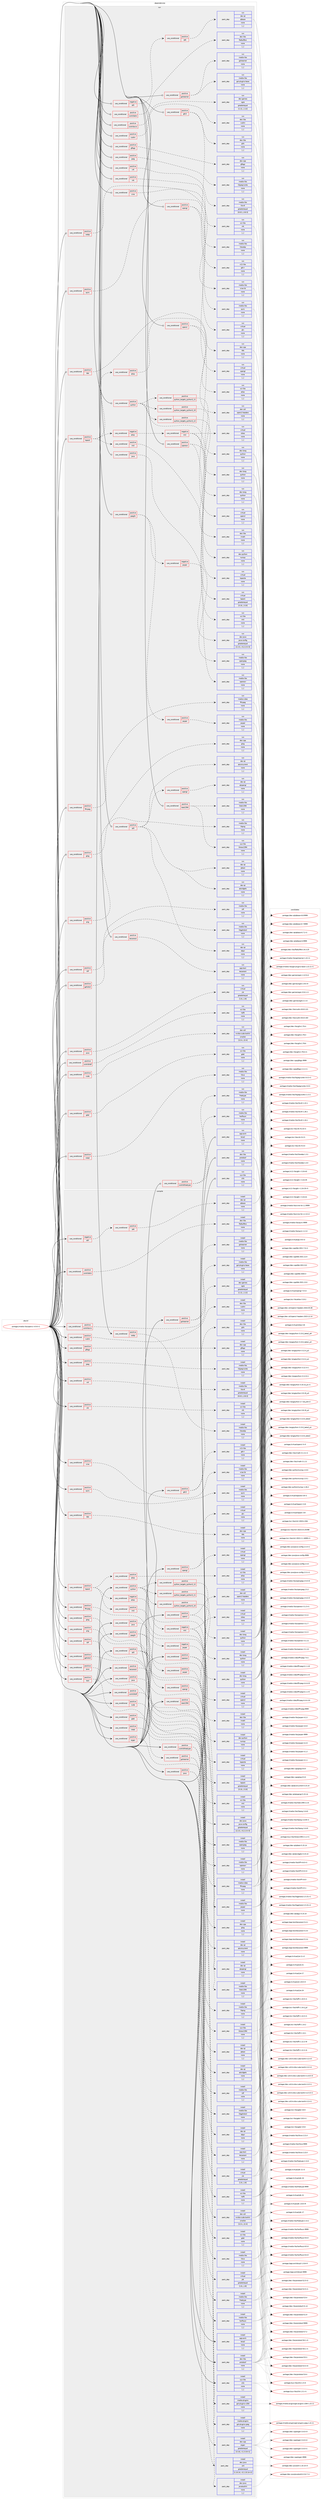 digraph prolog {

# *************
# Graph options
# *************

newrank=true;
concentrate=true;
compound=true;
graph [rankdir=LR,fontname=Helvetica,fontsize=10,ranksep=1.5];#, ranksep=2.5, nodesep=0.2];
edge  [arrowhead=vee];
node  [fontname=Helvetica,fontsize=10];

# **********
# The ebuild
# **********

subgraph cluster_leftcol {
color=gray;
label=<<i>ebuild</i>>;
id [label="portage://media-libs/opencv-4.9.0-r1", color=red, width=4, href="../media-libs/opencv-4.9.0-r1.svg"];
}

# ****************
# The dependencies
# ****************

subgraph cluster_midcol {
color=gray;
label=<<i>dependencies</i>>;
subgraph cluster_compile {
fillcolor="#eeeeee";
style=filled;
label=<<i>compile</i>>;
subgraph cond77172 {
dependency304202 [label=<<TABLE BORDER="0" CELLBORDER="1" CELLSPACING="0" CELLPADDING="4"><TR><TD ROWSPAN="3" CELLPADDING="10">use_conditional</TD></TR><TR><TD>negative</TD></TR><TR><TD>qt5</TD></TR></TABLE>>, shape=none, color=red];
subgraph cond77173 {
dependency304203 [label=<<TABLE BORDER="0" CELLBORDER="1" CELLSPACING="0" CELLPADDING="4"><TR><TD ROWSPAN="3" CELLPADDING="10">use_conditional</TD></TR><TR><TD>positive</TD></TR><TR><TD>qt6</TD></TR></TABLE>>, shape=none, color=red];
subgraph pack224651 {
dependency304204 [label=<<TABLE BORDER="0" CELLBORDER="1" CELLSPACING="0" CELLPADDING="4" WIDTH="220"><TR><TD ROWSPAN="6" CELLPADDING="30">pack_dep</TD></TR><TR><TD WIDTH="110">install</TD></TR><TR><TD>dev-qt</TD></TR><TR><TD>qtbase</TD></TR><TR><TD>none</TD></TR><TR><TD>[,,]</TD></TR></TABLE>>, shape=none, color=blue];
}
dependency304203:e -> dependency304204:w [weight=20,style="dashed",arrowhead="vee"];
}
dependency304202:e -> dependency304203:w [weight=20,style="dashed",arrowhead="vee"];
}
id:e -> dependency304202:w [weight=20,style="solid",arrowhead="vee"];
subgraph cond77174 {
dependency304205 [label=<<TABLE BORDER="0" CELLBORDER="1" CELLSPACING="0" CELLPADDING="4"><TR><TD ROWSPAN="3" CELLPADDING="10">use_conditional</TD></TR><TR><TD>positive</TD></TR><TR><TD>contribdnn</TD></TR></TABLE>>, shape=none, color=red];
subgraph pack224652 {
dependency304206 [label=<<TABLE BORDER="0" CELLBORDER="1" CELLSPACING="0" CELLPADDING="4" WIDTH="220"><TR><TD ROWSPAN="6" CELLPADDING="30">pack_dep</TD></TR><TR><TD WIDTH="110">install</TD></TR><TR><TD>dev-libs</TD></TR><TR><TD>flatbuffers</TD></TR><TR><TD>none</TD></TR><TR><TD>[,,]</TD></TR></TABLE>>, shape=none, color=blue];
}
dependency304205:e -> dependency304206:w [weight=20,style="dashed",arrowhead="vee"];
}
id:e -> dependency304205:w [weight=20,style="solid",arrowhead="vee"];
subgraph cond77175 {
dependency304207 [label=<<TABLE BORDER="0" CELLBORDER="1" CELLSPACING="0" CELLPADDING="4"><TR><TD ROWSPAN="3" CELLPADDING="10">use_conditional</TD></TR><TR><TD>positive</TD></TR><TR><TD>contribfreetype</TD></TR></TABLE>>, shape=none, color=red];
subgraph pack224653 {
dependency304208 [label=<<TABLE BORDER="0" CELLBORDER="1" CELLSPACING="0" CELLPADDING="4" WIDTH="220"><TR><TD ROWSPAN="6" CELLPADDING="30">pack_dep</TD></TR><TR><TD WIDTH="110">install</TD></TR><TR><TD>media-libs</TD></TR><TR><TD>freetype</TD></TR><TR><TD>none</TD></TR><TR><TD>[,,]</TD></TR></TABLE>>, shape=none, color=blue];
}
dependency304207:e -> dependency304208:w [weight=20,style="dashed",arrowhead="vee"];
subgraph pack224654 {
dependency304209 [label=<<TABLE BORDER="0" CELLBORDER="1" CELLSPACING="0" CELLPADDING="4" WIDTH="220"><TR><TD ROWSPAN="6" CELLPADDING="30">pack_dep</TD></TR><TR><TD WIDTH="110">install</TD></TR><TR><TD>media-libs</TD></TR><TR><TD>harfbuzz</TD></TR><TR><TD>none</TD></TR><TR><TD>[,,]</TD></TR></TABLE>>, shape=none, color=blue];
}
dependency304207:e -> dependency304209:w [weight=20,style="dashed",arrowhead="vee"];
}
id:e -> dependency304207:w [weight=20,style="solid",arrowhead="vee"];
subgraph cond77176 {
dependency304210 [label=<<TABLE BORDER="0" CELLBORDER="1" CELLSPACING="0" CELLPADDING="4"><TR><TD ROWSPAN="3" CELLPADDING="10">use_conditional</TD></TR><TR><TD>positive</TD></TR><TR><TD>contribhdf</TD></TR></TABLE>>, shape=none, color=red];
subgraph pack224655 {
dependency304211 [label=<<TABLE BORDER="0" CELLBORDER="1" CELLSPACING="0" CELLPADDING="4" WIDTH="220"><TR><TD ROWSPAN="6" CELLPADDING="30">pack_dep</TD></TR><TR><TD WIDTH="110">install</TD></TR><TR><TD>sci-libs</TD></TR><TR><TD>hdf5</TD></TR><TR><TD>none</TD></TR><TR><TD>[,,]</TD></TR></TABLE>>, shape=none, color=blue];
}
dependency304210:e -> dependency304211:w [weight=20,style="dashed",arrowhead="vee"];
}
id:e -> dependency304210:w [weight=20,style="solid",arrowhead="vee"];
subgraph cond77177 {
dependency304212 [label=<<TABLE BORDER="0" CELLBORDER="1" CELLSPACING="0" CELLPADDING="4"><TR><TD ROWSPAN="3" CELLPADDING="10">use_conditional</TD></TR><TR><TD>positive</TD></TR><TR><TD>contribovis</TD></TR></TABLE>>, shape=none, color=red];
subgraph pack224656 {
dependency304213 [label=<<TABLE BORDER="0" CELLBORDER="1" CELLSPACING="0" CELLPADDING="4" WIDTH="220"><TR><TD ROWSPAN="6" CELLPADDING="30">pack_dep</TD></TR><TR><TD WIDTH="110">install</TD></TR><TR><TD>dev-games</TD></TR><TR><TD>ogre</TD></TR><TR><TD>greaterequal</TD></TR><TR><TD>[1.12,,,1.12]</TD></TR></TABLE>>, shape=none, color=blue];
}
dependency304212:e -> dependency304213:w [weight=20,style="dashed",arrowhead="vee"];
}
id:e -> dependency304212:w [weight=20,style="solid",arrowhead="vee"];
subgraph cond77178 {
dependency304214 [label=<<TABLE BORDER="0" CELLBORDER="1" CELLSPACING="0" CELLPADDING="4"><TR><TD ROWSPAN="3" CELLPADDING="10">use_conditional</TD></TR><TR><TD>positive</TD></TR><TR><TD>cuda</TD></TR></TABLE>>, shape=none, color=red];
subgraph pack224657 {
dependency304215 [label=<<TABLE BORDER="0" CELLBORDER="1" CELLSPACING="0" CELLPADDING="4" WIDTH="220"><TR><TD ROWSPAN="6" CELLPADDING="30">pack_dep</TD></TR><TR><TD WIDTH="110">install</TD></TR><TR><TD>dev-util</TD></TR><TR><TD>nvidia-cuda-toolkit</TD></TR><TR><TD>smaller</TD></TR><TR><TD>[12.4,,,12.4]</TD></TR></TABLE>>, shape=none, color=blue];
}
dependency304214:e -> dependency304215:w [weight=20,style="dashed",arrowhead="vee"];
}
id:e -> dependency304214:w [weight=20,style="solid",arrowhead="vee"];
subgraph cond77179 {
dependency304216 [label=<<TABLE BORDER="0" CELLBORDER="1" CELLSPACING="0" CELLPADDING="4"><TR><TD ROWSPAN="3" CELLPADDING="10">use_conditional</TD></TR><TR><TD>positive</TD></TR><TR><TD>cudnn</TD></TR></TABLE>>, shape=none, color=red];
subgraph pack224658 {
dependency304217 [label=<<TABLE BORDER="0" CELLBORDER="1" CELLSPACING="0" CELLPADDING="4" WIDTH="220"><TR><TD ROWSPAN="6" CELLPADDING="30">pack_dep</TD></TR><TR><TD WIDTH="110">install</TD></TR><TR><TD>dev-libs</TD></TR><TR><TD>cudnn</TD></TR><TR><TD>none</TD></TR><TR><TD>[,,]</TD></TR></TABLE>>, shape=none, color=blue];
}
dependency304216:e -> dependency304217:w [weight=20,style="dashed",arrowhead="vee"];
}
id:e -> dependency304216:w [weight=20,style="solid",arrowhead="vee"];
subgraph cond77180 {
dependency304218 [label=<<TABLE BORDER="0" CELLBORDER="1" CELLSPACING="0" CELLPADDING="4"><TR><TD ROWSPAN="3" CELLPADDING="10">use_conditional</TD></TR><TR><TD>positive</TD></TR><TR><TD>eigen</TD></TR></TABLE>>, shape=none, color=red];
subgraph pack224659 {
dependency304219 [label=<<TABLE BORDER="0" CELLBORDER="1" CELLSPACING="0" CELLPADDING="4" WIDTH="220"><TR><TD ROWSPAN="6" CELLPADDING="30">pack_dep</TD></TR><TR><TD WIDTH="110">install</TD></TR><TR><TD>dev-cpp</TD></TR><TR><TD>eigen</TD></TR><TR><TD>greaterequal</TD></TR><TR><TD>[3.3.8,,-r1,3.3.8-r1]</TD></TR></TABLE>>, shape=none, color=blue];
}
dependency304218:e -> dependency304219:w [weight=20,style="dashed",arrowhead="vee"];
}
id:e -> dependency304218:w [weight=20,style="solid",arrowhead="vee"];
subgraph cond77181 {
dependency304220 [label=<<TABLE BORDER="0" CELLBORDER="1" CELLSPACING="0" CELLPADDING="4"><TR><TD ROWSPAN="3" CELLPADDING="10">use_conditional</TD></TR><TR><TD>positive</TD></TR><TR><TD>ffmpeg</TD></TR></TABLE>>, shape=none, color=red];
subgraph pack224660 {
dependency304221 [label=<<TABLE BORDER="0" CELLBORDER="1" CELLSPACING="0" CELLPADDING="4" WIDTH="220"><TR><TD ROWSPAN="6" CELLPADDING="30">pack_dep</TD></TR><TR><TD WIDTH="110">install</TD></TR><TR><TD>media-video</TD></TR><TR><TD>ffmpeg</TD></TR><TR><TD>none</TD></TR><TR><TD>[,,]</TD></TR></TABLE>>, shape=none, color=blue];
}
dependency304220:e -> dependency304221:w [weight=20,style="dashed",arrowhead="vee"];
}
id:e -> dependency304220:w [weight=20,style="solid",arrowhead="vee"];
subgraph cond77182 {
dependency304222 [label=<<TABLE BORDER="0" CELLBORDER="1" CELLSPACING="0" CELLPADDING="4"><TR><TD ROWSPAN="3" CELLPADDING="10">use_conditional</TD></TR><TR><TD>positive</TD></TR><TR><TD>gdal</TD></TR></TABLE>>, shape=none, color=red];
subgraph pack224661 {
dependency304223 [label=<<TABLE BORDER="0" CELLBORDER="1" CELLSPACING="0" CELLPADDING="4" WIDTH="220"><TR><TD ROWSPAN="6" CELLPADDING="30">pack_dep</TD></TR><TR><TD WIDTH="110">install</TD></TR><TR><TD>sci-libs</TD></TR><TR><TD>gdal</TD></TR><TR><TD>none</TD></TR><TR><TD>[,,]</TD></TR></TABLE>>, shape=none, color=blue];
}
dependency304222:e -> dependency304223:w [weight=20,style="dashed",arrowhead="vee"];
}
id:e -> dependency304222:w [weight=20,style="solid",arrowhead="vee"];
subgraph cond77183 {
dependency304224 [label=<<TABLE BORDER="0" CELLBORDER="1" CELLSPACING="0" CELLPADDING="4"><TR><TD ROWSPAN="3" CELLPADDING="10">use_conditional</TD></TR><TR><TD>positive</TD></TR><TR><TD>gflags</TD></TR></TABLE>>, shape=none, color=red];
subgraph pack224662 {
dependency304225 [label=<<TABLE BORDER="0" CELLBORDER="1" CELLSPACING="0" CELLPADDING="4" WIDTH="220"><TR><TD ROWSPAN="6" CELLPADDING="30">pack_dep</TD></TR><TR><TD WIDTH="110">install</TD></TR><TR><TD>dev-cpp</TD></TR><TR><TD>gflags</TD></TR><TR><TD>none</TD></TR><TR><TD>[,,]</TD></TR></TABLE>>, shape=none, color=blue];
}
dependency304224:e -> dependency304225:w [weight=20,style="dashed",arrowhead="vee"];
}
id:e -> dependency304224:w [weight=20,style="solid",arrowhead="vee"];
subgraph cond77184 {
dependency304226 [label=<<TABLE BORDER="0" CELLBORDER="1" CELLSPACING="0" CELLPADDING="4"><TR><TD ROWSPAN="3" CELLPADDING="10">use_conditional</TD></TR><TR><TD>positive</TD></TR><TR><TD>glog</TD></TR></TABLE>>, shape=none, color=red];
subgraph pack224663 {
dependency304227 [label=<<TABLE BORDER="0" CELLBORDER="1" CELLSPACING="0" CELLPADDING="4" WIDTH="220"><TR><TD ROWSPAN="6" CELLPADDING="30">pack_dep</TD></TR><TR><TD WIDTH="110">install</TD></TR><TR><TD>dev-cpp</TD></TR><TR><TD>glog</TD></TR><TR><TD>none</TD></TR><TR><TD>[,,]</TD></TR></TABLE>>, shape=none, color=blue];
}
dependency304226:e -> dependency304227:w [weight=20,style="dashed",arrowhead="vee"];
}
id:e -> dependency304226:w [weight=20,style="solid",arrowhead="vee"];
subgraph cond77185 {
dependency304228 [label=<<TABLE BORDER="0" CELLBORDER="1" CELLSPACING="0" CELLPADDING="4"><TR><TD ROWSPAN="3" CELLPADDING="10">use_conditional</TD></TR><TR><TD>positive</TD></TR><TR><TD>gphoto2</TD></TR></TABLE>>, shape=none, color=red];
subgraph pack224664 {
dependency304229 [label=<<TABLE BORDER="0" CELLBORDER="1" CELLSPACING="0" CELLPADDING="4" WIDTH="220"><TR><TD ROWSPAN="6" CELLPADDING="30">pack_dep</TD></TR><TR><TD WIDTH="110">install</TD></TR><TR><TD>media-libs</TD></TR><TR><TD>libgphoto2</TD></TR><TR><TD>none</TD></TR><TR><TD>[,,]</TD></TR></TABLE>>, shape=none, color=blue];
}
dependency304228:e -> dependency304229:w [weight=20,style="dashed",arrowhead="vee"];
}
id:e -> dependency304228:w [weight=20,style="solid",arrowhead="vee"];
subgraph cond77186 {
dependency304230 [label=<<TABLE BORDER="0" CELLBORDER="1" CELLSPACING="0" CELLPADDING="4"><TR><TD ROWSPAN="3" CELLPADDING="10">use_conditional</TD></TR><TR><TD>positive</TD></TR><TR><TD>gstreamer</TD></TR></TABLE>>, shape=none, color=red];
subgraph pack224665 {
dependency304231 [label=<<TABLE BORDER="0" CELLBORDER="1" CELLSPACING="0" CELLPADDING="4" WIDTH="220"><TR><TD ROWSPAN="6" CELLPADDING="30">pack_dep</TD></TR><TR><TD WIDTH="110">install</TD></TR><TR><TD>media-libs</TD></TR><TR><TD>gstreamer</TD></TR><TR><TD>none</TD></TR><TR><TD>[,,]</TD></TR></TABLE>>, shape=none, color=blue];
}
dependency304230:e -> dependency304231:w [weight=20,style="dashed",arrowhead="vee"];
subgraph pack224666 {
dependency304232 [label=<<TABLE BORDER="0" CELLBORDER="1" CELLSPACING="0" CELLPADDING="4" WIDTH="220"><TR><TD ROWSPAN="6" CELLPADDING="30">pack_dep</TD></TR><TR><TD WIDTH="110">install</TD></TR><TR><TD>media-libs</TD></TR><TR><TD>gst-plugins-base</TD></TR><TR><TD>none</TD></TR><TR><TD>[,,]</TD></TR></TABLE>>, shape=none, color=blue];
}
dependency304230:e -> dependency304232:w [weight=20,style="dashed",arrowhead="vee"];
}
id:e -> dependency304230:w [weight=20,style="solid",arrowhead="vee"];
subgraph cond77187 {
dependency304233 [label=<<TABLE BORDER="0" CELLBORDER="1" CELLSPACING="0" CELLPADDING="4"><TR><TD ROWSPAN="3" CELLPADDING="10">use_conditional</TD></TR><TR><TD>positive</TD></TR><TR><TD>gtk3</TD></TR></TABLE>>, shape=none, color=red];
subgraph pack224667 {
dependency304234 [label=<<TABLE BORDER="0" CELLBORDER="1" CELLSPACING="0" CELLPADDING="4" WIDTH="220"><TR><TD ROWSPAN="6" CELLPADDING="30">pack_dep</TD></TR><TR><TD WIDTH="110">install</TD></TR><TR><TD>dev-libs</TD></TR><TR><TD>glib</TD></TR><TR><TD>none</TD></TR><TR><TD>[,,]</TD></TR></TABLE>>, shape=none, color=blue];
}
dependency304233:e -> dependency304234:w [weight=20,style="dashed",arrowhead="vee"];
subgraph pack224668 {
dependency304235 [label=<<TABLE BORDER="0" CELLBORDER="1" CELLSPACING="0" CELLPADDING="4" WIDTH="220"><TR><TD ROWSPAN="6" CELLPADDING="30">pack_dep</TD></TR><TR><TD WIDTH="110">install</TD></TR><TR><TD>x11-libs</TD></TR><TR><TD>gtk+</TD></TR><TR><TD>none</TD></TR><TR><TD>[,,]</TD></TR></TABLE>>, shape=none, color=blue];
}
dependency304233:e -> dependency304235:w [weight=20,style="dashed",arrowhead="vee"];
}
id:e -> dependency304233:w [weight=20,style="solid",arrowhead="vee"];
subgraph cond77188 {
dependency304236 [label=<<TABLE BORDER="0" CELLBORDER="1" CELLSPACING="0" CELLPADDING="4"><TR><TD ROWSPAN="3" CELLPADDING="10">use_conditional</TD></TR><TR><TD>positive</TD></TR><TR><TD>ieee1394</TD></TR></TABLE>>, shape=none, color=red];
subgraph pack224669 {
dependency304237 [label=<<TABLE BORDER="0" CELLBORDER="1" CELLSPACING="0" CELLPADDING="4" WIDTH="220"><TR><TD ROWSPAN="6" CELLPADDING="30">pack_dep</TD></TR><TR><TD WIDTH="110">install</TD></TR><TR><TD>media-libs</TD></TR><TR><TD>libdc1394</TD></TR><TR><TD>none</TD></TR><TR><TD>[,,]</TD></TR></TABLE>>, shape=none, color=blue];
}
dependency304236:e -> dependency304237:w [weight=20,style="dashed",arrowhead="vee"];
subgraph pack224670 {
dependency304238 [label=<<TABLE BORDER="0" CELLBORDER="1" CELLSPACING="0" CELLPADDING="4" WIDTH="220"><TR><TD ROWSPAN="6" CELLPADDING="30">pack_dep</TD></TR><TR><TD WIDTH="110">install</TD></TR><TR><TD>sys-libs</TD></TR><TR><TD>libraw1394</TD></TR><TR><TD>none</TD></TR><TR><TD>[,,]</TD></TR></TABLE>>, shape=none, color=blue];
}
dependency304236:e -> dependency304238:w [weight=20,style="dashed",arrowhead="vee"];
}
id:e -> dependency304236:w [weight=20,style="solid",arrowhead="vee"];
subgraph cond77189 {
dependency304239 [label=<<TABLE BORDER="0" CELLBORDER="1" CELLSPACING="0" CELLPADDING="4"><TR><TD ROWSPAN="3" CELLPADDING="10">use_conditional</TD></TR><TR><TD>positive</TD></TR><TR><TD>java</TD></TR></TABLE>>, shape=none, color=red];
subgraph pack224671 {
dependency304240 [label=<<TABLE BORDER="0" CELLBORDER="1" CELLSPACING="0" CELLPADDING="4" WIDTH="220"><TR><TD ROWSPAN="6" CELLPADDING="30">pack_dep</TD></TR><TR><TD WIDTH="110">install</TD></TR><TR><TD>dev-java</TD></TR><TR><TD>ant</TD></TR><TR><TD>greaterequal</TD></TR><TR><TD>[1.10.14,,-r2,1.10.14-r2]</TD></TR></TABLE>>, shape=none, color=blue];
}
dependency304239:e -> dependency304240:w [weight=20,style="dashed",arrowhead="vee"];
subgraph pack224672 {
dependency304241 [label=<<TABLE BORDER="0" CELLBORDER="1" CELLSPACING="0" CELLPADDING="4" WIDTH="220"><TR><TD ROWSPAN="6" CELLPADDING="30">pack_dep</TD></TR><TR><TD WIDTH="110">install</TD></TR><TR><TD>dev-java</TD></TR><TR><TD>javatoolkit</TD></TR><TR><TD>none</TD></TR><TR><TD>[,,]</TD></TR></TABLE>>, shape=none, color=blue];
}
dependency304239:e -> dependency304241:w [weight=20,style="dashed",arrowhead="vee"];
}
id:e -> dependency304239:w [weight=20,style="solid",arrowhead="vee"];
subgraph cond77190 {
dependency304242 [label=<<TABLE BORDER="0" CELLBORDER="1" CELLSPACING="0" CELLPADDING="4"><TR><TD ROWSPAN="3" CELLPADDING="10">use_conditional</TD></TR><TR><TD>positive</TD></TR><TR><TD>java</TD></TR></TABLE>>, shape=none, color=red];
subgraph pack224673 {
dependency304243 [label=<<TABLE BORDER="0" CELLBORDER="1" CELLSPACING="0" CELLPADDING="4" WIDTH="220"><TR><TD ROWSPAN="6" CELLPADDING="30">pack_dep</TD></TR><TR><TD WIDTH="110">install</TD></TR><TR><TD>dev-java</TD></TR><TR><TD>java-config</TD></TR><TR><TD>greaterequal</TD></TR><TR><TD>[2.2.0,,-r3,2.2.0-r3]</TD></TR></TABLE>>, shape=none, color=blue];
}
dependency304242:e -> dependency304243:w [weight=20,style="dashed",arrowhead="vee"];
}
id:e -> dependency304242:w [weight=20,style="solid",arrowhead="vee"];
subgraph cond77191 {
dependency304244 [label=<<TABLE BORDER="0" CELLBORDER="1" CELLSPACING="0" CELLPADDING="4"><TR><TD ROWSPAN="3" CELLPADDING="10">use_conditional</TD></TR><TR><TD>positive</TD></TR><TR><TD>java</TD></TR></TABLE>>, shape=none, color=red];
subgraph pack224674 {
dependency304245 [label=<<TABLE BORDER="0" CELLBORDER="1" CELLSPACING="0" CELLPADDING="4" WIDTH="220"><TR><TD ROWSPAN="6" CELLPADDING="30">pack_dep</TD></TR><TR><TD WIDTH="110">install</TD></TR><TR><TD>virtual</TD></TR><TR><TD>jdk</TD></TR><TR><TD>greaterequal</TD></TR><TR><TD>[1.8,,,1.8]</TD></TR></TABLE>>, shape=none, color=blue];
}
dependency304244:e -> dependency304245:w [weight=20,style="dashed",arrowhead="vee"];
}
id:e -> dependency304244:w [weight=20,style="solid",arrowhead="vee"];
subgraph cond77192 {
dependency304246 [label=<<TABLE BORDER="0" CELLBORDER="1" CELLSPACING="0" CELLPADDING="4"><TR><TD ROWSPAN="3" CELLPADDING="10">use_conditional</TD></TR><TR><TD>positive</TD></TR><TR><TD>java</TD></TR></TABLE>>, shape=none, color=red];
subgraph pack224675 {
dependency304247 [label=<<TABLE BORDER="0" CELLBORDER="1" CELLSPACING="0" CELLPADDING="4" WIDTH="220"><TR><TD ROWSPAN="6" CELLPADDING="30">pack_dep</TD></TR><TR><TD WIDTH="110">install</TD></TR><TR><TD>virtual</TD></TR><TR><TD>jre</TD></TR><TR><TD>greaterequal</TD></TR><TR><TD>[1.8,,,1.8]</TD></TR></TABLE>>, shape=none, color=blue];
}
dependency304246:e -> dependency304247:w [weight=20,style="dashed",arrowhead="vee"];
}
id:e -> dependency304246:w [weight=20,style="solid",arrowhead="vee"];
subgraph cond77193 {
dependency304248 [label=<<TABLE BORDER="0" CELLBORDER="1" CELLSPACING="0" CELLPADDING="4"><TR><TD ROWSPAN="3" CELLPADDING="10">use_conditional</TD></TR><TR><TD>positive</TD></TR><TR><TD>jpeg</TD></TR></TABLE>>, shape=none, color=red];
subgraph pack224676 {
dependency304249 [label=<<TABLE BORDER="0" CELLBORDER="1" CELLSPACING="0" CELLPADDING="4" WIDTH="220"><TR><TD ROWSPAN="6" CELLPADDING="30">pack_dep</TD></TR><TR><TD WIDTH="110">install</TD></TR><TR><TD>media-libs</TD></TR><TR><TD>libjpeg-turbo</TD></TR><TR><TD>none</TD></TR><TR><TD>[,,]</TD></TR></TABLE>>, shape=none, color=blue];
}
dependency304248:e -> dependency304249:w [weight=20,style="dashed",arrowhead="vee"];
}
id:e -> dependency304248:w [weight=20,style="solid",arrowhead="vee"];
subgraph cond77194 {
dependency304250 [label=<<TABLE BORDER="0" CELLBORDER="1" CELLSPACING="0" CELLPADDING="4"><TR><TD ROWSPAN="3" CELLPADDING="10">use_conditional</TD></TR><TR><TD>positive</TD></TR><TR><TD>jpeg2k</TD></TR></TABLE>>, shape=none, color=red];
subgraph cond77195 {
dependency304251 [label=<<TABLE BORDER="0" CELLBORDER="1" CELLSPACING="0" CELLPADDING="4"><TR><TD ROWSPAN="3" CELLPADDING="10">use_conditional</TD></TR><TR><TD>positive</TD></TR><TR><TD>jasper</TD></TR></TABLE>>, shape=none, color=red];
subgraph pack224677 {
dependency304252 [label=<<TABLE BORDER="0" CELLBORDER="1" CELLSPACING="0" CELLPADDING="4" WIDTH="220"><TR><TD ROWSPAN="6" CELLPADDING="30">pack_dep</TD></TR><TR><TD WIDTH="110">install</TD></TR><TR><TD>media-libs</TD></TR><TR><TD>jasper</TD></TR><TR><TD>none</TD></TR><TR><TD>[,,]</TD></TR></TABLE>>, shape=none, color=blue];
}
dependency304251:e -> dependency304252:w [weight=20,style="dashed",arrowhead="vee"];
}
dependency304250:e -> dependency304251:w [weight=20,style="dashed",arrowhead="vee"];
subgraph cond77196 {
dependency304253 [label=<<TABLE BORDER="0" CELLBORDER="1" CELLSPACING="0" CELLPADDING="4"><TR><TD ROWSPAN="3" CELLPADDING="10">use_conditional</TD></TR><TR><TD>negative</TD></TR><TR><TD>jasper</TD></TR></TABLE>>, shape=none, color=red];
subgraph pack224678 {
dependency304254 [label=<<TABLE BORDER="0" CELLBORDER="1" CELLSPACING="0" CELLPADDING="4" WIDTH="220"><TR><TD ROWSPAN="6" CELLPADDING="30">pack_dep</TD></TR><TR><TD WIDTH="110">install</TD></TR><TR><TD>media-libs</TD></TR><TR><TD>openjpeg</TD></TR><TR><TD>none</TD></TR><TR><TD>[,,]</TD></TR></TABLE>>, shape=none, color=blue];
}
dependency304253:e -> dependency304254:w [weight=20,style="dashed",arrowhead="vee"];
}
dependency304250:e -> dependency304253:w [weight=20,style="dashed",arrowhead="vee"];
}
id:e -> dependency304250:w [weight=20,style="solid",arrowhead="vee"];
subgraph cond77197 {
dependency304255 [label=<<TABLE BORDER="0" CELLBORDER="1" CELLSPACING="0" CELLPADDING="4"><TR><TD ROWSPAN="3" CELLPADDING="10">use_conditional</TD></TR><TR><TD>positive</TD></TR><TR><TD>lapack</TD></TR></TABLE>>, shape=none, color=red];
subgraph cond77198 {
dependency304256 [label=<<TABLE BORDER="0" CELLBORDER="1" CELLSPACING="0" CELLPADDING="4"><TR><TD ROWSPAN="3" CELLPADDING="10">use_conditional</TD></TR><TR><TD>positive</TD></TR><TR><TD>atlas</TD></TR></TABLE>>, shape=none, color=red];
subgraph pack224679 {
dependency304257 [label=<<TABLE BORDER="0" CELLBORDER="1" CELLSPACING="0" CELLPADDING="4" WIDTH="220"><TR><TD ROWSPAN="6" CELLPADDING="30">pack_dep</TD></TR><TR><TD WIDTH="110">install</TD></TR><TR><TD>sci-libs</TD></TR><TR><TD>atlas</TD></TR><TR><TD>none</TD></TR><TR><TD>[,,]</TD></TR></TABLE>>, shape=none, color=blue];
}
dependency304256:e -> dependency304257:w [weight=20,style="dashed",arrowhead="vee"];
}
dependency304255:e -> dependency304256:w [weight=20,style="dashed",arrowhead="vee"];
subgraph cond77199 {
dependency304258 [label=<<TABLE BORDER="0" CELLBORDER="1" CELLSPACING="0" CELLPADDING="4"><TR><TD ROWSPAN="3" CELLPADDING="10">use_conditional</TD></TR><TR><TD>positive</TD></TR><TR><TD>mkl</TD></TR></TABLE>>, shape=none, color=red];
subgraph pack224680 {
dependency304259 [label=<<TABLE BORDER="0" CELLBORDER="1" CELLSPACING="0" CELLPADDING="4" WIDTH="220"><TR><TD ROWSPAN="6" CELLPADDING="30">pack_dep</TD></TR><TR><TD WIDTH="110">install</TD></TR><TR><TD>sci-libs</TD></TR><TR><TD>mkl</TD></TR><TR><TD>none</TD></TR><TR><TD>[,,]</TD></TR></TABLE>>, shape=none, color=blue];
}
dependency304258:e -> dependency304259:w [weight=20,style="dashed",arrowhead="vee"];
}
dependency304255:e -> dependency304258:w [weight=20,style="dashed",arrowhead="vee"];
subgraph cond77200 {
dependency304260 [label=<<TABLE BORDER="0" CELLBORDER="1" CELLSPACING="0" CELLPADDING="4"><TR><TD ROWSPAN="3" CELLPADDING="10">use_conditional</TD></TR><TR><TD>negative</TD></TR><TR><TD>atlas</TD></TR></TABLE>>, shape=none, color=red];
subgraph cond77201 {
dependency304261 [label=<<TABLE BORDER="0" CELLBORDER="1" CELLSPACING="0" CELLPADDING="4"><TR><TD ROWSPAN="3" CELLPADDING="10">use_conditional</TD></TR><TR><TD>negative</TD></TR><TR><TD>mkl</TD></TR></TABLE>>, shape=none, color=red];
subgraph pack224681 {
dependency304262 [label=<<TABLE BORDER="0" CELLBORDER="1" CELLSPACING="0" CELLPADDING="4" WIDTH="220"><TR><TD ROWSPAN="6" CELLPADDING="30">pack_dep</TD></TR><TR><TD WIDTH="110">install</TD></TR><TR><TD>virtual</TD></TR><TR><TD>cblas</TD></TR><TR><TD>none</TD></TR><TR><TD>[,,]</TD></TR></TABLE>>, shape=none, color=blue];
}
dependency304261:e -> dependency304262:w [weight=20,style="dashed",arrowhead="vee"];
subgraph pack224682 {
dependency304263 [label=<<TABLE BORDER="0" CELLBORDER="1" CELLSPACING="0" CELLPADDING="4" WIDTH="220"><TR><TD ROWSPAN="6" CELLPADDING="30">pack_dep</TD></TR><TR><TD WIDTH="110">install</TD></TR><TR><TD>virtual</TD></TR><TR><TD>lapack</TD></TR><TR><TD>greaterequal</TD></TR><TR><TD>[3.10,,,3.10]</TD></TR></TABLE>>, shape=none, color=blue];
}
dependency304261:e -> dependency304263:w [weight=20,style="dashed",arrowhead="vee"];
subgraph pack224683 {
dependency304264 [label=<<TABLE BORDER="0" CELLBORDER="1" CELLSPACING="0" CELLPADDING="4" WIDTH="220"><TR><TD ROWSPAN="6" CELLPADDING="30">pack_dep</TD></TR><TR><TD WIDTH="110">install</TD></TR><TR><TD>virtual</TD></TR><TR><TD>lapacke</TD></TR><TR><TD>none</TD></TR><TR><TD>[,,]</TD></TR></TABLE>>, shape=none, color=blue];
}
dependency304261:e -> dependency304264:w [weight=20,style="dashed",arrowhead="vee"];
}
dependency304260:e -> dependency304261:w [weight=20,style="dashed",arrowhead="vee"];
}
dependency304255:e -> dependency304260:w [weight=20,style="dashed",arrowhead="vee"];
}
id:e -> dependency304255:w [weight=20,style="solid",arrowhead="vee"];
subgraph cond77202 {
dependency304265 [label=<<TABLE BORDER="0" CELLBORDER="1" CELLSPACING="0" CELLPADDING="4"><TR><TD ROWSPAN="3" CELLPADDING="10">use_conditional</TD></TR><TR><TD>positive</TD></TR><TR><TD>opencl</TD></TR></TABLE>>, shape=none, color=red];
subgraph pack224684 {
dependency304266 [label=<<TABLE BORDER="0" CELLBORDER="1" CELLSPACING="0" CELLPADDING="4" WIDTH="220"><TR><TD ROWSPAN="6" CELLPADDING="30">pack_dep</TD></TR><TR><TD WIDTH="110">install</TD></TR><TR><TD>virtual</TD></TR><TR><TD>opencl</TD></TR><TR><TD>none</TD></TR><TR><TD>[,,]</TD></TR></TABLE>>, shape=none, color=blue];
}
dependency304265:e -> dependency304266:w [weight=20,style="dashed",arrowhead="vee"];
subgraph pack224685 {
dependency304267 [label=<<TABLE BORDER="0" CELLBORDER="1" CELLSPACING="0" CELLPADDING="4" WIDTH="220"><TR><TD ROWSPAN="6" CELLPADDING="30">pack_dep</TD></TR><TR><TD WIDTH="110">install</TD></TR><TR><TD>dev-util</TD></TR><TR><TD>opencl-headers</TD></TR><TR><TD>none</TD></TR><TR><TD>[,,]</TD></TR></TABLE>>, shape=none, color=blue];
}
dependency304265:e -> dependency304267:w [weight=20,style="dashed",arrowhead="vee"];
}
id:e -> dependency304265:w [weight=20,style="solid",arrowhead="vee"];
subgraph cond77203 {
dependency304268 [label=<<TABLE BORDER="0" CELLBORDER="1" CELLSPACING="0" CELLPADDING="4"><TR><TD ROWSPAN="3" CELLPADDING="10">use_conditional</TD></TR><TR><TD>positive</TD></TR><TR><TD>openexr</TD></TR></TABLE>>, shape=none, color=red];
subgraph pack224686 {
dependency304269 [label=<<TABLE BORDER="0" CELLBORDER="1" CELLSPACING="0" CELLPADDING="4" WIDTH="220"><TR><TD ROWSPAN="6" CELLPADDING="30">pack_dep</TD></TR><TR><TD WIDTH="110">install</TD></TR><TR><TD>dev-libs</TD></TR><TR><TD>imath</TD></TR><TR><TD>none</TD></TR><TR><TD>[,,]</TD></TR></TABLE>>, shape=none, color=blue];
}
dependency304268:e -> dependency304269:w [weight=20,style="dashed",arrowhead="vee"];
subgraph pack224687 {
dependency304270 [label=<<TABLE BORDER="0" CELLBORDER="1" CELLSPACING="0" CELLPADDING="4" WIDTH="220"><TR><TD ROWSPAN="6" CELLPADDING="30">pack_dep</TD></TR><TR><TD WIDTH="110">install</TD></TR><TR><TD>media-libs</TD></TR><TR><TD>openexr</TD></TR><TR><TD>none</TD></TR><TR><TD>[,,]</TD></TR></TABLE>>, shape=none, color=blue];
}
dependency304268:e -> dependency304270:w [weight=20,style="dashed",arrowhead="vee"];
}
id:e -> dependency304268:w [weight=20,style="solid",arrowhead="vee"];
subgraph cond77204 {
dependency304271 [label=<<TABLE BORDER="0" CELLBORDER="1" CELLSPACING="0" CELLPADDING="4"><TR><TD ROWSPAN="3" CELLPADDING="10">use_conditional</TD></TR><TR><TD>positive</TD></TR><TR><TD>opengl</TD></TR></TABLE>>, shape=none, color=red];
subgraph pack224688 {
dependency304272 [label=<<TABLE BORDER="0" CELLBORDER="1" CELLSPACING="0" CELLPADDING="4" WIDTH="220"><TR><TD ROWSPAN="6" CELLPADDING="30">pack_dep</TD></TR><TR><TD WIDTH="110">install</TD></TR><TR><TD>virtual</TD></TR><TR><TD>opengl</TD></TR><TR><TD>none</TD></TR><TR><TD>[,,]</TD></TR></TABLE>>, shape=none, color=blue];
}
dependency304271:e -> dependency304272:w [weight=20,style="dashed",arrowhead="vee"];
subgraph pack224689 {
dependency304273 [label=<<TABLE BORDER="0" CELLBORDER="1" CELLSPACING="0" CELLPADDING="4" WIDTH="220"><TR><TD ROWSPAN="6" CELLPADDING="30">pack_dep</TD></TR><TR><TD WIDTH="110">install</TD></TR><TR><TD>virtual</TD></TR><TR><TD>glu</TD></TR><TR><TD>none</TD></TR><TR><TD>[,,]</TD></TR></TABLE>>, shape=none, color=blue];
}
dependency304271:e -> dependency304273:w [weight=20,style="dashed",arrowhead="vee"];
}
id:e -> dependency304271:w [weight=20,style="solid",arrowhead="vee"];
subgraph cond77205 {
dependency304274 [label=<<TABLE BORDER="0" CELLBORDER="1" CELLSPACING="0" CELLPADDING="4"><TR><TD ROWSPAN="3" CELLPADDING="10">use_conditional</TD></TR><TR><TD>positive</TD></TR><TR><TD>png</TD></TR></TABLE>>, shape=none, color=red];
subgraph pack224690 {
dependency304275 [label=<<TABLE BORDER="0" CELLBORDER="1" CELLSPACING="0" CELLPADDING="4" WIDTH="220"><TR><TD ROWSPAN="6" CELLPADDING="30">pack_dep</TD></TR><TR><TD WIDTH="110">install</TD></TR><TR><TD>media-libs</TD></TR><TR><TD>libpng</TD></TR><TR><TD>none</TD></TR><TR><TD>[,,]</TD></TR></TABLE>>, shape=none, color=blue];
}
dependency304274:e -> dependency304275:w [weight=20,style="dashed",arrowhead="vee"];
}
id:e -> dependency304274:w [weight=20,style="solid",arrowhead="vee"];
subgraph cond77206 {
dependency304276 [label=<<TABLE BORDER="0" CELLBORDER="1" CELLSPACING="0" CELLPADDING="4"><TR><TD ROWSPAN="3" CELLPADDING="10">use_conditional</TD></TR><TR><TD>positive</TD></TR><TR><TD>python</TD></TR></TABLE>>, shape=none, color=red];
subgraph cond77207 {
dependency304277 [label=<<TABLE BORDER="0" CELLBORDER="1" CELLSPACING="0" CELLPADDING="4"><TR><TD ROWSPAN="3" CELLPADDING="10">use_conditional</TD></TR><TR><TD>positive</TD></TR><TR><TD>python_targets_python3_10</TD></TR></TABLE>>, shape=none, color=red];
subgraph pack224691 {
dependency304278 [label=<<TABLE BORDER="0" CELLBORDER="1" CELLSPACING="0" CELLPADDING="4" WIDTH="220"><TR><TD ROWSPAN="6" CELLPADDING="30">pack_dep</TD></TR><TR><TD WIDTH="110">install</TD></TR><TR><TD>dev-lang</TD></TR><TR><TD>python</TD></TR><TR><TD>none</TD></TR><TR><TD>[,,]</TD></TR></TABLE>>, shape=none, color=blue];
}
dependency304277:e -> dependency304278:w [weight=20,style="dashed",arrowhead="vee"];
}
dependency304276:e -> dependency304277:w [weight=20,style="dashed",arrowhead="vee"];
subgraph cond77208 {
dependency304279 [label=<<TABLE BORDER="0" CELLBORDER="1" CELLSPACING="0" CELLPADDING="4"><TR><TD ROWSPAN="3" CELLPADDING="10">use_conditional</TD></TR><TR><TD>positive</TD></TR><TR><TD>python_targets_python3_11</TD></TR></TABLE>>, shape=none, color=red];
subgraph pack224692 {
dependency304280 [label=<<TABLE BORDER="0" CELLBORDER="1" CELLSPACING="0" CELLPADDING="4" WIDTH="220"><TR><TD ROWSPAN="6" CELLPADDING="30">pack_dep</TD></TR><TR><TD WIDTH="110">install</TD></TR><TR><TD>dev-lang</TD></TR><TR><TD>python</TD></TR><TR><TD>none</TD></TR><TR><TD>[,,]</TD></TR></TABLE>>, shape=none, color=blue];
}
dependency304279:e -> dependency304280:w [weight=20,style="dashed",arrowhead="vee"];
}
dependency304276:e -> dependency304279:w [weight=20,style="dashed",arrowhead="vee"];
subgraph cond77209 {
dependency304281 [label=<<TABLE BORDER="0" CELLBORDER="1" CELLSPACING="0" CELLPADDING="4"><TR><TD ROWSPAN="3" CELLPADDING="10">use_conditional</TD></TR><TR><TD>positive</TD></TR><TR><TD>python_targets_python3_12</TD></TR></TABLE>>, shape=none, color=red];
subgraph pack224693 {
dependency304282 [label=<<TABLE BORDER="0" CELLBORDER="1" CELLSPACING="0" CELLPADDING="4" WIDTH="220"><TR><TD ROWSPAN="6" CELLPADDING="30">pack_dep</TD></TR><TR><TD WIDTH="110">install</TD></TR><TR><TD>dev-lang</TD></TR><TR><TD>python</TD></TR><TR><TD>none</TD></TR><TR><TD>[,,]</TD></TR></TABLE>>, shape=none, color=blue];
}
dependency304281:e -> dependency304282:w [weight=20,style="dashed",arrowhead="vee"];
}
dependency304276:e -> dependency304281:w [weight=20,style="dashed",arrowhead="vee"];
subgraph pack224694 {
dependency304283 [label=<<TABLE BORDER="0" CELLBORDER="1" CELLSPACING="0" CELLPADDING="4" WIDTH="220"><TR><TD ROWSPAN="6" CELLPADDING="30">pack_dep</TD></TR><TR><TD WIDTH="110">install</TD></TR><TR><TD>dev-python</TD></TR><TR><TD>numpy</TD></TR><TR><TD>none</TD></TR><TR><TD>[,,]</TD></TR></TABLE>>, shape=none, color=blue];
}
dependency304276:e -> dependency304283:w [weight=20,style="dashed",arrowhead="vee"];
}
id:e -> dependency304276:w [weight=20,style="solid",arrowhead="vee"];
subgraph cond77210 {
dependency304284 [label=<<TABLE BORDER="0" CELLBORDER="1" CELLSPACING="0" CELLPADDING="4"><TR><TD ROWSPAN="3" CELLPADDING="10">use_conditional</TD></TR><TR><TD>positive</TD></TR><TR><TD>qt5</TD></TR></TABLE>>, shape=none, color=red];
subgraph pack224695 {
dependency304285 [label=<<TABLE BORDER="0" CELLBORDER="1" CELLSPACING="0" CELLPADDING="4" WIDTH="220"><TR><TD ROWSPAN="6" CELLPADDING="30">pack_dep</TD></TR><TR><TD WIDTH="110">install</TD></TR><TR><TD>dev-qt</TD></TR><TR><TD>qtgui</TD></TR><TR><TD>none</TD></TR><TR><TD>[,,]</TD></TR></TABLE>>, shape=none, color=blue];
}
dependency304284:e -> dependency304285:w [weight=20,style="dashed",arrowhead="vee"];
subgraph pack224696 {
dependency304286 [label=<<TABLE BORDER="0" CELLBORDER="1" CELLSPACING="0" CELLPADDING="4" WIDTH="220"><TR><TD ROWSPAN="6" CELLPADDING="30">pack_dep</TD></TR><TR><TD WIDTH="110">install</TD></TR><TR><TD>dev-qt</TD></TR><TR><TD>qtwidgets</TD></TR><TR><TD>none</TD></TR><TR><TD>[,,]</TD></TR></TABLE>>, shape=none, color=blue];
}
dependency304284:e -> dependency304286:w [weight=20,style="dashed",arrowhead="vee"];
subgraph pack224697 {
dependency304287 [label=<<TABLE BORDER="0" CELLBORDER="1" CELLSPACING="0" CELLPADDING="4" WIDTH="220"><TR><TD ROWSPAN="6" CELLPADDING="30">pack_dep</TD></TR><TR><TD WIDTH="110">install</TD></TR><TR><TD>dev-qt</TD></TR><TR><TD>qttest</TD></TR><TR><TD>none</TD></TR><TR><TD>[,,]</TD></TR></TABLE>>, shape=none, color=blue];
}
dependency304284:e -> dependency304287:w [weight=20,style="dashed",arrowhead="vee"];
subgraph pack224698 {
dependency304288 [label=<<TABLE BORDER="0" CELLBORDER="1" CELLSPACING="0" CELLPADDING="4" WIDTH="220"><TR><TD ROWSPAN="6" CELLPADDING="30">pack_dep</TD></TR><TR><TD WIDTH="110">install</TD></TR><TR><TD>dev-qt</TD></TR><TR><TD>qtconcurrent</TD></TR><TR><TD>none</TD></TR><TR><TD>[,,]</TD></TR></TABLE>>, shape=none, color=blue];
}
dependency304284:e -> dependency304288:w [weight=20,style="dashed",arrowhead="vee"];
subgraph cond77211 {
dependency304289 [label=<<TABLE BORDER="0" CELLBORDER="1" CELLSPACING="0" CELLPADDING="4"><TR><TD ROWSPAN="3" CELLPADDING="10">use_conditional</TD></TR><TR><TD>positive</TD></TR><TR><TD>opengl</TD></TR></TABLE>>, shape=none, color=red];
subgraph pack224699 {
dependency304290 [label=<<TABLE BORDER="0" CELLBORDER="1" CELLSPACING="0" CELLPADDING="4" WIDTH="220"><TR><TD ROWSPAN="6" CELLPADDING="30">pack_dep</TD></TR><TR><TD WIDTH="110">install</TD></TR><TR><TD>dev-qt</TD></TR><TR><TD>qtopengl</TD></TR><TR><TD>none</TD></TR><TR><TD>[,,]</TD></TR></TABLE>>, shape=none, color=blue];
}
dependency304289:e -> dependency304290:w [weight=20,style="dashed",arrowhead="vee"];
}
dependency304284:e -> dependency304289:w [weight=20,style="dashed",arrowhead="vee"];
}
id:e -> dependency304284:w [weight=20,style="solid",arrowhead="vee"];
subgraph cond77212 {
dependency304291 [label=<<TABLE BORDER="0" CELLBORDER="1" CELLSPACING="0" CELLPADDING="4"><TR><TD ROWSPAN="3" CELLPADDING="10">use_conditional</TD></TR><TR><TD>positive</TD></TR><TR><TD>quirc</TD></TR></TABLE>>, shape=none, color=red];
subgraph pack224700 {
dependency304292 [label=<<TABLE BORDER="0" CELLBORDER="1" CELLSPACING="0" CELLPADDING="4" WIDTH="220"><TR><TD ROWSPAN="6" CELLPADDING="30">pack_dep</TD></TR><TR><TD WIDTH="110">install</TD></TR><TR><TD>media-libs</TD></TR><TR><TD>quirc</TD></TR><TR><TD>none</TD></TR><TR><TD>[,,]</TD></TR></TABLE>>, shape=none, color=blue];
}
dependency304291:e -> dependency304292:w [weight=20,style="dashed",arrowhead="vee"];
}
id:e -> dependency304291:w [weight=20,style="solid",arrowhead="vee"];
subgraph cond77213 {
dependency304293 [label=<<TABLE BORDER="0" CELLBORDER="1" CELLSPACING="0" CELLPADDING="4"><TR><TD ROWSPAN="3" CELLPADDING="10">use_conditional</TD></TR><TR><TD>positive</TD></TR><TR><TD>tbb</TD></TR></TABLE>>, shape=none, color=red];
subgraph pack224701 {
dependency304294 [label=<<TABLE BORDER="0" CELLBORDER="1" CELLSPACING="0" CELLPADDING="4" WIDTH="220"><TR><TD ROWSPAN="6" CELLPADDING="30">pack_dep</TD></TR><TR><TD WIDTH="110">install</TD></TR><TR><TD>dev-cpp</TD></TR><TR><TD>tbb</TD></TR><TR><TD>none</TD></TR><TR><TD>[,,]</TD></TR></TABLE>>, shape=none, color=blue];
}
dependency304293:e -> dependency304294:w [weight=20,style="dashed",arrowhead="vee"];
}
id:e -> dependency304293:w [weight=20,style="solid",arrowhead="vee"];
subgraph cond77214 {
dependency304295 [label=<<TABLE BORDER="0" CELLBORDER="1" CELLSPACING="0" CELLPADDING="4"><TR><TD ROWSPAN="3" CELLPADDING="10">use_conditional</TD></TR><TR><TD>positive</TD></TR><TR><TD>tesseract</TD></TR></TABLE>>, shape=none, color=red];
subgraph pack224702 {
dependency304296 [label=<<TABLE BORDER="0" CELLBORDER="1" CELLSPACING="0" CELLPADDING="4" WIDTH="220"><TR><TD ROWSPAN="6" CELLPADDING="30">pack_dep</TD></TR><TR><TD WIDTH="110">install</TD></TR><TR><TD>app-text</TD></TR><TR><TD>tesseract</TD></TR><TR><TD>none</TD></TR><TR><TD>[,,]</TD></TR></TABLE>>, shape=none, color=blue];
}
dependency304295:e -> dependency304296:w [weight=20,style="dashed",arrowhead="vee"];
}
id:e -> dependency304295:w [weight=20,style="solid",arrowhead="vee"];
subgraph cond77215 {
dependency304297 [label=<<TABLE BORDER="0" CELLBORDER="1" CELLSPACING="0" CELLPADDING="4"><TR><TD ROWSPAN="3" CELLPADDING="10">use_conditional</TD></TR><TR><TD>positive</TD></TR><TR><TD>test</TD></TR></TABLE>>, shape=none, color=red];
subgraph cond77216 {
dependency304298 [label=<<TABLE BORDER="0" CELLBORDER="1" CELLSPACING="0" CELLPADDING="4"><TR><TD ROWSPAN="3" CELLPADDING="10">use_conditional</TD></TR><TR><TD>positive</TD></TR><TR><TD>gstreamer</TD></TR></TABLE>>, shape=none, color=red];
subgraph pack224703 {
dependency304299 [label=<<TABLE BORDER="0" CELLBORDER="1" CELLSPACING="0" CELLPADDING="4" WIDTH="220"><TR><TD ROWSPAN="6" CELLPADDING="30">pack_dep</TD></TR><TR><TD WIDTH="110">install</TD></TR><TR><TD>media-plugins</TD></TR><TR><TD>gst-plugins-jpeg</TD></TR><TR><TD>none</TD></TR><TR><TD>[,,]</TD></TR></TABLE>>, shape=none, color=blue];
}
dependency304298:e -> dependency304299:w [weight=20,style="dashed",arrowhead="vee"];
subgraph pack224704 {
dependency304300 [label=<<TABLE BORDER="0" CELLBORDER="1" CELLSPACING="0" CELLPADDING="4" WIDTH="220"><TR><TD ROWSPAN="6" CELLPADDING="30">pack_dep</TD></TR><TR><TD WIDTH="110">install</TD></TR><TR><TD>media-plugins</TD></TR><TR><TD>gst-plugins-x264</TD></TR><TR><TD>none</TD></TR><TR><TD>[,,]</TD></TR></TABLE>>, shape=none, color=blue];
}
dependency304298:e -> dependency304300:w [weight=20,style="dashed",arrowhead="vee"];
}
dependency304297:e -> dependency304298:w [weight=20,style="dashed",arrowhead="vee"];
}
id:e -> dependency304297:w [weight=20,style="solid",arrowhead="vee"];
subgraph cond77217 {
dependency304301 [label=<<TABLE BORDER="0" CELLBORDER="1" CELLSPACING="0" CELLPADDING="4"><TR><TD ROWSPAN="3" CELLPADDING="10">use_conditional</TD></TR><TR><TD>positive</TD></TR><TR><TD>tiff</TD></TR></TABLE>>, shape=none, color=red];
subgraph pack224705 {
dependency304302 [label=<<TABLE BORDER="0" CELLBORDER="1" CELLSPACING="0" CELLPADDING="4" WIDTH="220"><TR><TD ROWSPAN="6" CELLPADDING="30">pack_dep</TD></TR><TR><TD WIDTH="110">install</TD></TR><TR><TD>media-libs</TD></TR><TR><TD>tiff</TD></TR><TR><TD>none</TD></TR><TR><TD>[,,]</TD></TR></TABLE>>, shape=none, color=blue];
}
dependency304301:e -> dependency304302:w [weight=20,style="dashed",arrowhead="vee"];
}
id:e -> dependency304301:w [weight=20,style="solid",arrowhead="vee"];
subgraph cond77218 {
dependency304303 [label=<<TABLE BORDER="0" CELLBORDER="1" CELLSPACING="0" CELLPADDING="4"><TR><TD ROWSPAN="3" CELLPADDING="10">use_conditional</TD></TR><TR><TD>positive</TD></TR><TR><TD>v4l</TD></TR></TABLE>>, shape=none, color=red];
subgraph pack224706 {
dependency304304 [label=<<TABLE BORDER="0" CELLBORDER="1" CELLSPACING="0" CELLPADDING="4" WIDTH="220"><TR><TD ROWSPAN="6" CELLPADDING="30">pack_dep</TD></TR><TR><TD WIDTH="110">install</TD></TR><TR><TD>media-libs</TD></TR><TR><TD>libv4l</TD></TR><TR><TD>greaterequal</TD></TR><TR><TD>[0.8.3,,,0.8.3]</TD></TR></TABLE>>, shape=none, color=blue];
}
dependency304303:e -> dependency304304:w [weight=20,style="dashed",arrowhead="vee"];
}
id:e -> dependency304303:w [weight=20,style="solid",arrowhead="vee"];
subgraph cond77219 {
dependency304305 [label=<<TABLE BORDER="0" CELLBORDER="1" CELLSPACING="0" CELLPADDING="4"><TR><TD ROWSPAN="3" CELLPADDING="10">use_conditional</TD></TR><TR><TD>positive</TD></TR><TR><TD>vaapi</TD></TR></TABLE>>, shape=none, color=red];
subgraph pack224707 {
dependency304306 [label=<<TABLE BORDER="0" CELLBORDER="1" CELLSPACING="0" CELLPADDING="4" WIDTH="220"><TR><TD ROWSPAN="6" CELLPADDING="30">pack_dep</TD></TR><TR><TD WIDTH="110">install</TD></TR><TR><TD>media-libs</TD></TR><TR><TD>libva</TD></TR><TR><TD>none</TD></TR><TR><TD>[,,]</TD></TR></TABLE>>, shape=none, color=blue];
}
dependency304305:e -> dependency304306:w [weight=20,style="dashed",arrowhead="vee"];
}
id:e -> dependency304305:w [weight=20,style="solid",arrowhead="vee"];
subgraph cond77220 {
dependency304307 [label=<<TABLE BORDER="0" CELLBORDER="1" CELLSPACING="0" CELLPADDING="4"><TR><TD ROWSPAN="3" CELLPADDING="10">use_conditional</TD></TR><TR><TD>positive</TD></TR><TR><TD>vtk</TD></TR></TABLE>>, shape=none, color=red];
subgraph pack224708 {
dependency304308 [label=<<TABLE BORDER="0" CELLBORDER="1" CELLSPACING="0" CELLPADDING="4" WIDTH="220"><TR><TD ROWSPAN="6" CELLPADDING="30">pack_dep</TD></TR><TR><TD WIDTH="110">install</TD></TR><TR><TD>sci-libs</TD></TR><TR><TD>vtk</TD></TR><TR><TD>none</TD></TR><TR><TD>[,,]</TD></TR></TABLE>>, shape=none, color=blue];
}
dependency304307:e -> dependency304308:w [weight=20,style="dashed",arrowhead="vee"];
}
id:e -> dependency304307:w [weight=20,style="solid",arrowhead="vee"];
subgraph cond77221 {
dependency304309 [label=<<TABLE BORDER="0" CELLBORDER="1" CELLSPACING="0" CELLPADDING="4"><TR><TD ROWSPAN="3" CELLPADDING="10">use_conditional</TD></TR><TR><TD>positive</TD></TR><TR><TD>webp</TD></TR></TABLE>>, shape=none, color=red];
subgraph pack224709 {
dependency304310 [label=<<TABLE BORDER="0" CELLBORDER="1" CELLSPACING="0" CELLPADDING="4" WIDTH="220"><TR><TD ROWSPAN="6" CELLPADDING="30">pack_dep</TD></TR><TR><TD WIDTH="110">install</TD></TR><TR><TD>media-libs</TD></TR><TR><TD>libwebp</TD></TR><TR><TD>none</TD></TR><TR><TD>[,,]</TD></TR></TABLE>>, shape=none, color=blue];
}
dependency304309:e -> dependency304310:w [weight=20,style="dashed",arrowhead="vee"];
}
id:e -> dependency304309:w [weight=20,style="solid",arrowhead="vee"];
subgraph cond77222 {
dependency304311 [label=<<TABLE BORDER="0" CELLBORDER="1" CELLSPACING="0" CELLPADDING="4"><TR><TD ROWSPAN="3" CELLPADDING="10">use_conditional</TD></TR><TR><TD>positive</TD></TR><TR><TD>xine</TD></TR></TABLE>>, shape=none, color=red];
subgraph pack224710 {
dependency304312 [label=<<TABLE BORDER="0" CELLBORDER="1" CELLSPACING="0" CELLPADDING="4" WIDTH="220"><TR><TD ROWSPAN="6" CELLPADDING="30">pack_dep</TD></TR><TR><TD WIDTH="110">install</TD></TR><TR><TD>media-libs</TD></TR><TR><TD>xine-lib</TD></TR><TR><TD>none</TD></TR><TR><TD>[,,]</TD></TR></TABLE>>, shape=none, color=blue];
}
dependency304311:e -> dependency304312:w [weight=20,style="dashed",arrowhead="vee"];
}
id:e -> dependency304311:w [weight=20,style="solid",arrowhead="vee"];
subgraph pack224711 {
dependency304313 [label=<<TABLE BORDER="0" CELLBORDER="1" CELLSPACING="0" CELLPADDING="4" WIDTH="220"><TR><TD ROWSPAN="6" CELLPADDING="30">pack_dep</TD></TR><TR><TD WIDTH="110">install</TD></TR><TR><TD>app-arch</TD></TR><TR><TD>bzip2</TD></TR><TR><TD>none</TD></TR><TR><TD>[,,]</TD></TR></TABLE>>, shape=none, color=blue];
}
id:e -> dependency304313:w [weight=20,style="solid",arrowhead="vee"];
subgraph pack224712 {
dependency304314 [label=<<TABLE BORDER="0" CELLBORDER="1" CELLSPACING="0" CELLPADDING="4" WIDTH="220"><TR><TD ROWSPAN="6" CELLPADDING="30">pack_dep</TD></TR><TR><TD WIDTH="110">install</TD></TR><TR><TD>dev-libs</TD></TR><TR><TD>protobuf</TD></TR><TR><TD>none</TD></TR><TR><TD>[,,]</TD></TR></TABLE>>, shape=none, color=blue];
}
id:e -> dependency304314:w [weight=20,style="solid",arrowhead="vee"];
subgraph pack224713 {
dependency304315 [label=<<TABLE BORDER="0" CELLBORDER="1" CELLSPACING="0" CELLPADDING="4" WIDTH="220"><TR><TD ROWSPAN="6" CELLPADDING="30">pack_dep</TD></TR><TR><TD WIDTH="110">install</TD></TR><TR><TD>sys-libs</TD></TR><TR><TD>zlib</TD></TR><TR><TD>none</TD></TR><TR><TD>[,,]</TD></TR></TABLE>>, shape=none, color=blue];
}
id:e -> dependency304315:w [weight=20,style="solid",arrowhead="vee"];
}
subgraph cluster_compileandrun {
fillcolor="#eeeeee";
style=filled;
label=<<i>compile and run</i>>;
}
subgraph cluster_run {
fillcolor="#eeeeee";
style=filled;
label=<<i>run</i>>;
subgraph cond77223 {
dependency304316 [label=<<TABLE BORDER="0" CELLBORDER="1" CELLSPACING="0" CELLPADDING="4"><TR><TD ROWSPAN="3" CELLPADDING="10">use_conditional</TD></TR><TR><TD>negative</TD></TR><TR><TD>qt5</TD></TR></TABLE>>, shape=none, color=red];
subgraph cond77224 {
dependency304317 [label=<<TABLE BORDER="0" CELLBORDER="1" CELLSPACING="0" CELLPADDING="4"><TR><TD ROWSPAN="3" CELLPADDING="10">use_conditional</TD></TR><TR><TD>positive</TD></TR><TR><TD>qt6</TD></TR></TABLE>>, shape=none, color=red];
subgraph pack224714 {
dependency304318 [label=<<TABLE BORDER="0" CELLBORDER="1" CELLSPACING="0" CELLPADDING="4" WIDTH="220"><TR><TD ROWSPAN="6" CELLPADDING="30">pack_dep</TD></TR><TR><TD WIDTH="110">run</TD></TR><TR><TD>dev-qt</TD></TR><TR><TD>qtbase</TD></TR><TR><TD>none</TD></TR><TR><TD>[,,]</TD></TR></TABLE>>, shape=none, color=blue];
}
dependency304317:e -> dependency304318:w [weight=20,style="dashed",arrowhead="vee"];
}
dependency304316:e -> dependency304317:w [weight=20,style="dashed",arrowhead="vee"];
}
id:e -> dependency304316:w [weight=20,style="solid",arrowhead="odot"];
subgraph cond77225 {
dependency304319 [label=<<TABLE BORDER="0" CELLBORDER="1" CELLSPACING="0" CELLPADDING="4"><TR><TD ROWSPAN="3" CELLPADDING="10">use_conditional</TD></TR><TR><TD>positive</TD></TR><TR><TD>contribdnn</TD></TR></TABLE>>, shape=none, color=red];
subgraph pack224715 {
dependency304320 [label=<<TABLE BORDER="0" CELLBORDER="1" CELLSPACING="0" CELLPADDING="4" WIDTH="220"><TR><TD ROWSPAN="6" CELLPADDING="30">pack_dep</TD></TR><TR><TD WIDTH="110">run</TD></TR><TR><TD>dev-libs</TD></TR><TR><TD>flatbuffers</TD></TR><TR><TD>none</TD></TR><TR><TD>[,,]</TD></TR></TABLE>>, shape=none, color=blue];
}
dependency304319:e -> dependency304320:w [weight=20,style="dashed",arrowhead="vee"];
}
id:e -> dependency304319:w [weight=20,style="solid",arrowhead="odot"];
subgraph cond77226 {
dependency304321 [label=<<TABLE BORDER="0" CELLBORDER="1" CELLSPACING="0" CELLPADDING="4"><TR><TD ROWSPAN="3" CELLPADDING="10">use_conditional</TD></TR><TR><TD>positive</TD></TR><TR><TD>contribfreetype</TD></TR></TABLE>>, shape=none, color=red];
subgraph pack224716 {
dependency304322 [label=<<TABLE BORDER="0" CELLBORDER="1" CELLSPACING="0" CELLPADDING="4" WIDTH="220"><TR><TD ROWSPAN="6" CELLPADDING="30">pack_dep</TD></TR><TR><TD WIDTH="110">run</TD></TR><TR><TD>media-libs</TD></TR><TR><TD>freetype</TD></TR><TR><TD>none</TD></TR><TR><TD>[,,]</TD></TR></TABLE>>, shape=none, color=blue];
}
dependency304321:e -> dependency304322:w [weight=20,style="dashed",arrowhead="vee"];
subgraph pack224717 {
dependency304323 [label=<<TABLE BORDER="0" CELLBORDER="1" CELLSPACING="0" CELLPADDING="4" WIDTH="220"><TR><TD ROWSPAN="6" CELLPADDING="30">pack_dep</TD></TR><TR><TD WIDTH="110">run</TD></TR><TR><TD>media-libs</TD></TR><TR><TD>harfbuzz</TD></TR><TR><TD>none</TD></TR><TR><TD>[,,]</TD></TR></TABLE>>, shape=none, color=blue];
}
dependency304321:e -> dependency304323:w [weight=20,style="dashed",arrowhead="vee"];
}
id:e -> dependency304321:w [weight=20,style="solid",arrowhead="odot"];
subgraph cond77227 {
dependency304324 [label=<<TABLE BORDER="0" CELLBORDER="1" CELLSPACING="0" CELLPADDING="4"><TR><TD ROWSPAN="3" CELLPADDING="10">use_conditional</TD></TR><TR><TD>positive</TD></TR><TR><TD>contribhdf</TD></TR></TABLE>>, shape=none, color=red];
subgraph pack224718 {
dependency304325 [label=<<TABLE BORDER="0" CELLBORDER="1" CELLSPACING="0" CELLPADDING="4" WIDTH="220"><TR><TD ROWSPAN="6" CELLPADDING="30">pack_dep</TD></TR><TR><TD WIDTH="110">run</TD></TR><TR><TD>sci-libs</TD></TR><TR><TD>hdf5</TD></TR><TR><TD>none</TD></TR><TR><TD>[,,]</TD></TR></TABLE>>, shape=none, color=blue];
}
dependency304324:e -> dependency304325:w [weight=20,style="dashed",arrowhead="vee"];
}
id:e -> dependency304324:w [weight=20,style="solid",arrowhead="odot"];
subgraph cond77228 {
dependency304326 [label=<<TABLE BORDER="0" CELLBORDER="1" CELLSPACING="0" CELLPADDING="4"><TR><TD ROWSPAN="3" CELLPADDING="10">use_conditional</TD></TR><TR><TD>positive</TD></TR><TR><TD>contribovis</TD></TR></TABLE>>, shape=none, color=red];
subgraph pack224719 {
dependency304327 [label=<<TABLE BORDER="0" CELLBORDER="1" CELLSPACING="0" CELLPADDING="4" WIDTH="220"><TR><TD ROWSPAN="6" CELLPADDING="30">pack_dep</TD></TR><TR><TD WIDTH="110">run</TD></TR><TR><TD>dev-games</TD></TR><TR><TD>ogre</TD></TR><TR><TD>greaterequal</TD></TR><TR><TD>[1.12,,,1.12]</TD></TR></TABLE>>, shape=none, color=blue];
}
dependency304326:e -> dependency304327:w [weight=20,style="dashed",arrowhead="vee"];
}
id:e -> dependency304326:w [weight=20,style="solid",arrowhead="odot"];
subgraph cond77229 {
dependency304328 [label=<<TABLE BORDER="0" CELLBORDER="1" CELLSPACING="0" CELLPADDING="4"><TR><TD ROWSPAN="3" CELLPADDING="10">use_conditional</TD></TR><TR><TD>positive</TD></TR><TR><TD>cuda</TD></TR></TABLE>>, shape=none, color=red];
subgraph pack224720 {
dependency304329 [label=<<TABLE BORDER="0" CELLBORDER="1" CELLSPACING="0" CELLPADDING="4" WIDTH="220"><TR><TD ROWSPAN="6" CELLPADDING="30">pack_dep</TD></TR><TR><TD WIDTH="110">run</TD></TR><TR><TD>dev-util</TD></TR><TR><TD>nvidia-cuda-toolkit</TD></TR><TR><TD>smaller</TD></TR><TR><TD>[12.4,,,12.4]</TD></TR></TABLE>>, shape=none, color=blue];
}
dependency304328:e -> dependency304329:w [weight=20,style="dashed",arrowhead="vee"];
}
id:e -> dependency304328:w [weight=20,style="solid",arrowhead="odot"];
subgraph cond77230 {
dependency304330 [label=<<TABLE BORDER="0" CELLBORDER="1" CELLSPACING="0" CELLPADDING="4"><TR><TD ROWSPAN="3" CELLPADDING="10">use_conditional</TD></TR><TR><TD>positive</TD></TR><TR><TD>cudnn</TD></TR></TABLE>>, shape=none, color=red];
subgraph pack224721 {
dependency304331 [label=<<TABLE BORDER="0" CELLBORDER="1" CELLSPACING="0" CELLPADDING="4" WIDTH="220"><TR><TD ROWSPAN="6" CELLPADDING="30">pack_dep</TD></TR><TR><TD WIDTH="110">run</TD></TR><TR><TD>dev-libs</TD></TR><TR><TD>cudnn</TD></TR><TR><TD>none</TD></TR><TR><TD>[,,]</TD></TR></TABLE>>, shape=none, color=blue];
}
dependency304330:e -> dependency304331:w [weight=20,style="dashed",arrowhead="vee"];
}
id:e -> dependency304330:w [weight=20,style="solid",arrowhead="odot"];
subgraph cond77231 {
dependency304332 [label=<<TABLE BORDER="0" CELLBORDER="1" CELLSPACING="0" CELLPADDING="4"><TR><TD ROWSPAN="3" CELLPADDING="10">use_conditional</TD></TR><TR><TD>positive</TD></TR><TR><TD>ffmpeg</TD></TR></TABLE>>, shape=none, color=red];
subgraph pack224722 {
dependency304333 [label=<<TABLE BORDER="0" CELLBORDER="1" CELLSPACING="0" CELLPADDING="4" WIDTH="220"><TR><TD ROWSPAN="6" CELLPADDING="30">pack_dep</TD></TR><TR><TD WIDTH="110">run</TD></TR><TR><TD>media-video</TD></TR><TR><TD>ffmpeg</TD></TR><TR><TD>none</TD></TR><TR><TD>[,,]</TD></TR></TABLE>>, shape=none, color=blue];
}
dependency304332:e -> dependency304333:w [weight=20,style="dashed",arrowhead="vee"];
}
id:e -> dependency304332:w [weight=20,style="solid",arrowhead="odot"];
subgraph cond77232 {
dependency304334 [label=<<TABLE BORDER="0" CELLBORDER="1" CELLSPACING="0" CELLPADDING="4"><TR><TD ROWSPAN="3" CELLPADDING="10">use_conditional</TD></TR><TR><TD>positive</TD></TR><TR><TD>gdal</TD></TR></TABLE>>, shape=none, color=red];
subgraph pack224723 {
dependency304335 [label=<<TABLE BORDER="0" CELLBORDER="1" CELLSPACING="0" CELLPADDING="4" WIDTH="220"><TR><TD ROWSPAN="6" CELLPADDING="30">pack_dep</TD></TR><TR><TD WIDTH="110">run</TD></TR><TR><TD>sci-libs</TD></TR><TR><TD>gdal</TD></TR><TR><TD>none</TD></TR><TR><TD>[,,]</TD></TR></TABLE>>, shape=none, color=blue];
}
dependency304334:e -> dependency304335:w [weight=20,style="dashed",arrowhead="vee"];
}
id:e -> dependency304334:w [weight=20,style="solid",arrowhead="odot"];
subgraph cond77233 {
dependency304336 [label=<<TABLE BORDER="0" CELLBORDER="1" CELLSPACING="0" CELLPADDING="4"><TR><TD ROWSPAN="3" CELLPADDING="10">use_conditional</TD></TR><TR><TD>positive</TD></TR><TR><TD>gflags</TD></TR></TABLE>>, shape=none, color=red];
subgraph pack224724 {
dependency304337 [label=<<TABLE BORDER="0" CELLBORDER="1" CELLSPACING="0" CELLPADDING="4" WIDTH="220"><TR><TD ROWSPAN="6" CELLPADDING="30">pack_dep</TD></TR><TR><TD WIDTH="110">run</TD></TR><TR><TD>dev-cpp</TD></TR><TR><TD>gflags</TD></TR><TR><TD>none</TD></TR><TR><TD>[,,]</TD></TR></TABLE>>, shape=none, color=blue];
}
dependency304336:e -> dependency304337:w [weight=20,style="dashed",arrowhead="vee"];
}
id:e -> dependency304336:w [weight=20,style="solid",arrowhead="odot"];
subgraph cond77234 {
dependency304338 [label=<<TABLE BORDER="0" CELLBORDER="1" CELLSPACING="0" CELLPADDING="4"><TR><TD ROWSPAN="3" CELLPADDING="10">use_conditional</TD></TR><TR><TD>positive</TD></TR><TR><TD>glog</TD></TR></TABLE>>, shape=none, color=red];
subgraph pack224725 {
dependency304339 [label=<<TABLE BORDER="0" CELLBORDER="1" CELLSPACING="0" CELLPADDING="4" WIDTH="220"><TR><TD ROWSPAN="6" CELLPADDING="30">pack_dep</TD></TR><TR><TD WIDTH="110">run</TD></TR><TR><TD>dev-cpp</TD></TR><TR><TD>glog</TD></TR><TR><TD>none</TD></TR><TR><TD>[,,]</TD></TR></TABLE>>, shape=none, color=blue];
}
dependency304338:e -> dependency304339:w [weight=20,style="dashed",arrowhead="vee"];
}
id:e -> dependency304338:w [weight=20,style="solid",arrowhead="odot"];
subgraph cond77235 {
dependency304340 [label=<<TABLE BORDER="0" CELLBORDER="1" CELLSPACING="0" CELLPADDING="4"><TR><TD ROWSPAN="3" CELLPADDING="10">use_conditional</TD></TR><TR><TD>positive</TD></TR><TR><TD>gphoto2</TD></TR></TABLE>>, shape=none, color=red];
subgraph pack224726 {
dependency304341 [label=<<TABLE BORDER="0" CELLBORDER="1" CELLSPACING="0" CELLPADDING="4" WIDTH="220"><TR><TD ROWSPAN="6" CELLPADDING="30">pack_dep</TD></TR><TR><TD WIDTH="110">run</TD></TR><TR><TD>media-libs</TD></TR><TR><TD>libgphoto2</TD></TR><TR><TD>none</TD></TR><TR><TD>[,,]</TD></TR></TABLE>>, shape=none, color=blue];
}
dependency304340:e -> dependency304341:w [weight=20,style="dashed",arrowhead="vee"];
}
id:e -> dependency304340:w [weight=20,style="solid",arrowhead="odot"];
subgraph cond77236 {
dependency304342 [label=<<TABLE BORDER="0" CELLBORDER="1" CELLSPACING="0" CELLPADDING="4"><TR><TD ROWSPAN="3" CELLPADDING="10">use_conditional</TD></TR><TR><TD>positive</TD></TR><TR><TD>gstreamer</TD></TR></TABLE>>, shape=none, color=red];
subgraph pack224727 {
dependency304343 [label=<<TABLE BORDER="0" CELLBORDER="1" CELLSPACING="0" CELLPADDING="4" WIDTH="220"><TR><TD ROWSPAN="6" CELLPADDING="30">pack_dep</TD></TR><TR><TD WIDTH="110">run</TD></TR><TR><TD>media-libs</TD></TR><TR><TD>gstreamer</TD></TR><TR><TD>none</TD></TR><TR><TD>[,,]</TD></TR></TABLE>>, shape=none, color=blue];
}
dependency304342:e -> dependency304343:w [weight=20,style="dashed",arrowhead="vee"];
subgraph pack224728 {
dependency304344 [label=<<TABLE BORDER="0" CELLBORDER="1" CELLSPACING="0" CELLPADDING="4" WIDTH="220"><TR><TD ROWSPAN="6" CELLPADDING="30">pack_dep</TD></TR><TR><TD WIDTH="110">run</TD></TR><TR><TD>media-libs</TD></TR><TR><TD>gst-plugins-base</TD></TR><TR><TD>none</TD></TR><TR><TD>[,,]</TD></TR></TABLE>>, shape=none, color=blue];
}
dependency304342:e -> dependency304344:w [weight=20,style="dashed",arrowhead="vee"];
}
id:e -> dependency304342:w [weight=20,style="solid",arrowhead="odot"];
subgraph cond77237 {
dependency304345 [label=<<TABLE BORDER="0" CELLBORDER="1" CELLSPACING="0" CELLPADDING="4"><TR><TD ROWSPAN="3" CELLPADDING="10">use_conditional</TD></TR><TR><TD>positive</TD></TR><TR><TD>gtk3</TD></TR></TABLE>>, shape=none, color=red];
subgraph pack224729 {
dependency304346 [label=<<TABLE BORDER="0" CELLBORDER="1" CELLSPACING="0" CELLPADDING="4" WIDTH="220"><TR><TD ROWSPAN="6" CELLPADDING="30">pack_dep</TD></TR><TR><TD WIDTH="110">run</TD></TR><TR><TD>dev-libs</TD></TR><TR><TD>glib</TD></TR><TR><TD>none</TD></TR><TR><TD>[,,]</TD></TR></TABLE>>, shape=none, color=blue];
}
dependency304345:e -> dependency304346:w [weight=20,style="dashed",arrowhead="vee"];
subgraph pack224730 {
dependency304347 [label=<<TABLE BORDER="0" CELLBORDER="1" CELLSPACING="0" CELLPADDING="4" WIDTH="220"><TR><TD ROWSPAN="6" CELLPADDING="30">pack_dep</TD></TR><TR><TD WIDTH="110">run</TD></TR><TR><TD>x11-libs</TD></TR><TR><TD>gtk+</TD></TR><TR><TD>none</TD></TR><TR><TD>[,,]</TD></TR></TABLE>>, shape=none, color=blue];
}
dependency304345:e -> dependency304347:w [weight=20,style="dashed",arrowhead="vee"];
}
id:e -> dependency304345:w [weight=20,style="solid",arrowhead="odot"];
subgraph cond77238 {
dependency304348 [label=<<TABLE BORDER="0" CELLBORDER="1" CELLSPACING="0" CELLPADDING="4"><TR><TD ROWSPAN="3" CELLPADDING="10">use_conditional</TD></TR><TR><TD>positive</TD></TR><TR><TD>ieee1394</TD></TR></TABLE>>, shape=none, color=red];
subgraph pack224731 {
dependency304349 [label=<<TABLE BORDER="0" CELLBORDER="1" CELLSPACING="0" CELLPADDING="4" WIDTH="220"><TR><TD ROWSPAN="6" CELLPADDING="30">pack_dep</TD></TR><TR><TD WIDTH="110">run</TD></TR><TR><TD>media-libs</TD></TR><TR><TD>libdc1394</TD></TR><TR><TD>none</TD></TR><TR><TD>[,,]</TD></TR></TABLE>>, shape=none, color=blue];
}
dependency304348:e -> dependency304349:w [weight=20,style="dashed",arrowhead="vee"];
subgraph pack224732 {
dependency304350 [label=<<TABLE BORDER="0" CELLBORDER="1" CELLSPACING="0" CELLPADDING="4" WIDTH="220"><TR><TD ROWSPAN="6" CELLPADDING="30">pack_dep</TD></TR><TR><TD WIDTH="110">run</TD></TR><TR><TD>sys-libs</TD></TR><TR><TD>libraw1394</TD></TR><TR><TD>none</TD></TR><TR><TD>[,,]</TD></TR></TABLE>>, shape=none, color=blue];
}
dependency304348:e -> dependency304350:w [weight=20,style="dashed",arrowhead="vee"];
}
id:e -> dependency304348:w [weight=20,style="solid",arrowhead="odot"];
subgraph cond77239 {
dependency304351 [label=<<TABLE BORDER="0" CELLBORDER="1" CELLSPACING="0" CELLPADDING="4"><TR><TD ROWSPAN="3" CELLPADDING="10">use_conditional</TD></TR><TR><TD>positive</TD></TR><TR><TD>java</TD></TR></TABLE>>, shape=none, color=red];
subgraph pack224733 {
dependency304352 [label=<<TABLE BORDER="0" CELLBORDER="1" CELLSPACING="0" CELLPADDING="4" WIDTH="220"><TR><TD ROWSPAN="6" CELLPADDING="30">pack_dep</TD></TR><TR><TD WIDTH="110">run</TD></TR><TR><TD>dev-java</TD></TR><TR><TD>java-config</TD></TR><TR><TD>greaterequal</TD></TR><TR><TD>[2.2.0,,-r3,2.2.0-r3]</TD></TR></TABLE>>, shape=none, color=blue];
}
dependency304351:e -> dependency304352:w [weight=20,style="dashed",arrowhead="vee"];
}
id:e -> dependency304351:w [weight=20,style="solid",arrowhead="odot"];
subgraph cond77240 {
dependency304353 [label=<<TABLE BORDER="0" CELLBORDER="1" CELLSPACING="0" CELLPADDING="4"><TR><TD ROWSPAN="3" CELLPADDING="10">use_conditional</TD></TR><TR><TD>positive</TD></TR><TR><TD>java</TD></TR></TABLE>>, shape=none, color=red];
subgraph pack224734 {
dependency304354 [label=<<TABLE BORDER="0" CELLBORDER="1" CELLSPACING="0" CELLPADDING="4" WIDTH="220"><TR><TD ROWSPAN="6" CELLPADDING="30">pack_dep</TD></TR><TR><TD WIDTH="110">run</TD></TR><TR><TD>virtual</TD></TR><TR><TD>jre</TD></TR><TR><TD>greaterequal</TD></TR><TR><TD>[1.8,,,1.8]</TD></TR></TABLE>>, shape=none, color=blue];
}
dependency304353:e -> dependency304354:w [weight=20,style="dashed",arrowhead="vee"];
}
id:e -> dependency304353:w [weight=20,style="solid",arrowhead="odot"];
subgraph cond77241 {
dependency304355 [label=<<TABLE BORDER="0" CELLBORDER="1" CELLSPACING="0" CELLPADDING="4"><TR><TD ROWSPAN="3" CELLPADDING="10">use_conditional</TD></TR><TR><TD>positive</TD></TR><TR><TD>jpeg</TD></TR></TABLE>>, shape=none, color=red];
subgraph pack224735 {
dependency304356 [label=<<TABLE BORDER="0" CELLBORDER="1" CELLSPACING="0" CELLPADDING="4" WIDTH="220"><TR><TD ROWSPAN="6" CELLPADDING="30">pack_dep</TD></TR><TR><TD WIDTH="110">run</TD></TR><TR><TD>media-libs</TD></TR><TR><TD>libjpeg-turbo</TD></TR><TR><TD>none</TD></TR><TR><TD>[,,]</TD></TR></TABLE>>, shape=none, color=blue];
}
dependency304355:e -> dependency304356:w [weight=20,style="dashed",arrowhead="vee"];
}
id:e -> dependency304355:w [weight=20,style="solid",arrowhead="odot"];
subgraph cond77242 {
dependency304357 [label=<<TABLE BORDER="0" CELLBORDER="1" CELLSPACING="0" CELLPADDING="4"><TR><TD ROWSPAN="3" CELLPADDING="10">use_conditional</TD></TR><TR><TD>positive</TD></TR><TR><TD>jpeg2k</TD></TR></TABLE>>, shape=none, color=red];
subgraph cond77243 {
dependency304358 [label=<<TABLE BORDER="0" CELLBORDER="1" CELLSPACING="0" CELLPADDING="4"><TR><TD ROWSPAN="3" CELLPADDING="10">use_conditional</TD></TR><TR><TD>positive</TD></TR><TR><TD>jasper</TD></TR></TABLE>>, shape=none, color=red];
subgraph pack224736 {
dependency304359 [label=<<TABLE BORDER="0" CELLBORDER="1" CELLSPACING="0" CELLPADDING="4" WIDTH="220"><TR><TD ROWSPAN="6" CELLPADDING="30">pack_dep</TD></TR><TR><TD WIDTH="110">run</TD></TR><TR><TD>media-libs</TD></TR><TR><TD>jasper</TD></TR><TR><TD>none</TD></TR><TR><TD>[,,]</TD></TR></TABLE>>, shape=none, color=blue];
}
dependency304358:e -> dependency304359:w [weight=20,style="dashed",arrowhead="vee"];
}
dependency304357:e -> dependency304358:w [weight=20,style="dashed",arrowhead="vee"];
subgraph cond77244 {
dependency304360 [label=<<TABLE BORDER="0" CELLBORDER="1" CELLSPACING="0" CELLPADDING="4"><TR><TD ROWSPAN="3" CELLPADDING="10">use_conditional</TD></TR><TR><TD>negative</TD></TR><TR><TD>jasper</TD></TR></TABLE>>, shape=none, color=red];
subgraph pack224737 {
dependency304361 [label=<<TABLE BORDER="0" CELLBORDER="1" CELLSPACING="0" CELLPADDING="4" WIDTH="220"><TR><TD ROWSPAN="6" CELLPADDING="30">pack_dep</TD></TR><TR><TD WIDTH="110">run</TD></TR><TR><TD>media-libs</TD></TR><TR><TD>openjpeg</TD></TR><TR><TD>none</TD></TR><TR><TD>[,,]</TD></TR></TABLE>>, shape=none, color=blue];
}
dependency304360:e -> dependency304361:w [weight=20,style="dashed",arrowhead="vee"];
}
dependency304357:e -> dependency304360:w [weight=20,style="dashed",arrowhead="vee"];
}
id:e -> dependency304357:w [weight=20,style="solid",arrowhead="odot"];
subgraph cond77245 {
dependency304362 [label=<<TABLE BORDER="0" CELLBORDER="1" CELLSPACING="0" CELLPADDING="4"><TR><TD ROWSPAN="3" CELLPADDING="10">use_conditional</TD></TR><TR><TD>positive</TD></TR><TR><TD>lapack</TD></TR></TABLE>>, shape=none, color=red];
subgraph cond77246 {
dependency304363 [label=<<TABLE BORDER="0" CELLBORDER="1" CELLSPACING="0" CELLPADDING="4"><TR><TD ROWSPAN="3" CELLPADDING="10">use_conditional</TD></TR><TR><TD>positive</TD></TR><TR><TD>atlas</TD></TR></TABLE>>, shape=none, color=red];
subgraph pack224738 {
dependency304364 [label=<<TABLE BORDER="0" CELLBORDER="1" CELLSPACING="0" CELLPADDING="4" WIDTH="220"><TR><TD ROWSPAN="6" CELLPADDING="30">pack_dep</TD></TR><TR><TD WIDTH="110">run</TD></TR><TR><TD>sci-libs</TD></TR><TR><TD>atlas</TD></TR><TR><TD>none</TD></TR><TR><TD>[,,]</TD></TR></TABLE>>, shape=none, color=blue];
}
dependency304363:e -> dependency304364:w [weight=20,style="dashed",arrowhead="vee"];
}
dependency304362:e -> dependency304363:w [weight=20,style="dashed",arrowhead="vee"];
subgraph cond77247 {
dependency304365 [label=<<TABLE BORDER="0" CELLBORDER="1" CELLSPACING="0" CELLPADDING="4"><TR><TD ROWSPAN="3" CELLPADDING="10">use_conditional</TD></TR><TR><TD>positive</TD></TR><TR><TD>mkl</TD></TR></TABLE>>, shape=none, color=red];
subgraph pack224739 {
dependency304366 [label=<<TABLE BORDER="0" CELLBORDER="1" CELLSPACING="0" CELLPADDING="4" WIDTH="220"><TR><TD ROWSPAN="6" CELLPADDING="30">pack_dep</TD></TR><TR><TD WIDTH="110">run</TD></TR><TR><TD>sci-libs</TD></TR><TR><TD>mkl</TD></TR><TR><TD>none</TD></TR><TR><TD>[,,]</TD></TR></TABLE>>, shape=none, color=blue];
}
dependency304365:e -> dependency304366:w [weight=20,style="dashed",arrowhead="vee"];
}
dependency304362:e -> dependency304365:w [weight=20,style="dashed",arrowhead="vee"];
subgraph cond77248 {
dependency304367 [label=<<TABLE BORDER="0" CELLBORDER="1" CELLSPACING="0" CELLPADDING="4"><TR><TD ROWSPAN="3" CELLPADDING="10">use_conditional</TD></TR><TR><TD>negative</TD></TR><TR><TD>atlas</TD></TR></TABLE>>, shape=none, color=red];
subgraph cond77249 {
dependency304368 [label=<<TABLE BORDER="0" CELLBORDER="1" CELLSPACING="0" CELLPADDING="4"><TR><TD ROWSPAN="3" CELLPADDING="10">use_conditional</TD></TR><TR><TD>negative</TD></TR><TR><TD>mkl</TD></TR></TABLE>>, shape=none, color=red];
subgraph pack224740 {
dependency304369 [label=<<TABLE BORDER="0" CELLBORDER="1" CELLSPACING="0" CELLPADDING="4" WIDTH="220"><TR><TD ROWSPAN="6" CELLPADDING="30">pack_dep</TD></TR><TR><TD WIDTH="110">run</TD></TR><TR><TD>virtual</TD></TR><TR><TD>cblas</TD></TR><TR><TD>none</TD></TR><TR><TD>[,,]</TD></TR></TABLE>>, shape=none, color=blue];
}
dependency304368:e -> dependency304369:w [weight=20,style="dashed",arrowhead="vee"];
subgraph pack224741 {
dependency304370 [label=<<TABLE BORDER="0" CELLBORDER="1" CELLSPACING="0" CELLPADDING="4" WIDTH="220"><TR><TD ROWSPAN="6" CELLPADDING="30">pack_dep</TD></TR><TR><TD WIDTH="110">run</TD></TR><TR><TD>virtual</TD></TR><TR><TD>lapack</TD></TR><TR><TD>greaterequal</TD></TR><TR><TD>[3.10,,,3.10]</TD></TR></TABLE>>, shape=none, color=blue];
}
dependency304368:e -> dependency304370:w [weight=20,style="dashed",arrowhead="vee"];
subgraph pack224742 {
dependency304371 [label=<<TABLE BORDER="0" CELLBORDER="1" CELLSPACING="0" CELLPADDING="4" WIDTH="220"><TR><TD ROWSPAN="6" CELLPADDING="30">pack_dep</TD></TR><TR><TD WIDTH="110">run</TD></TR><TR><TD>virtual</TD></TR><TR><TD>lapacke</TD></TR><TR><TD>none</TD></TR><TR><TD>[,,]</TD></TR></TABLE>>, shape=none, color=blue];
}
dependency304368:e -> dependency304371:w [weight=20,style="dashed",arrowhead="vee"];
}
dependency304367:e -> dependency304368:w [weight=20,style="dashed",arrowhead="vee"];
}
dependency304362:e -> dependency304367:w [weight=20,style="dashed",arrowhead="vee"];
}
id:e -> dependency304362:w [weight=20,style="solid",arrowhead="odot"];
subgraph cond77250 {
dependency304372 [label=<<TABLE BORDER="0" CELLBORDER="1" CELLSPACING="0" CELLPADDING="4"><TR><TD ROWSPAN="3" CELLPADDING="10">use_conditional</TD></TR><TR><TD>positive</TD></TR><TR><TD>opencl</TD></TR></TABLE>>, shape=none, color=red];
subgraph pack224743 {
dependency304373 [label=<<TABLE BORDER="0" CELLBORDER="1" CELLSPACING="0" CELLPADDING="4" WIDTH="220"><TR><TD ROWSPAN="6" CELLPADDING="30">pack_dep</TD></TR><TR><TD WIDTH="110">run</TD></TR><TR><TD>virtual</TD></TR><TR><TD>opencl</TD></TR><TR><TD>none</TD></TR><TR><TD>[,,]</TD></TR></TABLE>>, shape=none, color=blue];
}
dependency304372:e -> dependency304373:w [weight=20,style="dashed",arrowhead="vee"];
subgraph pack224744 {
dependency304374 [label=<<TABLE BORDER="0" CELLBORDER="1" CELLSPACING="0" CELLPADDING="4" WIDTH="220"><TR><TD ROWSPAN="6" CELLPADDING="30">pack_dep</TD></TR><TR><TD WIDTH="110">run</TD></TR><TR><TD>dev-util</TD></TR><TR><TD>opencl-headers</TD></TR><TR><TD>none</TD></TR><TR><TD>[,,]</TD></TR></TABLE>>, shape=none, color=blue];
}
dependency304372:e -> dependency304374:w [weight=20,style="dashed",arrowhead="vee"];
}
id:e -> dependency304372:w [weight=20,style="solid",arrowhead="odot"];
subgraph cond77251 {
dependency304375 [label=<<TABLE BORDER="0" CELLBORDER="1" CELLSPACING="0" CELLPADDING="4"><TR><TD ROWSPAN="3" CELLPADDING="10">use_conditional</TD></TR><TR><TD>positive</TD></TR><TR><TD>openexr</TD></TR></TABLE>>, shape=none, color=red];
subgraph pack224745 {
dependency304376 [label=<<TABLE BORDER="0" CELLBORDER="1" CELLSPACING="0" CELLPADDING="4" WIDTH="220"><TR><TD ROWSPAN="6" CELLPADDING="30">pack_dep</TD></TR><TR><TD WIDTH="110">run</TD></TR><TR><TD>dev-libs</TD></TR><TR><TD>imath</TD></TR><TR><TD>none</TD></TR><TR><TD>[,,]</TD></TR></TABLE>>, shape=none, color=blue];
}
dependency304375:e -> dependency304376:w [weight=20,style="dashed",arrowhead="vee"];
subgraph pack224746 {
dependency304377 [label=<<TABLE BORDER="0" CELLBORDER="1" CELLSPACING="0" CELLPADDING="4" WIDTH="220"><TR><TD ROWSPAN="6" CELLPADDING="30">pack_dep</TD></TR><TR><TD WIDTH="110">run</TD></TR><TR><TD>media-libs</TD></TR><TR><TD>openexr</TD></TR><TR><TD>none</TD></TR><TR><TD>[,,]</TD></TR></TABLE>>, shape=none, color=blue];
}
dependency304375:e -> dependency304377:w [weight=20,style="dashed",arrowhead="vee"];
}
id:e -> dependency304375:w [weight=20,style="solid",arrowhead="odot"];
subgraph cond77252 {
dependency304378 [label=<<TABLE BORDER="0" CELLBORDER="1" CELLSPACING="0" CELLPADDING="4"><TR><TD ROWSPAN="3" CELLPADDING="10">use_conditional</TD></TR><TR><TD>positive</TD></TR><TR><TD>opengl</TD></TR></TABLE>>, shape=none, color=red];
subgraph pack224747 {
dependency304379 [label=<<TABLE BORDER="0" CELLBORDER="1" CELLSPACING="0" CELLPADDING="4" WIDTH="220"><TR><TD ROWSPAN="6" CELLPADDING="30">pack_dep</TD></TR><TR><TD WIDTH="110">run</TD></TR><TR><TD>virtual</TD></TR><TR><TD>opengl</TD></TR><TR><TD>none</TD></TR><TR><TD>[,,]</TD></TR></TABLE>>, shape=none, color=blue];
}
dependency304378:e -> dependency304379:w [weight=20,style="dashed",arrowhead="vee"];
subgraph pack224748 {
dependency304380 [label=<<TABLE BORDER="0" CELLBORDER="1" CELLSPACING="0" CELLPADDING="4" WIDTH="220"><TR><TD ROWSPAN="6" CELLPADDING="30">pack_dep</TD></TR><TR><TD WIDTH="110">run</TD></TR><TR><TD>virtual</TD></TR><TR><TD>glu</TD></TR><TR><TD>none</TD></TR><TR><TD>[,,]</TD></TR></TABLE>>, shape=none, color=blue];
}
dependency304378:e -> dependency304380:w [weight=20,style="dashed",arrowhead="vee"];
}
id:e -> dependency304378:w [weight=20,style="solid",arrowhead="odot"];
subgraph cond77253 {
dependency304381 [label=<<TABLE BORDER="0" CELLBORDER="1" CELLSPACING="0" CELLPADDING="4"><TR><TD ROWSPAN="3" CELLPADDING="10">use_conditional</TD></TR><TR><TD>positive</TD></TR><TR><TD>png</TD></TR></TABLE>>, shape=none, color=red];
subgraph pack224749 {
dependency304382 [label=<<TABLE BORDER="0" CELLBORDER="1" CELLSPACING="0" CELLPADDING="4" WIDTH="220"><TR><TD ROWSPAN="6" CELLPADDING="30">pack_dep</TD></TR><TR><TD WIDTH="110">run</TD></TR><TR><TD>media-libs</TD></TR><TR><TD>libpng</TD></TR><TR><TD>none</TD></TR><TR><TD>[,,]</TD></TR></TABLE>>, shape=none, color=blue];
}
dependency304381:e -> dependency304382:w [weight=20,style="dashed",arrowhead="vee"];
}
id:e -> dependency304381:w [weight=20,style="solid",arrowhead="odot"];
subgraph cond77254 {
dependency304383 [label=<<TABLE BORDER="0" CELLBORDER="1" CELLSPACING="0" CELLPADDING="4"><TR><TD ROWSPAN="3" CELLPADDING="10">use_conditional</TD></TR><TR><TD>positive</TD></TR><TR><TD>python</TD></TR></TABLE>>, shape=none, color=red];
subgraph cond77255 {
dependency304384 [label=<<TABLE BORDER="0" CELLBORDER="1" CELLSPACING="0" CELLPADDING="4"><TR><TD ROWSPAN="3" CELLPADDING="10">use_conditional</TD></TR><TR><TD>positive</TD></TR><TR><TD>python_targets_python3_10</TD></TR></TABLE>>, shape=none, color=red];
subgraph pack224750 {
dependency304385 [label=<<TABLE BORDER="0" CELLBORDER="1" CELLSPACING="0" CELLPADDING="4" WIDTH="220"><TR><TD ROWSPAN="6" CELLPADDING="30">pack_dep</TD></TR><TR><TD WIDTH="110">run</TD></TR><TR><TD>dev-lang</TD></TR><TR><TD>python</TD></TR><TR><TD>none</TD></TR><TR><TD>[,,]</TD></TR></TABLE>>, shape=none, color=blue];
}
dependency304384:e -> dependency304385:w [weight=20,style="dashed",arrowhead="vee"];
}
dependency304383:e -> dependency304384:w [weight=20,style="dashed",arrowhead="vee"];
subgraph cond77256 {
dependency304386 [label=<<TABLE BORDER="0" CELLBORDER="1" CELLSPACING="0" CELLPADDING="4"><TR><TD ROWSPAN="3" CELLPADDING="10">use_conditional</TD></TR><TR><TD>positive</TD></TR><TR><TD>python_targets_python3_11</TD></TR></TABLE>>, shape=none, color=red];
subgraph pack224751 {
dependency304387 [label=<<TABLE BORDER="0" CELLBORDER="1" CELLSPACING="0" CELLPADDING="4" WIDTH="220"><TR><TD ROWSPAN="6" CELLPADDING="30">pack_dep</TD></TR><TR><TD WIDTH="110">run</TD></TR><TR><TD>dev-lang</TD></TR><TR><TD>python</TD></TR><TR><TD>none</TD></TR><TR><TD>[,,]</TD></TR></TABLE>>, shape=none, color=blue];
}
dependency304386:e -> dependency304387:w [weight=20,style="dashed",arrowhead="vee"];
}
dependency304383:e -> dependency304386:w [weight=20,style="dashed",arrowhead="vee"];
subgraph cond77257 {
dependency304388 [label=<<TABLE BORDER="0" CELLBORDER="1" CELLSPACING="0" CELLPADDING="4"><TR><TD ROWSPAN="3" CELLPADDING="10">use_conditional</TD></TR><TR><TD>positive</TD></TR><TR><TD>python_targets_python3_12</TD></TR></TABLE>>, shape=none, color=red];
subgraph pack224752 {
dependency304389 [label=<<TABLE BORDER="0" CELLBORDER="1" CELLSPACING="0" CELLPADDING="4" WIDTH="220"><TR><TD ROWSPAN="6" CELLPADDING="30">pack_dep</TD></TR><TR><TD WIDTH="110">run</TD></TR><TR><TD>dev-lang</TD></TR><TR><TD>python</TD></TR><TR><TD>none</TD></TR><TR><TD>[,,]</TD></TR></TABLE>>, shape=none, color=blue];
}
dependency304388:e -> dependency304389:w [weight=20,style="dashed",arrowhead="vee"];
}
dependency304383:e -> dependency304388:w [weight=20,style="dashed",arrowhead="vee"];
subgraph pack224753 {
dependency304390 [label=<<TABLE BORDER="0" CELLBORDER="1" CELLSPACING="0" CELLPADDING="4" WIDTH="220"><TR><TD ROWSPAN="6" CELLPADDING="30">pack_dep</TD></TR><TR><TD WIDTH="110">run</TD></TR><TR><TD>dev-python</TD></TR><TR><TD>numpy</TD></TR><TR><TD>none</TD></TR><TR><TD>[,,]</TD></TR></TABLE>>, shape=none, color=blue];
}
dependency304383:e -> dependency304390:w [weight=20,style="dashed",arrowhead="vee"];
}
id:e -> dependency304383:w [weight=20,style="solid",arrowhead="odot"];
subgraph cond77258 {
dependency304391 [label=<<TABLE BORDER="0" CELLBORDER="1" CELLSPACING="0" CELLPADDING="4"><TR><TD ROWSPAN="3" CELLPADDING="10">use_conditional</TD></TR><TR><TD>positive</TD></TR><TR><TD>qt5</TD></TR></TABLE>>, shape=none, color=red];
subgraph pack224754 {
dependency304392 [label=<<TABLE BORDER="0" CELLBORDER="1" CELLSPACING="0" CELLPADDING="4" WIDTH="220"><TR><TD ROWSPAN="6" CELLPADDING="30">pack_dep</TD></TR><TR><TD WIDTH="110">run</TD></TR><TR><TD>dev-qt</TD></TR><TR><TD>qtgui</TD></TR><TR><TD>none</TD></TR><TR><TD>[,,]</TD></TR></TABLE>>, shape=none, color=blue];
}
dependency304391:e -> dependency304392:w [weight=20,style="dashed",arrowhead="vee"];
subgraph pack224755 {
dependency304393 [label=<<TABLE BORDER="0" CELLBORDER="1" CELLSPACING="0" CELLPADDING="4" WIDTH="220"><TR><TD ROWSPAN="6" CELLPADDING="30">pack_dep</TD></TR><TR><TD WIDTH="110">run</TD></TR><TR><TD>dev-qt</TD></TR><TR><TD>qtwidgets</TD></TR><TR><TD>none</TD></TR><TR><TD>[,,]</TD></TR></TABLE>>, shape=none, color=blue];
}
dependency304391:e -> dependency304393:w [weight=20,style="dashed",arrowhead="vee"];
subgraph pack224756 {
dependency304394 [label=<<TABLE BORDER="0" CELLBORDER="1" CELLSPACING="0" CELLPADDING="4" WIDTH="220"><TR><TD ROWSPAN="6" CELLPADDING="30">pack_dep</TD></TR><TR><TD WIDTH="110">run</TD></TR><TR><TD>dev-qt</TD></TR><TR><TD>qttest</TD></TR><TR><TD>none</TD></TR><TR><TD>[,,]</TD></TR></TABLE>>, shape=none, color=blue];
}
dependency304391:e -> dependency304394:w [weight=20,style="dashed",arrowhead="vee"];
subgraph pack224757 {
dependency304395 [label=<<TABLE BORDER="0" CELLBORDER="1" CELLSPACING="0" CELLPADDING="4" WIDTH="220"><TR><TD ROWSPAN="6" CELLPADDING="30">pack_dep</TD></TR><TR><TD WIDTH="110">run</TD></TR><TR><TD>dev-qt</TD></TR><TR><TD>qtconcurrent</TD></TR><TR><TD>none</TD></TR><TR><TD>[,,]</TD></TR></TABLE>>, shape=none, color=blue];
}
dependency304391:e -> dependency304395:w [weight=20,style="dashed",arrowhead="vee"];
subgraph cond77259 {
dependency304396 [label=<<TABLE BORDER="0" CELLBORDER="1" CELLSPACING="0" CELLPADDING="4"><TR><TD ROWSPAN="3" CELLPADDING="10">use_conditional</TD></TR><TR><TD>positive</TD></TR><TR><TD>opengl</TD></TR></TABLE>>, shape=none, color=red];
subgraph pack224758 {
dependency304397 [label=<<TABLE BORDER="0" CELLBORDER="1" CELLSPACING="0" CELLPADDING="4" WIDTH="220"><TR><TD ROWSPAN="6" CELLPADDING="30">pack_dep</TD></TR><TR><TD WIDTH="110">run</TD></TR><TR><TD>dev-qt</TD></TR><TR><TD>qtopengl</TD></TR><TR><TD>none</TD></TR><TR><TD>[,,]</TD></TR></TABLE>>, shape=none, color=blue];
}
dependency304396:e -> dependency304397:w [weight=20,style="dashed",arrowhead="vee"];
}
dependency304391:e -> dependency304396:w [weight=20,style="dashed",arrowhead="vee"];
}
id:e -> dependency304391:w [weight=20,style="solid",arrowhead="odot"];
subgraph cond77260 {
dependency304398 [label=<<TABLE BORDER="0" CELLBORDER="1" CELLSPACING="0" CELLPADDING="4"><TR><TD ROWSPAN="3" CELLPADDING="10">use_conditional</TD></TR><TR><TD>positive</TD></TR><TR><TD>quirc</TD></TR></TABLE>>, shape=none, color=red];
subgraph pack224759 {
dependency304399 [label=<<TABLE BORDER="0" CELLBORDER="1" CELLSPACING="0" CELLPADDING="4" WIDTH="220"><TR><TD ROWSPAN="6" CELLPADDING="30">pack_dep</TD></TR><TR><TD WIDTH="110">run</TD></TR><TR><TD>media-libs</TD></TR><TR><TD>quirc</TD></TR><TR><TD>none</TD></TR><TR><TD>[,,]</TD></TR></TABLE>>, shape=none, color=blue];
}
dependency304398:e -> dependency304399:w [weight=20,style="dashed",arrowhead="vee"];
}
id:e -> dependency304398:w [weight=20,style="solid",arrowhead="odot"];
subgraph cond77261 {
dependency304400 [label=<<TABLE BORDER="0" CELLBORDER="1" CELLSPACING="0" CELLPADDING="4"><TR><TD ROWSPAN="3" CELLPADDING="10">use_conditional</TD></TR><TR><TD>positive</TD></TR><TR><TD>tbb</TD></TR></TABLE>>, shape=none, color=red];
subgraph pack224760 {
dependency304401 [label=<<TABLE BORDER="0" CELLBORDER="1" CELLSPACING="0" CELLPADDING="4" WIDTH="220"><TR><TD ROWSPAN="6" CELLPADDING="30">pack_dep</TD></TR><TR><TD WIDTH="110">run</TD></TR><TR><TD>dev-cpp</TD></TR><TR><TD>tbb</TD></TR><TR><TD>none</TD></TR><TR><TD>[,,]</TD></TR></TABLE>>, shape=none, color=blue];
}
dependency304400:e -> dependency304401:w [weight=20,style="dashed",arrowhead="vee"];
}
id:e -> dependency304400:w [weight=20,style="solid",arrowhead="odot"];
subgraph cond77262 {
dependency304402 [label=<<TABLE BORDER="0" CELLBORDER="1" CELLSPACING="0" CELLPADDING="4"><TR><TD ROWSPAN="3" CELLPADDING="10">use_conditional</TD></TR><TR><TD>positive</TD></TR><TR><TD>tesseract</TD></TR></TABLE>>, shape=none, color=red];
subgraph pack224761 {
dependency304403 [label=<<TABLE BORDER="0" CELLBORDER="1" CELLSPACING="0" CELLPADDING="4" WIDTH="220"><TR><TD ROWSPAN="6" CELLPADDING="30">pack_dep</TD></TR><TR><TD WIDTH="110">run</TD></TR><TR><TD>app-text</TD></TR><TR><TD>tesseract</TD></TR><TR><TD>none</TD></TR><TR><TD>[,,]</TD></TR></TABLE>>, shape=none, color=blue];
}
dependency304402:e -> dependency304403:w [weight=20,style="dashed",arrowhead="vee"];
}
id:e -> dependency304402:w [weight=20,style="solid",arrowhead="odot"];
subgraph cond77263 {
dependency304404 [label=<<TABLE BORDER="0" CELLBORDER="1" CELLSPACING="0" CELLPADDING="4"><TR><TD ROWSPAN="3" CELLPADDING="10">use_conditional</TD></TR><TR><TD>positive</TD></TR><TR><TD>tiff</TD></TR></TABLE>>, shape=none, color=red];
subgraph pack224762 {
dependency304405 [label=<<TABLE BORDER="0" CELLBORDER="1" CELLSPACING="0" CELLPADDING="4" WIDTH="220"><TR><TD ROWSPAN="6" CELLPADDING="30">pack_dep</TD></TR><TR><TD WIDTH="110">run</TD></TR><TR><TD>media-libs</TD></TR><TR><TD>tiff</TD></TR><TR><TD>none</TD></TR><TR><TD>[,,]</TD></TR></TABLE>>, shape=none, color=blue];
}
dependency304404:e -> dependency304405:w [weight=20,style="dashed",arrowhead="vee"];
}
id:e -> dependency304404:w [weight=20,style="solid",arrowhead="odot"];
subgraph cond77264 {
dependency304406 [label=<<TABLE BORDER="0" CELLBORDER="1" CELLSPACING="0" CELLPADDING="4"><TR><TD ROWSPAN="3" CELLPADDING="10">use_conditional</TD></TR><TR><TD>positive</TD></TR><TR><TD>v4l</TD></TR></TABLE>>, shape=none, color=red];
subgraph pack224763 {
dependency304407 [label=<<TABLE BORDER="0" CELLBORDER="1" CELLSPACING="0" CELLPADDING="4" WIDTH="220"><TR><TD ROWSPAN="6" CELLPADDING="30">pack_dep</TD></TR><TR><TD WIDTH="110">run</TD></TR><TR><TD>media-libs</TD></TR><TR><TD>libv4l</TD></TR><TR><TD>greaterequal</TD></TR><TR><TD>[0.8.3,,,0.8.3]</TD></TR></TABLE>>, shape=none, color=blue];
}
dependency304406:e -> dependency304407:w [weight=20,style="dashed",arrowhead="vee"];
}
id:e -> dependency304406:w [weight=20,style="solid",arrowhead="odot"];
subgraph cond77265 {
dependency304408 [label=<<TABLE BORDER="0" CELLBORDER="1" CELLSPACING="0" CELLPADDING="4"><TR><TD ROWSPAN="3" CELLPADDING="10">use_conditional</TD></TR><TR><TD>positive</TD></TR><TR><TD>vaapi</TD></TR></TABLE>>, shape=none, color=red];
subgraph pack224764 {
dependency304409 [label=<<TABLE BORDER="0" CELLBORDER="1" CELLSPACING="0" CELLPADDING="4" WIDTH="220"><TR><TD ROWSPAN="6" CELLPADDING="30">pack_dep</TD></TR><TR><TD WIDTH="110">run</TD></TR><TR><TD>media-libs</TD></TR><TR><TD>libva</TD></TR><TR><TD>none</TD></TR><TR><TD>[,,]</TD></TR></TABLE>>, shape=none, color=blue];
}
dependency304408:e -> dependency304409:w [weight=20,style="dashed",arrowhead="vee"];
}
id:e -> dependency304408:w [weight=20,style="solid",arrowhead="odot"];
subgraph cond77266 {
dependency304410 [label=<<TABLE BORDER="0" CELLBORDER="1" CELLSPACING="0" CELLPADDING="4"><TR><TD ROWSPAN="3" CELLPADDING="10">use_conditional</TD></TR><TR><TD>positive</TD></TR><TR><TD>vtk</TD></TR></TABLE>>, shape=none, color=red];
subgraph pack224765 {
dependency304411 [label=<<TABLE BORDER="0" CELLBORDER="1" CELLSPACING="0" CELLPADDING="4" WIDTH="220"><TR><TD ROWSPAN="6" CELLPADDING="30">pack_dep</TD></TR><TR><TD WIDTH="110">run</TD></TR><TR><TD>sci-libs</TD></TR><TR><TD>vtk</TD></TR><TR><TD>none</TD></TR><TR><TD>[,,]</TD></TR></TABLE>>, shape=none, color=blue];
}
dependency304410:e -> dependency304411:w [weight=20,style="dashed",arrowhead="vee"];
}
id:e -> dependency304410:w [weight=20,style="solid",arrowhead="odot"];
subgraph cond77267 {
dependency304412 [label=<<TABLE BORDER="0" CELLBORDER="1" CELLSPACING="0" CELLPADDING="4"><TR><TD ROWSPAN="3" CELLPADDING="10">use_conditional</TD></TR><TR><TD>positive</TD></TR><TR><TD>webp</TD></TR></TABLE>>, shape=none, color=red];
subgraph pack224766 {
dependency304413 [label=<<TABLE BORDER="0" CELLBORDER="1" CELLSPACING="0" CELLPADDING="4" WIDTH="220"><TR><TD ROWSPAN="6" CELLPADDING="30">pack_dep</TD></TR><TR><TD WIDTH="110">run</TD></TR><TR><TD>media-libs</TD></TR><TR><TD>libwebp</TD></TR><TR><TD>none</TD></TR><TR><TD>[,,]</TD></TR></TABLE>>, shape=none, color=blue];
}
dependency304412:e -> dependency304413:w [weight=20,style="dashed",arrowhead="vee"];
}
id:e -> dependency304412:w [weight=20,style="solid",arrowhead="odot"];
subgraph cond77268 {
dependency304414 [label=<<TABLE BORDER="0" CELLBORDER="1" CELLSPACING="0" CELLPADDING="4"><TR><TD ROWSPAN="3" CELLPADDING="10">use_conditional</TD></TR><TR><TD>positive</TD></TR><TR><TD>xine</TD></TR></TABLE>>, shape=none, color=red];
subgraph pack224767 {
dependency304415 [label=<<TABLE BORDER="0" CELLBORDER="1" CELLSPACING="0" CELLPADDING="4" WIDTH="220"><TR><TD ROWSPAN="6" CELLPADDING="30">pack_dep</TD></TR><TR><TD WIDTH="110">run</TD></TR><TR><TD>media-libs</TD></TR><TR><TD>xine-lib</TD></TR><TR><TD>none</TD></TR><TR><TD>[,,]</TD></TR></TABLE>>, shape=none, color=blue];
}
dependency304414:e -> dependency304415:w [weight=20,style="dashed",arrowhead="vee"];
}
id:e -> dependency304414:w [weight=20,style="solid",arrowhead="odot"];
subgraph pack224768 {
dependency304416 [label=<<TABLE BORDER="0" CELLBORDER="1" CELLSPACING="0" CELLPADDING="4" WIDTH="220"><TR><TD ROWSPAN="6" CELLPADDING="30">pack_dep</TD></TR><TR><TD WIDTH="110">run</TD></TR><TR><TD>app-arch</TD></TR><TR><TD>bzip2</TD></TR><TR><TD>none</TD></TR><TR><TD>[,,]</TD></TR></TABLE>>, shape=none, color=blue];
}
id:e -> dependency304416:w [weight=20,style="solid",arrowhead="odot"];
subgraph pack224769 {
dependency304417 [label=<<TABLE BORDER="0" CELLBORDER="1" CELLSPACING="0" CELLPADDING="4" WIDTH="220"><TR><TD ROWSPAN="6" CELLPADDING="30">pack_dep</TD></TR><TR><TD WIDTH="110">run</TD></TR><TR><TD>dev-libs</TD></TR><TR><TD>protobuf</TD></TR><TR><TD>none</TD></TR><TR><TD>[,,]</TD></TR></TABLE>>, shape=none, color=blue];
}
id:e -> dependency304417:w [weight=20,style="solid",arrowhead="odot"];
subgraph pack224770 {
dependency304418 [label=<<TABLE BORDER="0" CELLBORDER="1" CELLSPACING="0" CELLPADDING="4" WIDTH="220"><TR><TD ROWSPAN="6" CELLPADDING="30">pack_dep</TD></TR><TR><TD WIDTH="110">run</TD></TR><TR><TD>sys-libs</TD></TR><TR><TD>zlib</TD></TR><TR><TD>none</TD></TR><TR><TD>[,,]</TD></TR></TABLE>>, shape=none, color=blue];
}
id:e -> dependency304418:w [weight=20,style="solid",arrowhead="odot"];
}
}

# **************
# The candidates
# **************

subgraph cluster_choices {
rank=same;
color=gray;
label=<<i>candidates</i>>;

subgraph choice224651 {
color=black;
nodesep=1;
choice1001011184511311647113116989711510145544657575757 [label="portage://dev-qt/qtbase-6.9999", color=red, width=4,href="../dev-qt/qtbase-6.9999.svg"];
choice10010111845113116471131169897115101455446564657575757 [label="portage://dev-qt/qtbase-6.8.9999", color=red, width=4,href="../dev-qt/qtbase-6.8.9999.svg"];
choice10010111845113116471131169897115101455446554657575757 [label="portage://dev-qt/qtbase-6.7.9999", color=red, width=4,href="../dev-qt/qtbase-6.7.9999.svg"];
choice100101118451131164711311698971151014554465546504511449 [label="portage://dev-qt/qtbase-6.7.2-r1", color=red, width=4,href="../dev-qt/qtbase-6.7.2-r1.svg"];
dependency304204:e -> choice1001011184511311647113116989711510145544657575757:w [style=dotted,weight="100"];
dependency304204:e -> choice10010111845113116471131169897115101455446564657575757:w [style=dotted,weight="100"];
dependency304204:e -> choice10010111845113116471131169897115101455446554657575757:w [style=dotted,weight="100"];
dependency304204:e -> choice100101118451131164711311698971151014554465546504511449:w [style=dotted,weight="100"];
}
subgraph choice224652 {
color=black;
nodesep=1;
choice10010111845108105981154710210897116981171021021011141154550524651465053 [label="portage://dev-libs/flatbuffers-24.3.25", color=red, width=4,href="../dev-libs/flatbuffers-24.3.25.svg"];
dependency304206:e -> choice10010111845108105981154710210897116981171021021011141154550524651465053:w [style=dotted,weight="100"];
}
subgraph choice224653 {
color=black;
nodesep=1;
choice109101100105974510810598115471021141011011161211121014557575757 [label="portage://media-libs/freetype-9999", color=red, width=4,href="../media-libs/freetype-9999.svg"];
choice1091011001059745108105981154710211410110111612111210145504649514650 [label="portage://media-libs/freetype-2.13.2", color=red, width=4,href="../media-libs/freetype-2.13.2.svg"];
choice1091011001059745108105981154710211410110111612111210145504649514648 [label="portage://media-libs/freetype-2.13.0", color=red, width=4,href="../media-libs/freetype-2.13.0.svg"];
dependency304208:e -> choice109101100105974510810598115471021141011011161211121014557575757:w [style=dotted,weight="100"];
dependency304208:e -> choice1091011001059745108105981154710211410110111612111210145504649514650:w [style=dotted,weight="100"];
dependency304208:e -> choice1091011001059745108105981154710211410110111612111210145504649514648:w [style=dotted,weight="100"];
}
subgraph choice224654 {
color=black;
nodesep=1;
choice1091011001059745108105981154710497114102981171221224557575757 [label="portage://media-libs/harfbuzz-9999", color=red, width=4,href="../media-libs/harfbuzz-9999.svg"];
choice109101100105974510810598115471049711410298117122122455746484648 [label="portage://media-libs/harfbuzz-9.0.0", color=red, width=4,href="../media-libs/harfbuzz-9.0.0.svg"];
choice109101100105974510810598115471049711410298117122122455646534648 [label="portage://media-libs/harfbuzz-8.5.0", color=red, width=4,href="../media-libs/harfbuzz-8.5.0.svg"];
choice109101100105974510810598115471049711410298117122122455646524648 [label="portage://media-libs/harfbuzz-8.4.0", color=red, width=4,href="../media-libs/harfbuzz-8.4.0.svg"];
dependency304209:e -> choice1091011001059745108105981154710497114102981171221224557575757:w [style=dotted,weight="100"];
dependency304209:e -> choice109101100105974510810598115471049711410298117122122455746484648:w [style=dotted,weight="100"];
dependency304209:e -> choice109101100105974510810598115471049711410298117122122455646534648:w [style=dotted,weight="100"];
dependency304209:e -> choice109101100105974510810598115471049711410298117122122455646524648:w [style=dotted,weight="100"];
}
subgraph choice224655 {
color=black;
nodesep=1;
choice1159910545108105981154710410010253454946495246529511250 [label="portage://sci-libs/hdf5-1.14.4_p2", color=red, width=4,href="../sci-libs/hdf5-1.14.4_p2.svg"];
choice1159910545108105981154710410010253454946495246514511449 [label="portage://sci-libs/hdf5-1.14.3-r1", color=red, width=4,href="../sci-libs/hdf5-1.14.3-r1.svg"];
choice115991054510810598115471041001025345494649524650 [label="portage://sci-libs/hdf5-1.14.2", color=red, width=4,href="../sci-libs/hdf5-1.14.2.svg"];
choice115991054510810598115471041001025345494649524649 [label="portage://sci-libs/hdf5-1.14.1", color=red, width=4,href="../sci-libs/hdf5-1.14.1.svg"];
choice1159910545108105981154710410010253454946495046504511454 [label="portage://sci-libs/hdf5-1.12.2-r6", color=red, width=4,href="../sci-libs/hdf5-1.12.2-r6.svg"];
choice1159910545108105981154710410010253454946495046504511452 [label="portage://sci-libs/hdf5-1.12.2-r4", color=red, width=4,href="../sci-libs/hdf5-1.12.2-r4.svg"];
choice1159910545108105981154710410010253454946494846534511449 [label="portage://sci-libs/hdf5-1.10.5-r1", color=red, width=4,href="../sci-libs/hdf5-1.10.5-r1.svg"];
dependency304211:e -> choice1159910545108105981154710410010253454946495246529511250:w [style=dotted,weight="100"];
dependency304211:e -> choice1159910545108105981154710410010253454946495246514511449:w [style=dotted,weight="100"];
dependency304211:e -> choice115991054510810598115471041001025345494649524650:w [style=dotted,weight="100"];
dependency304211:e -> choice115991054510810598115471041001025345494649524649:w [style=dotted,weight="100"];
dependency304211:e -> choice1159910545108105981154710410010253454946495046504511454:w [style=dotted,weight="100"];
dependency304211:e -> choice1159910545108105981154710410010253454946495046504511452:w [style=dotted,weight="100"];
dependency304211:e -> choice1159910545108105981154710410010253454946494846534511449:w [style=dotted,weight="100"];
}
subgraph choice224656 {
color=black;
nodesep=1;
choice100101118451039710910111547111103114101454951465446494511449 [label="portage://dev-games/ogre-13.6.1-r1", color=red, width=4,href="../dev-games/ogre-13.6.1-r1.svg"];
choice100101118451039710910111547111103114101455046494511450 [label="portage://dev-games/ogre-2.1-r2", color=red, width=4,href="../dev-games/ogre-2.1-r2.svg"];
choice100101118451039710910111547111103114101454946495046574511452 [label="portage://dev-games/ogre-1.12.9-r4", color=red, width=4,href="../dev-games/ogre-1.12.9-r4.svg"];
choice1001011184510397109101115471111031141014549465746484511452 [label="portage://dev-games/ogre-1.9.0-r4", color=red, width=4,href="../dev-games/ogre-1.9.0-r4.svg"];
dependency304213:e -> choice100101118451039710910111547111103114101454951465446494511449:w [style=dotted,weight="100"];
dependency304213:e -> choice100101118451039710910111547111103114101455046494511450:w [style=dotted,weight="100"];
dependency304213:e -> choice100101118451039710910111547111103114101454946495046574511452:w [style=dotted,weight="100"];
dependency304213:e -> choice1001011184510397109101115471111031141014549465746484511452:w [style=dotted,weight="100"];
}
subgraph choice224657 {
color=black;
nodesep=1;
choice1001011184511711610510847110118105100105974599117100974511611111110810710511645495046534649 [label="portage://dev-util/nvidia-cuda-toolkit-12.5.1", color=red, width=4,href="../dev-util/nvidia-cuda-toolkit-12.5.1.svg"];
choice10010111845117116105108471101181051001059745991171009745116111111108107105116454950465346484511449 [label="portage://dev-util/nvidia-cuda-toolkit-12.5.0-r1", color=red, width=4,href="../dev-util/nvidia-cuda-toolkit-12.5.0-r1.svg"];
choice1001011184511711610510847110118105100105974599117100974511611111110810710511645495046524649 [label="portage://dev-util/nvidia-cuda-toolkit-12.4.1", color=red, width=4,href="../dev-util/nvidia-cuda-toolkit-12.4.1.svg"];
choice1001011184511711610510847110118105100105974599117100974511611111110810710511645495046524648 [label="portage://dev-util/nvidia-cuda-toolkit-12.4.0", color=red, width=4,href="../dev-util/nvidia-cuda-toolkit-12.4.0.svg"];
choice1001011184511711610510847110118105100105974599117100974511611111110810710511645495046514650 [label="portage://dev-util/nvidia-cuda-toolkit-12.3.2", color=red, width=4,href="../dev-util/nvidia-cuda-toolkit-12.3.2.svg"];
choice10010111845117116105108471101181051001059745991171009745116111111108107105116454949465646484511452 [label="portage://dev-util/nvidia-cuda-toolkit-11.8.0-r4", color=red, width=4,href="../dev-util/nvidia-cuda-toolkit-11.8.0-r4.svg"];
dependency304215:e -> choice1001011184511711610510847110118105100105974599117100974511611111110810710511645495046534649:w [style=dotted,weight="100"];
dependency304215:e -> choice10010111845117116105108471101181051001059745991171009745116111111108107105116454950465346484511449:w [style=dotted,weight="100"];
dependency304215:e -> choice1001011184511711610510847110118105100105974599117100974511611111110810710511645495046524649:w [style=dotted,weight="100"];
dependency304215:e -> choice1001011184511711610510847110118105100105974599117100974511611111110810710511645495046524648:w [style=dotted,weight="100"];
dependency304215:e -> choice1001011184511711610510847110118105100105974599117100974511611111110810710511645495046514650:w [style=dotted,weight="100"];
dependency304215:e -> choice10010111845117116105108471101181051001059745991171009745116111111108107105116454949465646484511452:w [style=dotted,weight="100"];
}
subgraph choice224658 {
color=black;
nodesep=1;
choice1001011184510810598115479911710011011045564656464846495049 [label="portage://dev-libs/cudnn-8.8.0.121", color=red, width=4,href="../dev-libs/cudnn-8.8.0.121.svg"];
choice1001011184510810598115479911710011011045564654464846495451 [label="portage://dev-libs/cudnn-8.6.0.163", color=red, width=4,href="../dev-libs/cudnn-8.6.0.163.svg"];
dependency304217:e -> choice1001011184510810598115479911710011011045564656464846495049:w [style=dotted,weight="100"];
dependency304217:e -> choice1001011184510810598115479911710011011045564654464846495451:w [style=dotted,weight="100"];
}
subgraph choice224659 {
color=black;
nodesep=1;
choice1001011184599112112471011051031011104557575757 [label="portage://dev-cpp/eigen-9999", color=red, width=4,href="../dev-cpp/eigen-9999.svg"];
choice1001011184599112112471011051031011104551465246484511451 [label="portage://dev-cpp/eigen-3.4.0-r3", color=red, width=4,href="../dev-cpp/eigen-3.4.0-r3.svg"];
choice1001011184599112112471011051031011104551465246484511450 [label="portage://dev-cpp/eigen-3.4.0-r2", color=red, width=4,href="../dev-cpp/eigen-3.4.0-r2.svg"];
choice1001011184599112112471011051031011104551465246484511449 [label="portage://dev-cpp/eigen-3.4.0-r1", color=red, width=4,href="../dev-cpp/eigen-3.4.0-r1.svg"];
dependency304219:e -> choice1001011184599112112471011051031011104557575757:w [style=dotted,weight="100"];
dependency304219:e -> choice1001011184599112112471011051031011104551465246484511451:w [style=dotted,weight="100"];
dependency304219:e -> choice1001011184599112112471011051031011104551465246484511450:w [style=dotted,weight="100"];
dependency304219:e -> choice1001011184599112112471011051031011104551465246484511449:w [style=dotted,weight="100"];
}
subgraph choice224660 {
color=black;
nodesep=1;
choice1091011001059745118105100101111471021021091121011034557575757 [label="portage://media-video/ffmpeg-9999", color=red, width=4,href="../media-video/ffmpeg-9999.svg"];
choice109101100105974511810510010111147102102109112101103455546484649 [label="portage://media-video/ffmpeg-7.0.1", color=red, width=4,href="../media-video/ffmpeg-7.0.1.svg"];
choice1091011001059745118105100101111471021021091121011034554464946494511456 [label="portage://media-video/ffmpeg-6.1.1-r8", color=red, width=4,href="../media-video/ffmpeg-6.1.1-r8.svg"];
choice1091011001059745118105100101111471021021091121011034554464946494511453 [label="portage://media-video/ffmpeg-6.1.1-r5", color=red, width=4,href="../media-video/ffmpeg-6.1.1-r5.svg"];
choice1091011001059745118105100101111471021021091121011034554464846494511452 [label="portage://media-video/ffmpeg-6.0.1-r4", color=red, width=4,href="../media-video/ffmpeg-6.0.1-r4.svg"];
choice1091011001059745118105100101111471021021091121011034552465246524511457 [label="portage://media-video/ffmpeg-4.4.4-r9", color=red, width=4,href="../media-video/ffmpeg-4.4.4-r9.svg"];
choice109101100105974511810510010111147102102109112101103455246524652451144948 [label="portage://media-video/ffmpeg-4.4.4-r10", color=red, width=4,href="../media-video/ffmpeg-4.4.4-r10.svg"];
dependency304221:e -> choice1091011001059745118105100101111471021021091121011034557575757:w [style=dotted,weight="100"];
dependency304221:e -> choice109101100105974511810510010111147102102109112101103455546484649:w [style=dotted,weight="100"];
dependency304221:e -> choice1091011001059745118105100101111471021021091121011034554464946494511456:w [style=dotted,weight="100"];
dependency304221:e -> choice1091011001059745118105100101111471021021091121011034554464946494511453:w [style=dotted,weight="100"];
dependency304221:e -> choice1091011001059745118105100101111471021021091121011034554464846494511452:w [style=dotted,weight="100"];
dependency304221:e -> choice1091011001059745118105100101111471021021091121011034552465246524511457:w [style=dotted,weight="100"];
dependency304221:e -> choice109101100105974511810510010111147102102109112101103455246524652451144948:w [style=dotted,weight="100"];
}
subgraph choice224661 {
color=black;
nodesep=1;
choice1159910545108105981154710310097108455146574648 [label="portage://sci-libs/gdal-3.9.0", color=red, width=4,href="../sci-libs/gdal-3.9.0.svg"];
choice1159910545108105981154710310097108455146564653 [label="portage://sci-libs/gdal-3.8.5", color=red, width=4,href="../sci-libs/gdal-3.8.5.svg"];
choice11599105451081059811547103100971084551465646484511449 [label="portage://sci-libs/gdal-3.8.0-r1", color=red, width=4,href="../sci-libs/gdal-3.8.0-r1.svg"];
dependency304223:e -> choice1159910545108105981154710310097108455146574648:w [style=dotted,weight="100"];
dependency304223:e -> choice1159910545108105981154710310097108455146564653:w [style=dotted,weight="100"];
dependency304223:e -> choice11599105451081059811547103100971084551465646484511449:w [style=dotted,weight="100"];
}
subgraph choice224662 {
color=black;
nodesep=1;
choice100101118459911211247103102108971031154557575757 [label="portage://dev-cpp/gflags-9999", color=red, width=4,href="../dev-cpp/gflags-9999.svg"];
choice100101118459911211247103102108971031154550465046504511449 [label="portage://dev-cpp/gflags-2.2.2-r1", color=red, width=4,href="../dev-cpp/gflags-2.2.2-r1.svg"];
dependency304225:e -> choice100101118459911211247103102108971031154557575757:w [style=dotted,weight="100"];
dependency304225:e -> choice100101118459911211247103102108971031154550465046504511449:w [style=dotted,weight="100"];
}
subgraph choice224663 {
color=black;
nodesep=1;
choice100101118459911211247103108111103454846544648 [label="portage://dev-cpp/glog-0.6.0", color=red, width=4,href="../dev-cpp/glog-0.6.0.svg"];
choice100101118459911211247103108111103454846534648 [label="portage://dev-cpp/glog-0.5.0", color=red, width=4,href="../dev-cpp/glog-0.5.0.svg"];
dependency304227:e -> choice100101118459911211247103108111103454846544648:w [style=dotted,weight="100"];
dependency304227:e -> choice100101118459911211247103108111103454846534648:w [style=dotted,weight="100"];
}
subgraph choice224664 {
color=black;
nodesep=1;
choice109101100105974510810598115471081059810311210411111611150455046534651494511450 [label="portage://media-libs/libgphoto2-2.5.31-r2", color=red, width=4,href="../media-libs/libgphoto2-2.5.31-r2.svg"];
choice109101100105974510810598115471081059810311210411111611150455046534651494511449 [label="portage://media-libs/libgphoto2-2.5.31-r1", color=red, width=4,href="../media-libs/libgphoto2-2.5.31-r1.svg"];
dependency304229:e -> choice109101100105974510810598115471081059810311210411111611150455046534651494511450:w [style=dotted,weight="100"];
dependency304229:e -> choice109101100105974510810598115471081059810311210411111611150455046534651494511449:w [style=dotted,weight="100"];
}
subgraph choice224665 {
color=black;
nodesep=1;
choice10910110010597451081059811547103115116114101971091011144549465050464949 [label="portage://media-libs/gstreamer-1.22.11", color=red, width=4,href="../media-libs/gstreamer-1.22.11.svg"];
dependency304231:e -> choice10910110010597451081059811547103115116114101971091011144549465050464949:w [style=dotted,weight="100"];
}
subgraph choice224666 {
color=black;
nodesep=1;
choice109101100105974510810598115471031151164511210811710310511011545989711510145494650504649494511449 [label="portage://media-libs/gst-plugins-base-1.22.11-r1", color=red, width=4,href="../media-libs/gst-plugins-base-1.22.11-r1.svg"];
dependency304232:e -> choice109101100105974510810598115471031151164511210811710310511011545989711510145494650504649494511449:w [style=dotted,weight="100"];
}
subgraph choice224667 {
color=black;
nodesep=1;
choice1001011184510810598115471031081059845504655564654 [label="portage://dev-libs/glib-2.78.6", color=red, width=4,href="../dev-libs/glib-2.78.6.svg"];
choice10010111845108105981154710310810598455046555646524511449 [label="portage://dev-libs/glib-2.78.4-r1", color=red, width=4,href="../dev-libs/glib-2.78.4-r1.svg"];
choice1001011184510810598115471031081059845504655564651 [label="portage://dev-libs/glib-2.78.3", color=red, width=4,href="../dev-libs/glib-2.78.3.svg"];
choice1001011184510810598115471031081059845504655544652 [label="portage://dev-libs/glib-2.76.4", color=red, width=4,href="../dev-libs/glib-2.76.4.svg"];
dependency304234:e -> choice1001011184510810598115471031081059845504655564654:w [style=dotted,weight="100"];
dependency304234:e -> choice10010111845108105981154710310810598455046555646524511449:w [style=dotted,weight="100"];
dependency304234:e -> choice1001011184510810598115471031081059845504655564651:w [style=dotted,weight="100"];
dependency304234:e -> choice1001011184510810598115471031081059845504655544652:w [style=dotted,weight="100"];
}
subgraph choice224668 {
color=black;
nodesep=1;
choice1204949451081059811547103116107434551465052465250 [label="portage://x11-libs/gtk+-3.24.42", color=red, width=4,href="../x11-libs/gtk+-3.24.42.svg"];
choice1204949451081059811547103116107434551465052465249 [label="portage://x11-libs/gtk+-3.24.41", color=red, width=4,href="../x11-libs/gtk+-3.24.41.svg"];
choice1204949451081059811547103116107434551465052465153 [label="portage://x11-libs/gtk+-3.24.35", color=red, width=4,href="../x11-libs/gtk+-3.24.35.svg"];
choice12049494510810598115471031161074345504650524651514511451 [label="portage://x11-libs/gtk+-2.24.33-r3", color=red, width=4,href="../x11-libs/gtk+-2.24.33-r3.svg"];
dependency304235:e -> choice1204949451081059811547103116107434551465052465250:w [style=dotted,weight="100"];
dependency304235:e -> choice1204949451081059811547103116107434551465052465249:w [style=dotted,weight="100"];
dependency304235:e -> choice1204949451081059811547103116107434551465052465153:w [style=dotted,weight="100"];
dependency304235:e -> choice12049494510810598115471031161074345504650524651514511451:w [style=dotted,weight="100"];
}
subgraph choice224669 {
color=black;
nodesep=1;
choice10910110010597451081059811547108105981009949515752455046504654 [label="portage://media-libs/libdc1394-2.2.6", color=red, width=4,href="../media-libs/libdc1394-2.2.6.svg"];
dependency304237:e -> choice10910110010597451081059811547108105981009949515752455046504654:w [style=dotted,weight="100"];
}
subgraph choice224670 {
color=black;
nodesep=1;
choice1151211154510810598115471081059811497119495157524550464946504511449 [label="portage://sys-libs/libraw1394-2.1.2-r1", color=red, width=4,href="../sys-libs/libraw1394-2.1.2-r1.svg"];
dependency304238:e -> choice1151211154510810598115471081059811497119495157524550464946504511449:w [style=dotted,weight="100"];
}
subgraph choice224671 {
color=black;
nodesep=1;
choice100101118451069711897479711011645494649484649524511451 [label="portage://dev-java/ant-1.10.14-r3", color=red, width=4,href="../dev-java/ant-1.10.14-r3.svg"];
dependency304240:e -> choice100101118451069711897479711011645494649484649524511451:w [style=dotted,weight="100"];
}
subgraph choice224672 {
color=black;
nodesep=1;
choice1001011184510697118974710697118971161111111081071051164548465446554511449 [label="portage://dev-java/javatoolkit-0.6.7-r1", color=red, width=4,href="../dev-java/javatoolkit-0.6.7-r1.svg"];
dependency304241:e -> choice1001011184510697118974710697118971161111111081071051164548465446554511449:w [style=dotted,weight="100"];
}
subgraph choice224673 {
color=black;
nodesep=1;
choice10010111845106971189747106971189745991111101021051034557575757 [label="portage://dev-java/java-config-9999", color=red, width=4,href="../dev-java/java-config-9999.svg"];
choice1001011184510697118974710697118974599111110102105103455046514652 [label="portage://dev-java/java-config-2.3.4", color=red, width=4,href="../dev-java/java-config-2.3.4.svg"];
choice10010111845106971189747106971189745991111101021051034550465146514511449 [label="portage://dev-java/java-config-2.3.3-r1", color=red, width=4,href="../dev-java/java-config-2.3.3-r1.svg"];
choice10010111845106971189747106971189745991111101021051034550465146494511449 [label="portage://dev-java/java-config-2.3.1-r1", color=red, width=4,href="../dev-java/java-config-2.3.1-r1.svg"];
dependency304243:e -> choice10010111845106971189747106971189745991111101021051034557575757:w [style=dotted,weight="100"];
dependency304243:e -> choice1001011184510697118974710697118974599111110102105103455046514652:w [style=dotted,weight="100"];
dependency304243:e -> choice10010111845106971189747106971189745991111101021051034550465146514511449:w [style=dotted,weight="100"];
dependency304243:e -> choice10010111845106971189747106971189745991111101021051034550465146494511449:w [style=dotted,weight="100"];
}
subgraph choice224674 {
color=black;
nodesep=1;
choice1181051141161179710847106100107455052 [label="portage://virtual/jdk-24", color=red, width=4,href="../virtual/jdk-24.svg"];
choice1181051141161179710847106100107455049 [label="portage://virtual/jdk-21", color=red, width=4,href="../virtual/jdk-21.svg"];
choice1181051141161179710847106100107454955 [label="portage://virtual/jdk-17", color=red, width=4,href="../virtual/jdk-17.svg"];
choice11810511411611797108471061001074549494511450 [label="portage://virtual/jdk-11-r2", color=red, width=4,href="../virtual/jdk-11-r2.svg"];
choice11810511411611797108471061001074549465646484511457 [label="portage://virtual/jdk-1.8.0-r9", color=red, width=4,href="../virtual/jdk-1.8.0-r9.svg"];
dependency304245:e -> choice1181051141161179710847106100107455052:w [style=dotted,weight="100"];
dependency304245:e -> choice1181051141161179710847106100107455049:w [style=dotted,weight="100"];
dependency304245:e -> choice1181051141161179710847106100107454955:w [style=dotted,weight="100"];
dependency304245:e -> choice11810511411611797108471061001074549494511450:w [style=dotted,weight="100"];
dependency304245:e -> choice11810511411611797108471061001074549465646484511457:w [style=dotted,weight="100"];
}
subgraph choice224675 {
color=black;
nodesep=1;
choice1181051141161179710847106114101455052 [label="portage://virtual/jre-24", color=red, width=4,href="../virtual/jre-24.svg"];
choice1181051141161179710847106114101455049 [label="portage://virtual/jre-21", color=red, width=4,href="../virtual/jre-21.svg"];
choice1181051141161179710847106114101454955 [label="portage://virtual/jre-17", color=red, width=4,href="../virtual/jre-17.svg"];
choice11810511411611797108471061141014549494511450 [label="portage://virtual/jre-11-r2", color=red, width=4,href="../virtual/jre-11-r2.svg"];
choice11810511411611797108471061141014549465646484511451 [label="portage://virtual/jre-1.8.0-r3", color=red, width=4,href="../virtual/jre-1.8.0-r3.svg"];
dependency304247:e -> choice1181051141161179710847106114101455052:w [style=dotted,weight="100"];
dependency304247:e -> choice1181051141161179710847106114101455049:w [style=dotted,weight="100"];
dependency304247:e -> choice1181051141161179710847106114101454955:w [style=dotted,weight="100"];
dependency304247:e -> choice11810511411611797108471061141014549494511450:w [style=dotted,weight="100"];
dependency304247:e -> choice11810511411611797108471061141014549465646484511451:w [style=dotted,weight="100"];
}
subgraph choice224676 {
color=black;
nodesep=1;
choice109101100105974510810598115471081059810611210110345116117114981114551464846514511449 [label="portage://media-libs/libjpeg-turbo-3.0.3-r1", color=red, width=4,href="../media-libs/libjpeg-turbo-3.0.3-r1.svg"];
choice10910110010597451081059811547108105981061121011034511611711498111455146484648 [label="portage://media-libs/libjpeg-turbo-3.0.0", color=red, width=4,href="../media-libs/libjpeg-turbo-3.0.0.svg"];
choice109101100105974510810598115471081059810611210110345116117114981114550464946534649 [label="portage://media-libs/libjpeg-turbo-2.1.5.1", color=red, width=4,href="../media-libs/libjpeg-turbo-2.1.5.1.svg"];
dependency304249:e -> choice109101100105974510810598115471081059810611210110345116117114981114551464846514511449:w [style=dotted,weight="100"];
dependency304249:e -> choice10910110010597451081059811547108105981061121011034511611711498111455146484648:w [style=dotted,weight="100"];
dependency304249:e -> choice109101100105974510810598115471081059810611210110345116117114981114550464946534649:w [style=dotted,weight="100"];
}
subgraph choice224677 {
color=black;
nodesep=1;
choice10910110010597451081059811547106971151121011144557575757 [label="portage://media-libs/jasper-9999", color=red, width=4,href="../media-libs/jasper-9999.svg"];
choice1091011001059745108105981154710697115112101114455246504650 [label="portage://media-libs/jasper-4.2.2", color=red, width=4,href="../media-libs/jasper-4.2.2.svg"];
choice1091011001059745108105981154710697115112101114455246504648 [label="portage://media-libs/jasper-4.2.0", color=red, width=4,href="../media-libs/jasper-4.2.0.svg"];
choice1091011001059745108105981154710697115112101114455246494650 [label="portage://media-libs/jasper-4.1.2", color=red, width=4,href="../media-libs/jasper-4.1.2.svg"];
choice1091011001059745108105981154710697115112101114455246494649 [label="portage://media-libs/jasper-4.1.1", color=red, width=4,href="../media-libs/jasper-4.1.1.svg"];
choice1091011001059745108105981154710697115112101114455246484648 [label="portage://media-libs/jasper-4.0.0", color=red, width=4,href="../media-libs/jasper-4.0.0.svg"];
dependency304252:e -> choice10910110010597451081059811547106971151121011144557575757:w [style=dotted,weight="100"];
dependency304252:e -> choice1091011001059745108105981154710697115112101114455246504650:w [style=dotted,weight="100"];
dependency304252:e -> choice1091011001059745108105981154710697115112101114455246504648:w [style=dotted,weight="100"];
dependency304252:e -> choice1091011001059745108105981154710697115112101114455246494650:w [style=dotted,weight="100"];
dependency304252:e -> choice1091011001059745108105981154710697115112101114455246494649:w [style=dotted,weight="100"];
dependency304252:e -> choice1091011001059745108105981154710697115112101114455246484648:w [style=dotted,weight="100"];
}
subgraph choice224678 {
color=black;
nodesep=1;
choice10910110010597451081059811547111112101110106112101103455046534650 [label="portage://media-libs/openjpeg-2.5.2", color=red, width=4,href="../media-libs/openjpeg-2.5.2.svg"];
choice109101100105974510810598115471111121011101061121011034550465346484511454 [label="portage://media-libs/openjpeg-2.5.0-r6", color=red, width=4,href="../media-libs/openjpeg-2.5.0-r6.svg"];
choice109101100105974510810598115471111121011101061121011034550465346484511453 [label="portage://media-libs/openjpeg-2.5.0-r5", color=red, width=4,href="../media-libs/openjpeg-2.5.0-r5.svg"];
dependency304254:e -> choice10910110010597451081059811547111112101110106112101103455046534650:w [style=dotted,weight="100"];
dependency304254:e -> choice109101100105974510810598115471111121011101061121011034550465346484511454:w [style=dotted,weight="100"];
dependency304254:e -> choice109101100105974510810598115471111121011101061121011034550465346484511453:w [style=dotted,weight="100"];
}
subgraph choice224679 {
color=black;
nodesep=1;
choice11599105451081059811547971161089711545514649484650 [label="portage://sci-libs/atlas-3.10.2", color=red, width=4,href="../sci-libs/atlas-3.10.2.svg"];
dependency304257:e -> choice11599105451081059811547971161089711545514649484650:w [style=dotted,weight="100"];
}
subgraph choice224680 {
color=black;
nodesep=1;
choice11599105451081059811547109107108455048505146484648465053515756 [label="portage://sci-libs/mkl-2023.0.0.25398", color=red, width=4,href="../sci-libs/mkl-2023.0.0.25398.svg"];
choice115991054510810598115471091071084550485050465046494649545757514511449 [label="portage://sci-libs/mkl-2022.2.1.16993-r1", color=red, width=4,href="../sci-libs/mkl-2022.2.1.16993-r1.svg"];
choice115991054510810598115471091071084550485048465246514852 [label="portage://sci-libs/mkl-2020.4.304", color=red, width=4,href="../sci-libs/mkl-2020.4.304.svg"];
dependency304259:e -> choice11599105451081059811547109107108455048505146484648465053515756:w [style=dotted,weight="100"];
dependency304259:e -> choice115991054510810598115471091071084550485050465046494649545757514511449:w [style=dotted,weight="100"];
dependency304259:e -> choice115991054510810598115471091071084550485048465246514852:w [style=dotted,weight="100"];
}
subgraph choice224681 {
color=black;
nodesep=1;
choice118105114116117971084799981089711545514656 [label="portage://virtual/cblas-3.8", color=red, width=4,href="../virtual/cblas-3.8.svg"];
dependency304262:e -> choice118105114116117971084799981089711545514656:w [style=dotted,weight="100"];
}
subgraph choice224682 {
color=black;
nodesep=1;
choice11810511411611797108471089711297991074551464948 [label="portage://virtual/lapack-3.10", color=red, width=4,href="../virtual/lapack-3.10.svg"];
choice118105114116117971084710897112979910745514656 [label="portage://virtual/lapack-3.8", color=red, width=4,href="../virtual/lapack-3.8.svg"];
dependency304263:e -> choice11810511411611797108471089711297991074551464948:w [style=dotted,weight="100"];
dependency304263:e -> choice118105114116117971084710897112979910745514656:w [style=dotted,weight="100"];
}
subgraph choice224683 {
color=black;
nodesep=1;
choice1181051141161179710847108971129799107101455146564511449 [label="portage://virtual/lapacke-3.8-r1", color=red, width=4,href="../virtual/lapacke-3.8-r1.svg"];
dependency304264:e -> choice1181051141161179710847108971129799107101455146564511449:w [style=dotted,weight="100"];
}
subgraph choice224684 {
color=black;
nodesep=1;
choice11810511411611797108471111121011109910845514511451 [label="portage://virtual/opencl-3-r3", color=red, width=4,href="../virtual/opencl-3-r3.svg"];
dependency304266:e -> choice11810511411611797108471111121011109910845514511451:w [style=dotted,weight="100"];
}
subgraph choice224685 {
color=black;
nodesep=1;
choice10010111845117116105108471111121011109910845104101971001011141154550485052464853464856 [label="portage://dev-util/opencl-headers-2024.05.08", color=red, width=4,href="../dev-util/opencl-headers-2024.05.08.svg"];
choice10010111845117116105108471111121011109910845104101971001011141154550485051464950464952 [label="portage://dev-util/opencl-headers-2023.12.14", color=red, width=4,href="../dev-util/opencl-headers-2023.12.14.svg"];
dependency304267:e -> choice10010111845117116105108471111121011109910845104101971001011141154550485052464853464856:w [style=dotted,weight="100"];
dependency304267:e -> choice10010111845117116105108471111121011109910845104101971001011141154550485051464950464952:w [style=dotted,weight="100"];
}
subgraph choice224686 {
color=black;
nodesep=1;
choice10010111845108105981154710510997116104455146494649494511449 [label="portage://dev-libs/imath-3.1.11-r1", color=red, width=4,href="../dev-libs/imath-3.1.11-r1.svg"];
choice1001011184510810598115471051099711610445514649464949 [label="portage://dev-libs/imath-3.1.11", color=red, width=4,href="../dev-libs/imath-3.1.11.svg"];
dependency304269:e -> choice10010111845108105981154710510997116104455146494649494511449:w [style=dotted,weight="100"];
dependency304269:e -> choice1001011184510810598115471051099711610445514649464949:w [style=dotted,weight="100"];
}
subgraph choice224687 {
color=black;
nodesep=1;
choice10910110010597451081059811547111112101110101120114455146504652 [label="portage://media-libs/openexr-3.2.4", color=red, width=4,href="../media-libs/openexr-3.2.4.svg"];
choice10910110010597451081059811547111112101110101120114455146504651 [label="portage://media-libs/openexr-3.2.3", color=red, width=4,href="../media-libs/openexr-3.2.3.svg"];
choice1091011001059745108105981154711111210111010112011445514649464950 [label="portage://media-libs/openexr-3.1.12", color=red, width=4,href="../media-libs/openexr-3.1.12.svg"];
choice1091011001059745108105981154711111210111010112011445514649464949 [label="portage://media-libs/openexr-3.1.11", color=red, width=4,href="../media-libs/openexr-3.1.11.svg"];
choice10910110010597451081059811547111112101110101120114455146494655 [label="portage://media-libs/openexr-3.1.7", color=red, width=4,href="../media-libs/openexr-3.1.7.svg"];
choice109101100105974510810598115471111121011101011201144551464946534511449 [label="portage://media-libs/openexr-3.1.5-r1", color=red, width=4,href="../media-libs/openexr-3.1.5-r1.svg"];
dependency304270:e -> choice10910110010597451081059811547111112101110101120114455146504652:w [style=dotted,weight="100"];
dependency304270:e -> choice10910110010597451081059811547111112101110101120114455146504651:w [style=dotted,weight="100"];
dependency304270:e -> choice1091011001059745108105981154711111210111010112011445514649464950:w [style=dotted,weight="100"];
dependency304270:e -> choice1091011001059745108105981154711111210111010112011445514649464949:w [style=dotted,weight="100"];
dependency304270:e -> choice10910110010597451081059811547111112101110101120114455146494655:w [style=dotted,weight="100"];
dependency304270:e -> choice109101100105974510810598115471111121011101011201144551464946534511449:w [style=dotted,weight="100"];
}
subgraph choice224688 {
color=black;
nodesep=1;
choice1181051141161179710847111112101110103108455546484511450 [label="portage://virtual/opengl-7.0-r2", color=red, width=4,href="../virtual/opengl-7.0-r2.svg"];
dependency304272:e -> choice1181051141161179710847111112101110103108455546484511450:w [style=dotted,weight="100"];
}
subgraph choice224689 {
color=black;
nodesep=1;
choice1181051141161179710847103108117455746484511450 [label="portage://virtual/glu-9.0-r2", color=red, width=4,href="../virtual/glu-9.0-r2.svg"];
dependency304273:e -> choice1181051141161179710847103108117455746484511450:w [style=dotted,weight="100"];
}
subgraph choice224690 {
color=black;
nodesep=1;
choice109101100105974510810598115471081059811211010345494654465251 [label="portage://media-libs/libpng-1.6.43", color=red, width=4,href="../media-libs/libpng-1.6.43.svg"];
choice109101100105974510810598115471081059811211010345494654465250 [label="portage://media-libs/libpng-1.6.42", color=red, width=4,href="../media-libs/libpng-1.6.42.svg"];
choice1091011001059745108105981154710810598112110103454946544652484511449 [label="portage://media-libs/libpng-1.6.40-r1", color=red, width=4,href="../media-libs/libpng-1.6.40-r1.svg"];
dependency304275:e -> choice109101100105974510810598115471081059811211010345494654465251:w [style=dotted,weight="100"];
dependency304275:e -> choice109101100105974510810598115471081059811211010345494654465250:w [style=dotted,weight="100"];
dependency304275:e -> choice1091011001059745108105981154710810598112110103454946544652484511449:w [style=dotted,weight="100"];
}
subgraph choice224691 {
color=black;
nodesep=1;
choice1001011184510897110103471121211161041111104551464951464895981011169752 [label="portage://dev-lang/python-3.13.0_beta4", color=red, width=4,href="../dev-lang/python-3.13.0_beta4.svg"];
choice10010111845108971101034711212111610411111045514649514648959810111697519511249 [label="portage://dev-lang/python-3.13.0_beta3_p1", color=red, width=4,href="../dev-lang/python-3.13.0_beta3_p1.svg"];
choice1001011184510897110103471121211161041111104551464951464895981011169751 [label="portage://dev-lang/python-3.13.0_beta3", color=red, width=4,href="../dev-lang/python-3.13.0_beta3.svg"];
choice10010111845108971101034711212111610411111045514649514648959810111697509511257 [label="portage://dev-lang/python-3.13.0_beta2_p9", color=red, width=4,href="../dev-lang/python-3.13.0_beta2_p9.svg"];
choice10010111845108971101034711212111610411111045514649514648959810111697499511251 [label="portage://dev-lang/python-3.13.0_beta1_p3", color=red, width=4,href="../dev-lang/python-3.13.0_beta1_p3.svg"];
choice100101118451089711010347112121116104111110455146495046529511250 [label="portage://dev-lang/python-3.12.4_p2", color=red, width=4,href="../dev-lang/python-3.12.4_p2.svg"];
choice100101118451089711010347112121116104111110455146495046529511249 [label="portage://dev-lang/python-3.12.4_p1", color=red, width=4,href="../dev-lang/python-3.12.4_p1.svg"];
choice100101118451089711010347112121116104111110455146495046514511449 [label="portage://dev-lang/python-3.12.3-r1", color=red, width=4,href="../dev-lang/python-3.12.3-r1.svg"];
choice100101118451089711010347112121116104111110455146494946574511449 [label="portage://dev-lang/python-3.11.9-r1", color=red, width=4,href="../dev-lang/python-3.11.9-r1.svg"];
choice100101118451089711010347112121116104111110455146494846495295112494511449 [label="portage://dev-lang/python-3.10.14_p1-r1", color=red, width=4,href="../dev-lang/python-3.10.14_p1-r1.svg"];
choice100101118451089711010347112121116104111110455146574649579511251 [label="portage://dev-lang/python-3.9.19_p3", color=red, width=4,href="../dev-lang/python-3.9.19_p3.svg"];
choice100101118451089711010347112121116104111110455146564649579511250 [label="portage://dev-lang/python-3.8.19_p2", color=red, width=4,href="../dev-lang/python-3.8.19_p2.svg"];
choice100101118451089711010347112121116104111110455046554649569511249544511450 [label="portage://dev-lang/python-2.7.18_p16-r2", color=red, width=4,href="../dev-lang/python-2.7.18_p16-r2.svg"];
dependency304278:e -> choice1001011184510897110103471121211161041111104551464951464895981011169752:w [style=dotted,weight="100"];
dependency304278:e -> choice10010111845108971101034711212111610411111045514649514648959810111697519511249:w [style=dotted,weight="100"];
dependency304278:e -> choice1001011184510897110103471121211161041111104551464951464895981011169751:w [style=dotted,weight="100"];
dependency304278:e -> choice10010111845108971101034711212111610411111045514649514648959810111697509511257:w [style=dotted,weight="100"];
dependency304278:e -> choice10010111845108971101034711212111610411111045514649514648959810111697499511251:w [style=dotted,weight="100"];
dependency304278:e -> choice100101118451089711010347112121116104111110455146495046529511250:w [style=dotted,weight="100"];
dependency304278:e -> choice100101118451089711010347112121116104111110455146495046529511249:w [style=dotted,weight="100"];
dependency304278:e -> choice100101118451089711010347112121116104111110455146495046514511449:w [style=dotted,weight="100"];
dependency304278:e -> choice100101118451089711010347112121116104111110455146494946574511449:w [style=dotted,weight="100"];
dependency304278:e -> choice100101118451089711010347112121116104111110455146494846495295112494511449:w [style=dotted,weight="100"];
dependency304278:e -> choice100101118451089711010347112121116104111110455146574649579511251:w [style=dotted,weight="100"];
dependency304278:e -> choice100101118451089711010347112121116104111110455146564649579511250:w [style=dotted,weight="100"];
dependency304278:e -> choice100101118451089711010347112121116104111110455046554649569511249544511450:w [style=dotted,weight="100"];
}
subgraph choice224692 {
color=black;
nodesep=1;
choice1001011184510897110103471121211161041111104551464951464895981011169752 [label="portage://dev-lang/python-3.13.0_beta4", color=red, width=4,href="../dev-lang/python-3.13.0_beta4.svg"];
choice10010111845108971101034711212111610411111045514649514648959810111697519511249 [label="portage://dev-lang/python-3.13.0_beta3_p1", color=red, width=4,href="../dev-lang/python-3.13.0_beta3_p1.svg"];
choice1001011184510897110103471121211161041111104551464951464895981011169751 [label="portage://dev-lang/python-3.13.0_beta3", color=red, width=4,href="../dev-lang/python-3.13.0_beta3.svg"];
choice10010111845108971101034711212111610411111045514649514648959810111697509511257 [label="portage://dev-lang/python-3.13.0_beta2_p9", color=red, width=4,href="../dev-lang/python-3.13.0_beta2_p9.svg"];
choice10010111845108971101034711212111610411111045514649514648959810111697499511251 [label="portage://dev-lang/python-3.13.0_beta1_p3", color=red, width=4,href="../dev-lang/python-3.13.0_beta1_p3.svg"];
choice100101118451089711010347112121116104111110455146495046529511250 [label="portage://dev-lang/python-3.12.4_p2", color=red, width=4,href="../dev-lang/python-3.12.4_p2.svg"];
choice100101118451089711010347112121116104111110455146495046529511249 [label="portage://dev-lang/python-3.12.4_p1", color=red, width=4,href="../dev-lang/python-3.12.4_p1.svg"];
choice100101118451089711010347112121116104111110455146495046514511449 [label="portage://dev-lang/python-3.12.3-r1", color=red, width=4,href="../dev-lang/python-3.12.3-r1.svg"];
choice100101118451089711010347112121116104111110455146494946574511449 [label="portage://dev-lang/python-3.11.9-r1", color=red, width=4,href="../dev-lang/python-3.11.9-r1.svg"];
choice100101118451089711010347112121116104111110455146494846495295112494511449 [label="portage://dev-lang/python-3.10.14_p1-r1", color=red, width=4,href="../dev-lang/python-3.10.14_p1-r1.svg"];
choice100101118451089711010347112121116104111110455146574649579511251 [label="portage://dev-lang/python-3.9.19_p3", color=red, width=4,href="../dev-lang/python-3.9.19_p3.svg"];
choice100101118451089711010347112121116104111110455146564649579511250 [label="portage://dev-lang/python-3.8.19_p2", color=red, width=4,href="../dev-lang/python-3.8.19_p2.svg"];
choice100101118451089711010347112121116104111110455046554649569511249544511450 [label="portage://dev-lang/python-2.7.18_p16-r2", color=red, width=4,href="../dev-lang/python-2.7.18_p16-r2.svg"];
dependency304280:e -> choice1001011184510897110103471121211161041111104551464951464895981011169752:w [style=dotted,weight="100"];
dependency304280:e -> choice10010111845108971101034711212111610411111045514649514648959810111697519511249:w [style=dotted,weight="100"];
dependency304280:e -> choice1001011184510897110103471121211161041111104551464951464895981011169751:w [style=dotted,weight="100"];
dependency304280:e -> choice10010111845108971101034711212111610411111045514649514648959810111697509511257:w [style=dotted,weight="100"];
dependency304280:e -> choice10010111845108971101034711212111610411111045514649514648959810111697499511251:w [style=dotted,weight="100"];
dependency304280:e -> choice100101118451089711010347112121116104111110455146495046529511250:w [style=dotted,weight="100"];
dependency304280:e -> choice100101118451089711010347112121116104111110455146495046529511249:w [style=dotted,weight="100"];
dependency304280:e -> choice100101118451089711010347112121116104111110455146495046514511449:w [style=dotted,weight="100"];
dependency304280:e -> choice100101118451089711010347112121116104111110455146494946574511449:w [style=dotted,weight="100"];
dependency304280:e -> choice100101118451089711010347112121116104111110455146494846495295112494511449:w [style=dotted,weight="100"];
dependency304280:e -> choice100101118451089711010347112121116104111110455146574649579511251:w [style=dotted,weight="100"];
dependency304280:e -> choice100101118451089711010347112121116104111110455146564649579511250:w [style=dotted,weight="100"];
dependency304280:e -> choice100101118451089711010347112121116104111110455046554649569511249544511450:w [style=dotted,weight="100"];
}
subgraph choice224693 {
color=black;
nodesep=1;
choice1001011184510897110103471121211161041111104551464951464895981011169752 [label="portage://dev-lang/python-3.13.0_beta4", color=red, width=4,href="../dev-lang/python-3.13.0_beta4.svg"];
choice10010111845108971101034711212111610411111045514649514648959810111697519511249 [label="portage://dev-lang/python-3.13.0_beta3_p1", color=red, width=4,href="../dev-lang/python-3.13.0_beta3_p1.svg"];
choice1001011184510897110103471121211161041111104551464951464895981011169751 [label="portage://dev-lang/python-3.13.0_beta3", color=red, width=4,href="../dev-lang/python-3.13.0_beta3.svg"];
choice10010111845108971101034711212111610411111045514649514648959810111697509511257 [label="portage://dev-lang/python-3.13.0_beta2_p9", color=red, width=4,href="../dev-lang/python-3.13.0_beta2_p9.svg"];
choice10010111845108971101034711212111610411111045514649514648959810111697499511251 [label="portage://dev-lang/python-3.13.0_beta1_p3", color=red, width=4,href="../dev-lang/python-3.13.0_beta1_p3.svg"];
choice100101118451089711010347112121116104111110455146495046529511250 [label="portage://dev-lang/python-3.12.4_p2", color=red, width=4,href="../dev-lang/python-3.12.4_p2.svg"];
choice100101118451089711010347112121116104111110455146495046529511249 [label="portage://dev-lang/python-3.12.4_p1", color=red, width=4,href="../dev-lang/python-3.12.4_p1.svg"];
choice100101118451089711010347112121116104111110455146495046514511449 [label="portage://dev-lang/python-3.12.3-r1", color=red, width=4,href="../dev-lang/python-3.12.3-r1.svg"];
choice100101118451089711010347112121116104111110455146494946574511449 [label="portage://dev-lang/python-3.11.9-r1", color=red, width=4,href="../dev-lang/python-3.11.9-r1.svg"];
choice100101118451089711010347112121116104111110455146494846495295112494511449 [label="portage://dev-lang/python-3.10.14_p1-r1", color=red, width=4,href="../dev-lang/python-3.10.14_p1-r1.svg"];
choice100101118451089711010347112121116104111110455146574649579511251 [label="portage://dev-lang/python-3.9.19_p3", color=red, width=4,href="../dev-lang/python-3.9.19_p3.svg"];
choice100101118451089711010347112121116104111110455146564649579511250 [label="portage://dev-lang/python-3.8.19_p2", color=red, width=4,href="../dev-lang/python-3.8.19_p2.svg"];
choice100101118451089711010347112121116104111110455046554649569511249544511450 [label="portage://dev-lang/python-2.7.18_p16-r2", color=red, width=4,href="../dev-lang/python-2.7.18_p16-r2.svg"];
dependency304282:e -> choice1001011184510897110103471121211161041111104551464951464895981011169752:w [style=dotted,weight="100"];
dependency304282:e -> choice10010111845108971101034711212111610411111045514649514648959810111697519511249:w [style=dotted,weight="100"];
dependency304282:e -> choice1001011184510897110103471121211161041111104551464951464895981011169751:w [style=dotted,weight="100"];
dependency304282:e -> choice10010111845108971101034711212111610411111045514649514648959810111697509511257:w [style=dotted,weight="100"];
dependency304282:e -> choice10010111845108971101034711212111610411111045514649514648959810111697499511251:w [style=dotted,weight="100"];
dependency304282:e -> choice100101118451089711010347112121116104111110455146495046529511250:w [style=dotted,weight="100"];
dependency304282:e -> choice100101118451089711010347112121116104111110455146495046529511249:w [style=dotted,weight="100"];
dependency304282:e -> choice100101118451089711010347112121116104111110455146495046514511449:w [style=dotted,weight="100"];
dependency304282:e -> choice100101118451089711010347112121116104111110455146494946574511449:w [style=dotted,weight="100"];
dependency304282:e -> choice100101118451089711010347112121116104111110455146494846495295112494511449:w [style=dotted,weight="100"];
dependency304282:e -> choice100101118451089711010347112121116104111110455146574649579511251:w [style=dotted,weight="100"];
dependency304282:e -> choice100101118451089711010347112121116104111110455146564649579511250:w [style=dotted,weight="100"];
dependency304282:e -> choice100101118451089711010347112121116104111110455046554649569511249544511450:w [style=dotted,weight="100"];
}
subgraph choice224694 {
color=black;
nodesep=1;
choice1001011184511212111610411111047110117109112121455046484649 [label="portage://dev-python/numpy-2.0.1", color=red, width=4,href="../dev-python/numpy-2.0.1.svg"];
choice1001011184511212111610411111047110117109112121455046484648 [label="portage://dev-python/numpy-2.0.0", color=red, width=4,href="../dev-python/numpy-2.0.0.svg"];
choice100101118451121211161041111104711011710911212145494650544652 [label="portage://dev-python/numpy-1.26.4", color=red, width=4,href="../dev-python/numpy-1.26.4.svg"];
dependency304283:e -> choice1001011184511212111610411111047110117109112121455046484649:w [style=dotted,weight="100"];
dependency304283:e -> choice1001011184511212111610411111047110117109112121455046484648:w [style=dotted,weight="100"];
dependency304283:e -> choice100101118451121211161041111104711011710911212145494650544652:w [style=dotted,weight="100"];
}
subgraph choice224695 {
color=black;
nodesep=1;
choice10010111845113116471131161031171054553464953464952 [label="portage://dev-qt/qtgui-5.15.14", color=red, width=4,href="../dev-qt/qtgui-5.15.14.svg"];
dependency304285:e -> choice10010111845113116471131161031171054553464953464952:w [style=dotted,weight="100"];
}
subgraph choice224696 {
color=black;
nodesep=1;
choice10010111845113116471131161191051001031011161154553464953464952 [label="portage://dev-qt/qtwidgets-5.15.14", color=red, width=4,href="../dev-qt/qtwidgets-5.15.14.svg"];
dependency304286:e -> choice10010111845113116471131161191051001031011161154553464953464952:w [style=dotted,weight="100"];
}
subgraph choice224697 {
color=black;
nodesep=1;
choice10010111845113116471131161161011151164553464953464952 [label="portage://dev-qt/qttest-5.15.14", color=red, width=4,href="../dev-qt/qttest-5.15.14.svg"];
dependency304287:e -> choice10010111845113116471131161161011151164553464953464952:w [style=dotted,weight="100"];
}
subgraph choice224698 {
color=black;
nodesep=1;
choice100101118451131164711311699111110991171141141011101164553464953464952 [label="portage://dev-qt/qtconcurrent-5.15.14", color=red, width=4,href="../dev-qt/qtconcurrent-5.15.14.svg"];
dependency304288:e -> choice100101118451131164711311699111110991171141141011101164553464953464952:w [style=dotted,weight="100"];
}
subgraph choice224699 {
color=black;
nodesep=1;
choice10010111845113116471131161111121011101031084553464953464952 [label="portage://dev-qt/qtopengl-5.15.14", color=red, width=4,href="../dev-qt/qtopengl-5.15.14.svg"];
dependency304290:e -> choice10010111845113116471131161111121011101031084553464953464952:w [style=dotted,weight="100"];
}
subgraph choice224700 {
color=black;
nodesep=1;
choice10910110010597451081059811547113117105114994557575757 [label="portage://media-libs/quirc-9999", color=red, width=4,href="../media-libs/quirc-9999.svg"];
choice1091011001059745108105981154711311710511499454946504511450 [label="portage://media-libs/quirc-1.2-r2", color=red, width=4,href="../media-libs/quirc-1.2-r2.svg"];
dependency304292:e -> choice10910110010597451081059811547113117105114994557575757:w [style=dotted,weight="100"];
dependency304292:e -> choice1091011001059745108105981154711311710511499454946504511450:w [style=dotted,weight="100"];
}
subgraph choice224701 {
color=black;
nodesep=1;
choice100101118459911211247116989845504850494649514648 [label="portage://dev-cpp/tbb-2021.13.0", color=red, width=4,href="../dev-cpp/tbb-2021.13.0.svg"];
choice100101118459911211247116989845504850494649504648 [label="portage://dev-cpp/tbb-2021.12.0", color=red, width=4,href="../dev-cpp/tbb-2021.12.0.svg"];
choice1001011184599112112471169898455048504946574648 [label="portage://dev-cpp/tbb-2021.9.0", color=red, width=4,href="../dev-cpp/tbb-2021.9.0.svg"];
choice10010111845991121124711698984550485049465546484511449 [label="portage://dev-cpp/tbb-2021.7.0-r1", color=red, width=4,href="../dev-cpp/tbb-2021.7.0-r1.svg"];
choice100101118459911211247116989845504850484651 [label="portage://dev-cpp/tbb-2020.3", color=red, width=4,href="../dev-cpp/tbb-2020.3.svg"];
dependency304294:e -> choice100101118459911211247116989845504850494649514648:w [style=dotted,weight="100"];
dependency304294:e -> choice100101118459911211247116989845504850494649504648:w [style=dotted,weight="100"];
dependency304294:e -> choice1001011184599112112471169898455048504946574648:w [style=dotted,weight="100"];
dependency304294:e -> choice10010111845991121124711698984550485049465546484511449:w [style=dotted,weight="100"];
dependency304294:e -> choice100101118459911211247116989845504850484651:w [style=dotted,weight="100"];
}
subgraph choice224702 {
color=black;
nodesep=1;
choice97112112451161011201164711610111511510111497991164557575757 [label="portage://app-text/tesseract-9999", color=red, width=4,href="../app-text/tesseract-9999.svg"];
choice9711211245116101120116471161011151151011149799116455346524649 [label="portage://app-text/tesseract-5.4.1", color=red, width=4,href="../app-text/tesseract-5.4.1.svg"];
choice9711211245116101120116471161011151151011149799116455346514652 [label="portage://app-text/tesseract-5.3.4", color=red, width=4,href="../app-text/tesseract-5.3.4.svg"];
choice9711211245116101120116471161011151151011149799116455346514648 [label="portage://app-text/tesseract-5.3.0", color=red, width=4,href="../app-text/tesseract-5.3.0.svg"];
dependency304296:e -> choice97112112451161011201164711610111511510111497991164557575757:w [style=dotted,weight="100"];
dependency304296:e -> choice9711211245116101120116471161011151151011149799116455346524649:w [style=dotted,weight="100"];
dependency304296:e -> choice9711211245116101120116471161011151151011149799116455346514652:w [style=dotted,weight="100"];
dependency304296:e -> choice9711211245116101120116471161011151151011149799116455346514648:w [style=dotted,weight="100"];
}
subgraph choice224703 {
color=black;
nodesep=1;
choice10910110010597451121081171031051101154710311511645112108117103105110115451061121011034549465050464949 [label="portage://media-plugins/gst-plugins-jpeg-1.22.11", color=red, width=4,href="../media-plugins/gst-plugins-jpeg-1.22.11.svg"];
dependency304299:e -> choice10910110010597451121081171031051101154710311511645112108117103105110115451061121011034549465050464949:w [style=dotted,weight="100"];
}
subgraph choice224704 {
color=black;
nodesep=1;
choice10910110010597451121081171031051101154710311511645112108117103105110115451205054524549465050464949 [label="portage://media-plugins/gst-plugins-x264-1.22.11", color=red, width=4,href="../media-plugins/gst-plugins-x264-1.22.11.svg"];
dependency304300:e -> choice10910110010597451121081171031051101154710311511645112108117103105110115451205054524549465050464949:w [style=dotted,weight="100"];
}
subgraph choice224705 {
color=black;
nodesep=1;
choice109101100105974510810598115471161051021024552465446484511449 [label="portage://media-libs/tiff-4.6.0-r1", color=red, width=4,href="../media-libs/tiff-4.6.0-r1.svg"];
choice10910110010597451081059811547116105102102455246544648 [label="portage://media-libs/tiff-4.6.0", color=red, width=4,href="../media-libs/tiff-4.6.0.svg"];
choice10910110010597451081059811547116105102102455246534649 [label="portage://media-libs/tiff-4.5.1", color=red, width=4,href="../media-libs/tiff-4.5.1.svg"];
choice109101100105974510810598115471161051021024552465346484511450 [label="portage://media-libs/tiff-4.5.0-r2", color=red, width=4,href="../media-libs/tiff-4.5.0-r2.svg"];
dependency304302:e -> choice109101100105974510810598115471161051021024552465446484511449:w [style=dotted,weight="100"];
dependency304302:e -> choice10910110010597451081059811547116105102102455246544648:w [style=dotted,weight="100"];
dependency304302:e -> choice10910110010597451081059811547116105102102455246534649:w [style=dotted,weight="100"];
dependency304302:e -> choice109101100105974510810598115471161051021024552465346484511450:w [style=dotted,weight="100"];
}
subgraph choice224706 {
color=black;
nodesep=1;
choice10910110010597451081059811547108105981185210845494650544649 [label="portage://media-libs/libv4l-1.26.1", color=red, width=4,href="../media-libs/libv4l-1.26.1.svg"];
choice10910110010597451081059811547108105981185210845494650524649 [label="portage://media-libs/libv4l-1.24.1", color=red, width=4,href="../media-libs/libv4l-1.24.1.svg"];
choice10910110010597451081059811547108105981185210845494650504649 [label="portage://media-libs/libv4l-1.22.1", color=red, width=4,href="../media-libs/libv4l-1.22.1.svg"];
dependency304304:e -> choice10910110010597451081059811547108105981185210845494650544649:w [style=dotted,weight="100"];
dependency304304:e -> choice10910110010597451081059811547108105981185210845494650524649:w [style=dotted,weight="100"];
dependency304304:e -> choice10910110010597451081059811547108105981185210845494650504649:w [style=dotted,weight="100"];
}
subgraph choice224707 {
color=black;
nodesep=1;
choice1091011001059745108105981154710810598118974557575757 [label="portage://media-libs/libva-9999", color=red, width=4,href="../media-libs/libva-9999.svg"];
choice10910110010597451081059811547108105981189745504650504648 [label="portage://media-libs/libva-2.22.0", color=red, width=4,href="../media-libs/libva-2.22.0.svg"];
choice10910110010597451081059811547108105981189745504650494648 [label="portage://media-libs/libva-2.21.0", color=red, width=4,href="../media-libs/libva-2.21.0.svg"];
dependency304306:e -> choice1091011001059745108105981154710810598118974557575757:w [style=dotted,weight="100"];
dependency304306:e -> choice10910110010597451081059811547108105981189745504650504648:w [style=dotted,weight="100"];
dependency304306:e -> choice10910110010597451081059811547108105981189745504650494648:w [style=dotted,weight="100"];
}
subgraph choice224708 {
color=black;
nodesep=1;
choice11599105451081059811547118116107455746514648 [label="portage://sci-libs/vtk-9.3.0", color=red, width=4,href="../sci-libs/vtk-9.3.0.svg"];
choice115991054510810598115471181161074557465046544511449 [label="portage://sci-libs/vtk-9.2.6-r1", color=red, width=4,href="../sci-libs/vtk-9.2.6-r1.svg"];
choice11599105451081059811547118116107455746504653 [label="portage://sci-libs/vtk-9.2.5", color=red, width=4,href="../sci-libs/vtk-9.2.5.svg"];
dependency304308:e -> choice11599105451081059811547118116107455746514648:w [style=dotted,weight="100"];
dependency304308:e -> choice115991054510810598115471181161074557465046544511449:w [style=dotted,weight="100"];
dependency304308:e -> choice11599105451081059811547118116107455746504653:w [style=dotted,weight="100"];
}
subgraph choice224709 {
color=black;
nodesep=1;
choice109101100105974510810598115471081059811910198112454946524648 [label="portage://media-libs/libwebp-1.4.0", color=red, width=4,href="../media-libs/libwebp-1.4.0.svg"];
choice109101100105974510810598115471081059811910198112454946514650 [label="portage://media-libs/libwebp-1.3.2", color=red, width=4,href="../media-libs/libwebp-1.3.2.svg"];
dependency304310:e -> choice109101100105974510810598115471081059811910198112454946524648:w [style=dotted,weight="100"];
dependency304310:e -> choice109101100105974510810598115471081059811910198112454946514650:w [style=dotted,weight="100"];
}
subgraph choice224710 {
color=black;
nodesep=1;
choice109101100105974510810598115471201051101014510810598454946504657575757 [label="portage://media-libs/xine-lib-1.2.9999", color=red, width=4,href="../media-libs/xine-lib-1.2.9999.svg"];
choice109101100105974510810598115471201051101014510810598454946504649514511450 [label="portage://media-libs/xine-lib-1.2.13-r2", color=red, width=4,href="../media-libs/xine-lib-1.2.13-r2.svg"];
dependency304312:e -> choice109101100105974510810598115471201051101014510810598454946504657575757:w [style=dotted,weight="100"];
dependency304312:e -> choice109101100105974510810598115471201051101014510810598454946504649514511450:w [style=dotted,weight="100"];
}
subgraph choice224711 {
color=black;
nodesep=1;
choice971121124597114991044798122105112504557575757 [label="portage://app-arch/bzip2-9999", color=red, width=4,href="../app-arch/bzip2-9999.svg"];
choice971121124597114991044798122105112504549464846564511453 [label="portage://app-arch/bzip2-1.0.8-r5", color=red, width=4,href="../app-arch/bzip2-1.0.8-r5.svg"];
dependency304313:e -> choice971121124597114991044798122105112504557575757:w [style=dotted,weight="100"];
dependency304313:e -> choice971121124597114991044798122105112504549464846564511453:w [style=dotted,weight="100"];
}
subgraph choice224712 {
color=black;
nodesep=1;
choice100101118451081059811547112114111116111981171024557575757 [label="portage://dev-libs/protobuf-9999", color=red, width=4,href="../dev-libs/protobuf-9999.svg"];
choice100101118451081059811547112114111116111981171024550554650 [label="portage://dev-libs/protobuf-27.2", color=red, width=4,href="../dev-libs/protobuf-27.2.svg"];
choice1001011184510810598115471121141111161119811710245505446494511450 [label="portage://dev-libs/protobuf-26.1-r2", color=red, width=4,href="../dev-libs/protobuf-26.1-r2.svg"];
choice1001011184510810598115471121141111161119811710245505446494511449 [label="portage://dev-libs/protobuf-26.1-r1", color=red, width=4,href="../dev-libs/protobuf-26.1-r1.svg"];
choice100101118451081059811547112114111116111981171024550534651 [label="portage://dev-libs/protobuf-25.3", color=red, width=4,href="../dev-libs/protobuf-25.3.svg"];
choice100101118451081059811547112114111116111981171024550524652 [label="portage://dev-libs/protobuf-24.4", color=red, width=4,href="../dev-libs/protobuf-24.4.svg"];
choice100101118451081059811547112114111116111981171024550514652 [label="portage://dev-libs/protobuf-23.4", color=red, width=4,href="../dev-libs/protobuf-23.4.svg"];
choice1001011184510810598115471121141111161119811710245505146514511452 [label="portage://dev-libs/protobuf-23.3-r4", color=red, width=4,href="../dev-libs/protobuf-23.3-r4.svg"];
choice1001011184510810598115471121141111161119811710245505046534511450 [label="portage://dev-libs/protobuf-22.5-r2", color=red, width=4,href="../dev-libs/protobuf-22.5-r2.svg"];
choice1001011184510810598115471121141111161119811710245505046534511449 [label="portage://dev-libs/protobuf-22.5-r1", color=red, width=4,href="../dev-libs/protobuf-22.5-r1.svg"];
choice10010111845108105981154711211411111611198117102455049464950 [label="portage://dev-libs/protobuf-21.12", color=red, width=4,href="../dev-libs/protobuf-21.12.svg"];
choice100101118451081059811547112114111116111981171024550494657 [label="portage://dev-libs/protobuf-21.9", color=red, width=4,href="../dev-libs/protobuf-21.9.svg"];
dependency304314:e -> choice100101118451081059811547112114111116111981171024557575757:w [style=dotted,weight="100"];
dependency304314:e -> choice100101118451081059811547112114111116111981171024550554650:w [style=dotted,weight="100"];
dependency304314:e -> choice1001011184510810598115471121141111161119811710245505446494511450:w [style=dotted,weight="100"];
dependency304314:e -> choice1001011184510810598115471121141111161119811710245505446494511449:w [style=dotted,weight="100"];
dependency304314:e -> choice100101118451081059811547112114111116111981171024550534651:w [style=dotted,weight="100"];
dependency304314:e -> choice100101118451081059811547112114111116111981171024550524652:w [style=dotted,weight="100"];
dependency304314:e -> choice100101118451081059811547112114111116111981171024550514652:w [style=dotted,weight="100"];
dependency304314:e -> choice1001011184510810598115471121141111161119811710245505146514511452:w [style=dotted,weight="100"];
dependency304314:e -> choice1001011184510810598115471121141111161119811710245505046534511450:w [style=dotted,weight="100"];
dependency304314:e -> choice1001011184510810598115471121141111161119811710245505046534511449:w [style=dotted,weight="100"];
dependency304314:e -> choice10010111845108105981154711211411111611198117102455049464950:w [style=dotted,weight="100"];
dependency304314:e -> choice100101118451081059811547112114111116111981171024550494657:w [style=dotted,weight="100"];
}
subgraph choice224713 {
color=black;
nodesep=1;
choice115121115451081059811547122108105984549465146494511449 [label="portage://sys-libs/zlib-1.3.1-r1", color=red, width=4,href="../sys-libs/zlib-1.3.1-r1.svg"];
choice11512111545108105981154712210810598454946514511452 [label="portage://sys-libs/zlib-1.3-r4", color=red, width=4,href="../sys-libs/zlib-1.3-r4.svg"];
dependency304315:e -> choice115121115451081059811547122108105984549465146494511449:w [style=dotted,weight="100"];
dependency304315:e -> choice11512111545108105981154712210810598454946514511452:w [style=dotted,weight="100"];
}
subgraph choice224714 {
color=black;
nodesep=1;
choice1001011184511311647113116989711510145544657575757 [label="portage://dev-qt/qtbase-6.9999", color=red, width=4,href="../dev-qt/qtbase-6.9999.svg"];
choice10010111845113116471131169897115101455446564657575757 [label="portage://dev-qt/qtbase-6.8.9999", color=red, width=4,href="../dev-qt/qtbase-6.8.9999.svg"];
choice10010111845113116471131169897115101455446554657575757 [label="portage://dev-qt/qtbase-6.7.9999", color=red, width=4,href="../dev-qt/qtbase-6.7.9999.svg"];
choice100101118451131164711311698971151014554465546504511449 [label="portage://dev-qt/qtbase-6.7.2-r1", color=red, width=4,href="../dev-qt/qtbase-6.7.2-r1.svg"];
dependency304318:e -> choice1001011184511311647113116989711510145544657575757:w [style=dotted,weight="100"];
dependency304318:e -> choice10010111845113116471131169897115101455446564657575757:w [style=dotted,weight="100"];
dependency304318:e -> choice10010111845113116471131169897115101455446554657575757:w [style=dotted,weight="100"];
dependency304318:e -> choice100101118451131164711311698971151014554465546504511449:w [style=dotted,weight="100"];
}
subgraph choice224715 {
color=black;
nodesep=1;
choice10010111845108105981154710210897116981171021021011141154550524651465053 [label="portage://dev-libs/flatbuffers-24.3.25", color=red, width=4,href="../dev-libs/flatbuffers-24.3.25.svg"];
dependency304320:e -> choice10010111845108105981154710210897116981171021021011141154550524651465053:w [style=dotted,weight="100"];
}
subgraph choice224716 {
color=black;
nodesep=1;
choice109101100105974510810598115471021141011011161211121014557575757 [label="portage://media-libs/freetype-9999", color=red, width=4,href="../media-libs/freetype-9999.svg"];
choice1091011001059745108105981154710211410110111612111210145504649514650 [label="portage://media-libs/freetype-2.13.2", color=red, width=4,href="../media-libs/freetype-2.13.2.svg"];
choice1091011001059745108105981154710211410110111612111210145504649514648 [label="portage://media-libs/freetype-2.13.0", color=red, width=4,href="../media-libs/freetype-2.13.0.svg"];
dependency304322:e -> choice109101100105974510810598115471021141011011161211121014557575757:w [style=dotted,weight="100"];
dependency304322:e -> choice1091011001059745108105981154710211410110111612111210145504649514650:w [style=dotted,weight="100"];
dependency304322:e -> choice1091011001059745108105981154710211410110111612111210145504649514648:w [style=dotted,weight="100"];
}
subgraph choice224717 {
color=black;
nodesep=1;
choice1091011001059745108105981154710497114102981171221224557575757 [label="portage://media-libs/harfbuzz-9999", color=red, width=4,href="../media-libs/harfbuzz-9999.svg"];
choice109101100105974510810598115471049711410298117122122455746484648 [label="portage://media-libs/harfbuzz-9.0.0", color=red, width=4,href="../media-libs/harfbuzz-9.0.0.svg"];
choice109101100105974510810598115471049711410298117122122455646534648 [label="portage://media-libs/harfbuzz-8.5.0", color=red, width=4,href="../media-libs/harfbuzz-8.5.0.svg"];
choice109101100105974510810598115471049711410298117122122455646524648 [label="portage://media-libs/harfbuzz-8.4.0", color=red, width=4,href="../media-libs/harfbuzz-8.4.0.svg"];
dependency304323:e -> choice1091011001059745108105981154710497114102981171221224557575757:w [style=dotted,weight="100"];
dependency304323:e -> choice109101100105974510810598115471049711410298117122122455746484648:w [style=dotted,weight="100"];
dependency304323:e -> choice109101100105974510810598115471049711410298117122122455646534648:w [style=dotted,weight="100"];
dependency304323:e -> choice109101100105974510810598115471049711410298117122122455646524648:w [style=dotted,weight="100"];
}
subgraph choice224718 {
color=black;
nodesep=1;
choice1159910545108105981154710410010253454946495246529511250 [label="portage://sci-libs/hdf5-1.14.4_p2", color=red, width=4,href="../sci-libs/hdf5-1.14.4_p2.svg"];
choice1159910545108105981154710410010253454946495246514511449 [label="portage://sci-libs/hdf5-1.14.3-r1", color=red, width=4,href="../sci-libs/hdf5-1.14.3-r1.svg"];
choice115991054510810598115471041001025345494649524650 [label="portage://sci-libs/hdf5-1.14.2", color=red, width=4,href="../sci-libs/hdf5-1.14.2.svg"];
choice115991054510810598115471041001025345494649524649 [label="portage://sci-libs/hdf5-1.14.1", color=red, width=4,href="../sci-libs/hdf5-1.14.1.svg"];
choice1159910545108105981154710410010253454946495046504511454 [label="portage://sci-libs/hdf5-1.12.2-r6", color=red, width=4,href="../sci-libs/hdf5-1.12.2-r6.svg"];
choice1159910545108105981154710410010253454946495046504511452 [label="portage://sci-libs/hdf5-1.12.2-r4", color=red, width=4,href="../sci-libs/hdf5-1.12.2-r4.svg"];
choice1159910545108105981154710410010253454946494846534511449 [label="portage://sci-libs/hdf5-1.10.5-r1", color=red, width=4,href="../sci-libs/hdf5-1.10.5-r1.svg"];
dependency304325:e -> choice1159910545108105981154710410010253454946495246529511250:w [style=dotted,weight="100"];
dependency304325:e -> choice1159910545108105981154710410010253454946495246514511449:w [style=dotted,weight="100"];
dependency304325:e -> choice115991054510810598115471041001025345494649524650:w [style=dotted,weight="100"];
dependency304325:e -> choice115991054510810598115471041001025345494649524649:w [style=dotted,weight="100"];
dependency304325:e -> choice1159910545108105981154710410010253454946495046504511454:w [style=dotted,weight="100"];
dependency304325:e -> choice1159910545108105981154710410010253454946495046504511452:w [style=dotted,weight="100"];
dependency304325:e -> choice1159910545108105981154710410010253454946494846534511449:w [style=dotted,weight="100"];
}
subgraph choice224719 {
color=black;
nodesep=1;
choice100101118451039710910111547111103114101454951465446494511449 [label="portage://dev-games/ogre-13.6.1-r1", color=red, width=4,href="../dev-games/ogre-13.6.1-r1.svg"];
choice100101118451039710910111547111103114101455046494511450 [label="portage://dev-games/ogre-2.1-r2", color=red, width=4,href="../dev-games/ogre-2.1-r2.svg"];
choice100101118451039710910111547111103114101454946495046574511452 [label="portage://dev-games/ogre-1.12.9-r4", color=red, width=4,href="../dev-games/ogre-1.12.9-r4.svg"];
choice1001011184510397109101115471111031141014549465746484511452 [label="portage://dev-games/ogre-1.9.0-r4", color=red, width=4,href="../dev-games/ogre-1.9.0-r4.svg"];
dependency304327:e -> choice100101118451039710910111547111103114101454951465446494511449:w [style=dotted,weight="100"];
dependency304327:e -> choice100101118451039710910111547111103114101455046494511450:w [style=dotted,weight="100"];
dependency304327:e -> choice100101118451039710910111547111103114101454946495046574511452:w [style=dotted,weight="100"];
dependency304327:e -> choice1001011184510397109101115471111031141014549465746484511452:w [style=dotted,weight="100"];
}
subgraph choice224720 {
color=black;
nodesep=1;
choice1001011184511711610510847110118105100105974599117100974511611111110810710511645495046534649 [label="portage://dev-util/nvidia-cuda-toolkit-12.5.1", color=red, width=4,href="../dev-util/nvidia-cuda-toolkit-12.5.1.svg"];
choice10010111845117116105108471101181051001059745991171009745116111111108107105116454950465346484511449 [label="portage://dev-util/nvidia-cuda-toolkit-12.5.0-r1", color=red, width=4,href="../dev-util/nvidia-cuda-toolkit-12.5.0-r1.svg"];
choice1001011184511711610510847110118105100105974599117100974511611111110810710511645495046524649 [label="portage://dev-util/nvidia-cuda-toolkit-12.4.1", color=red, width=4,href="../dev-util/nvidia-cuda-toolkit-12.4.1.svg"];
choice1001011184511711610510847110118105100105974599117100974511611111110810710511645495046524648 [label="portage://dev-util/nvidia-cuda-toolkit-12.4.0", color=red, width=4,href="../dev-util/nvidia-cuda-toolkit-12.4.0.svg"];
choice1001011184511711610510847110118105100105974599117100974511611111110810710511645495046514650 [label="portage://dev-util/nvidia-cuda-toolkit-12.3.2", color=red, width=4,href="../dev-util/nvidia-cuda-toolkit-12.3.2.svg"];
choice10010111845117116105108471101181051001059745991171009745116111111108107105116454949465646484511452 [label="portage://dev-util/nvidia-cuda-toolkit-11.8.0-r4", color=red, width=4,href="../dev-util/nvidia-cuda-toolkit-11.8.0-r4.svg"];
dependency304329:e -> choice1001011184511711610510847110118105100105974599117100974511611111110810710511645495046534649:w [style=dotted,weight="100"];
dependency304329:e -> choice10010111845117116105108471101181051001059745991171009745116111111108107105116454950465346484511449:w [style=dotted,weight="100"];
dependency304329:e -> choice1001011184511711610510847110118105100105974599117100974511611111110810710511645495046524649:w [style=dotted,weight="100"];
dependency304329:e -> choice1001011184511711610510847110118105100105974599117100974511611111110810710511645495046524648:w [style=dotted,weight="100"];
dependency304329:e -> choice1001011184511711610510847110118105100105974599117100974511611111110810710511645495046514650:w [style=dotted,weight="100"];
dependency304329:e -> choice10010111845117116105108471101181051001059745991171009745116111111108107105116454949465646484511452:w [style=dotted,weight="100"];
}
subgraph choice224721 {
color=black;
nodesep=1;
choice1001011184510810598115479911710011011045564656464846495049 [label="portage://dev-libs/cudnn-8.8.0.121", color=red, width=4,href="../dev-libs/cudnn-8.8.0.121.svg"];
choice1001011184510810598115479911710011011045564654464846495451 [label="portage://dev-libs/cudnn-8.6.0.163", color=red, width=4,href="../dev-libs/cudnn-8.6.0.163.svg"];
dependency304331:e -> choice1001011184510810598115479911710011011045564656464846495049:w [style=dotted,weight="100"];
dependency304331:e -> choice1001011184510810598115479911710011011045564654464846495451:w [style=dotted,weight="100"];
}
subgraph choice224722 {
color=black;
nodesep=1;
choice1091011001059745118105100101111471021021091121011034557575757 [label="portage://media-video/ffmpeg-9999", color=red, width=4,href="../media-video/ffmpeg-9999.svg"];
choice109101100105974511810510010111147102102109112101103455546484649 [label="portage://media-video/ffmpeg-7.0.1", color=red, width=4,href="../media-video/ffmpeg-7.0.1.svg"];
choice1091011001059745118105100101111471021021091121011034554464946494511456 [label="portage://media-video/ffmpeg-6.1.1-r8", color=red, width=4,href="../media-video/ffmpeg-6.1.1-r8.svg"];
choice1091011001059745118105100101111471021021091121011034554464946494511453 [label="portage://media-video/ffmpeg-6.1.1-r5", color=red, width=4,href="../media-video/ffmpeg-6.1.1-r5.svg"];
choice1091011001059745118105100101111471021021091121011034554464846494511452 [label="portage://media-video/ffmpeg-6.0.1-r4", color=red, width=4,href="../media-video/ffmpeg-6.0.1-r4.svg"];
choice1091011001059745118105100101111471021021091121011034552465246524511457 [label="portage://media-video/ffmpeg-4.4.4-r9", color=red, width=4,href="../media-video/ffmpeg-4.4.4-r9.svg"];
choice109101100105974511810510010111147102102109112101103455246524652451144948 [label="portage://media-video/ffmpeg-4.4.4-r10", color=red, width=4,href="../media-video/ffmpeg-4.4.4-r10.svg"];
dependency304333:e -> choice1091011001059745118105100101111471021021091121011034557575757:w [style=dotted,weight="100"];
dependency304333:e -> choice109101100105974511810510010111147102102109112101103455546484649:w [style=dotted,weight="100"];
dependency304333:e -> choice1091011001059745118105100101111471021021091121011034554464946494511456:w [style=dotted,weight="100"];
dependency304333:e -> choice1091011001059745118105100101111471021021091121011034554464946494511453:w [style=dotted,weight="100"];
dependency304333:e -> choice1091011001059745118105100101111471021021091121011034554464846494511452:w [style=dotted,weight="100"];
dependency304333:e -> choice1091011001059745118105100101111471021021091121011034552465246524511457:w [style=dotted,weight="100"];
dependency304333:e -> choice109101100105974511810510010111147102102109112101103455246524652451144948:w [style=dotted,weight="100"];
}
subgraph choice224723 {
color=black;
nodesep=1;
choice1159910545108105981154710310097108455146574648 [label="portage://sci-libs/gdal-3.9.0", color=red, width=4,href="../sci-libs/gdal-3.9.0.svg"];
choice1159910545108105981154710310097108455146564653 [label="portage://sci-libs/gdal-3.8.5", color=red, width=4,href="../sci-libs/gdal-3.8.5.svg"];
choice11599105451081059811547103100971084551465646484511449 [label="portage://sci-libs/gdal-3.8.0-r1", color=red, width=4,href="../sci-libs/gdal-3.8.0-r1.svg"];
dependency304335:e -> choice1159910545108105981154710310097108455146574648:w [style=dotted,weight="100"];
dependency304335:e -> choice1159910545108105981154710310097108455146564653:w [style=dotted,weight="100"];
dependency304335:e -> choice11599105451081059811547103100971084551465646484511449:w [style=dotted,weight="100"];
}
subgraph choice224724 {
color=black;
nodesep=1;
choice100101118459911211247103102108971031154557575757 [label="portage://dev-cpp/gflags-9999", color=red, width=4,href="../dev-cpp/gflags-9999.svg"];
choice100101118459911211247103102108971031154550465046504511449 [label="portage://dev-cpp/gflags-2.2.2-r1", color=red, width=4,href="../dev-cpp/gflags-2.2.2-r1.svg"];
dependency304337:e -> choice100101118459911211247103102108971031154557575757:w [style=dotted,weight="100"];
dependency304337:e -> choice100101118459911211247103102108971031154550465046504511449:w [style=dotted,weight="100"];
}
subgraph choice224725 {
color=black;
nodesep=1;
choice100101118459911211247103108111103454846544648 [label="portage://dev-cpp/glog-0.6.0", color=red, width=4,href="../dev-cpp/glog-0.6.0.svg"];
choice100101118459911211247103108111103454846534648 [label="portage://dev-cpp/glog-0.5.0", color=red, width=4,href="../dev-cpp/glog-0.5.0.svg"];
dependency304339:e -> choice100101118459911211247103108111103454846544648:w [style=dotted,weight="100"];
dependency304339:e -> choice100101118459911211247103108111103454846534648:w [style=dotted,weight="100"];
}
subgraph choice224726 {
color=black;
nodesep=1;
choice109101100105974510810598115471081059810311210411111611150455046534651494511450 [label="portage://media-libs/libgphoto2-2.5.31-r2", color=red, width=4,href="../media-libs/libgphoto2-2.5.31-r2.svg"];
choice109101100105974510810598115471081059810311210411111611150455046534651494511449 [label="portage://media-libs/libgphoto2-2.5.31-r1", color=red, width=4,href="../media-libs/libgphoto2-2.5.31-r1.svg"];
dependency304341:e -> choice109101100105974510810598115471081059810311210411111611150455046534651494511450:w [style=dotted,weight="100"];
dependency304341:e -> choice109101100105974510810598115471081059810311210411111611150455046534651494511449:w [style=dotted,weight="100"];
}
subgraph choice224727 {
color=black;
nodesep=1;
choice10910110010597451081059811547103115116114101971091011144549465050464949 [label="portage://media-libs/gstreamer-1.22.11", color=red, width=4,href="../media-libs/gstreamer-1.22.11.svg"];
dependency304343:e -> choice10910110010597451081059811547103115116114101971091011144549465050464949:w [style=dotted,weight="100"];
}
subgraph choice224728 {
color=black;
nodesep=1;
choice109101100105974510810598115471031151164511210811710310511011545989711510145494650504649494511449 [label="portage://media-libs/gst-plugins-base-1.22.11-r1", color=red, width=4,href="../media-libs/gst-plugins-base-1.22.11-r1.svg"];
dependency304344:e -> choice109101100105974510810598115471031151164511210811710310511011545989711510145494650504649494511449:w [style=dotted,weight="100"];
}
subgraph choice224729 {
color=black;
nodesep=1;
choice1001011184510810598115471031081059845504655564654 [label="portage://dev-libs/glib-2.78.6", color=red, width=4,href="../dev-libs/glib-2.78.6.svg"];
choice10010111845108105981154710310810598455046555646524511449 [label="portage://dev-libs/glib-2.78.4-r1", color=red, width=4,href="../dev-libs/glib-2.78.4-r1.svg"];
choice1001011184510810598115471031081059845504655564651 [label="portage://dev-libs/glib-2.78.3", color=red, width=4,href="../dev-libs/glib-2.78.3.svg"];
choice1001011184510810598115471031081059845504655544652 [label="portage://dev-libs/glib-2.76.4", color=red, width=4,href="../dev-libs/glib-2.76.4.svg"];
dependency304346:e -> choice1001011184510810598115471031081059845504655564654:w [style=dotted,weight="100"];
dependency304346:e -> choice10010111845108105981154710310810598455046555646524511449:w [style=dotted,weight="100"];
dependency304346:e -> choice1001011184510810598115471031081059845504655564651:w [style=dotted,weight="100"];
dependency304346:e -> choice1001011184510810598115471031081059845504655544652:w [style=dotted,weight="100"];
}
subgraph choice224730 {
color=black;
nodesep=1;
choice1204949451081059811547103116107434551465052465250 [label="portage://x11-libs/gtk+-3.24.42", color=red, width=4,href="../x11-libs/gtk+-3.24.42.svg"];
choice1204949451081059811547103116107434551465052465249 [label="portage://x11-libs/gtk+-3.24.41", color=red, width=4,href="../x11-libs/gtk+-3.24.41.svg"];
choice1204949451081059811547103116107434551465052465153 [label="portage://x11-libs/gtk+-3.24.35", color=red, width=4,href="../x11-libs/gtk+-3.24.35.svg"];
choice12049494510810598115471031161074345504650524651514511451 [label="portage://x11-libs/gtk+-2.24.33-r3", color=red, width=4,href="../x11-libs/gtk+-2.24.33-r3.svg"];
dependency304347:e -> choice1204949451081059811547103116107434551465052465250:w [style=dotted,weight="100"];
dependency304347:e -> choice1204949451081059811547103116107434551465052465249:w [style=dotted,weight="100"];
dependency304347:e -> choice1204949451081059811547103116107434551465052465153:w [style=dotted,weight="100"];
dependency304347:e -> choice12049494510810598115471031161074345504650524651514511451:w [style=dotted,weight="100"];
}
subgraph choice224731 {
color=black;
nodesep=1;
choice10910110010597451081059811547108105981009949515752455046504654 [label="portage://media-libs/libdc1394-2.2.6", color=red, width=4,href="../media-libs/libdc1394-2.2.6.svg"];
dependency304349:e -> choice10910110010597451081059811547108105981009949515752455046504654:w [style=dotted,weight="100"];
}
subgraph choice224732 {
color=black;
nodesep=1;
choice1151211154510810598115471081059811497119495157524550464946504511449 [label="portage://sys-libs/libraw1394-2.1.2-r1", color=red, width=4,href="../sys-libs/libraw1394-2.1.2-r1.svg"];
dependency304350:e -> choice1151211154510810598115471081059811497119495157524550464946504511449:w [style=dotted,weight="100"];
}
subgraph choice224733 {
color=black;
nodesep=1;
choice10010111845106971189747106971189745991111101021051034557575757 [label="portage://dev-java/java-config-9999", color=red, width=4,href="../dev-java/java-config-9999.svg"];
choice1001011184510697118974710697118974599111110102105103455046514652 [label="portage://dev-java/java-config-2.3.4", color=red, width=4,href="../dev-java/java-config-2.3.4.svg"];
choice10010111845106971189747106971189745991111101021051034550465146514511449 [label="portage://dev-java/java-config-2.3.3-r1", color=red, width=4,href="../dev-java/java-config-2.3.3-r1.svg"];
choice10010111845106971189747106971189745991111101021051034550465146494511449 [label="portage://dev-java/java-config-2.3.1-r1", color=red, width=4,href="../dev-java/java-config-2.3.1-r1.svg"];
dependency304352:e -> choice10010111845106971189747106971189745991111101021051034557575757:w [style=dotted,weight="100"];
dependency304352:e -> choice1001011184510697118974710697118974599111110102105103455046514652:w [style=dotted,weight="100"];
dependency304352:e -> choice10010111845106971189747106971189745991111101021051034550465146514511449:w [style=dotted,weight="100"];
dependency304352:e -> choice10010111845106971189747106971189745991111101021051034550465146494511449:w [style=dotted,weight="100"];
}
subgraph choice224734 {
color=black;
nodesep=1;
choice1181051141161179710847106114101455052 [label="portage://virtual/jre-24", color=red, width=4,href="../virtual/jre-24.svg"];
choice1181051141161179710847106114101455049 [label="portage://virtual/jre-21", color=red, width=4,href="../virtual/jre-21.svg"];
choice1181051141161179710847106114101454955 [label="portage://virtual/jre-17", color=red, width=4,href="../virtual/jre-17.svg"];
choice11810511411611797108471061141014549494511450 [label="portage://virtual/jre-11-r2", color=red, width=4,href="../virtual/jre-11-r2.svg"];
choice11810511411611797108471061141014549465646484511451 [label="portage://virtual/jre-1.8.0-r3", color=red, width=4,href="../virtual/jre-1.8.0-r3.svg"];
dependency304354:e -> choice1181051141161179710847106114101455052:w [style=dotted,weight="100"];
dependency304354:e -> choice1181051141161179710847106114101455049:w [style=dotted,weight="100"];
dependency304354:e -> choice1181051141161179710847106114101454955:w [style=dotted,weight="100"];
dependency304354:e -> choice11810511411611797108471061141014549494511450:w [style=dotted,weight="100"];
dependency304354:e -> choice11810511411611797108471061141014549465646484511451:w [style=dotted,weight="100"];
}
subgraph choice224735 {
color=black;
nodesep=1;
choice109101100105974510810598115471081059810611210110345116117114981114551464846514511449 [label="portage://media-libs/libjpeg-turbo-3.0.3-r1", color=red, width=4,href="../media-libs/libjpeg-turbo-3.0.3-r1.svg"];
choice10910110010597451081059811547108105981061121011034511611711498111455146484648 [label="portage://media-libs/libjpeg-turbo-3.0.0", color=red, width=4,href="../media-libs/libjpeg-turbo-3.0.0.svg"];
choice109101100105974510810598115471081059810611210110345116117114981114550464946534649 [label="portage://media-libs/libjpeg-turbo-2.1.5.1", color=red, width=4,href="../media-libs/libjpeg-turbo-2.1.5.1.svg"];
dependency304356:e -> choice109101100105974510810598115471081059810611210110345116117114981114551464846514511449:w [style=dotted,weight="100"];
dependency304356:e -> choice10910110010597451081059811547108105981061121011034511611711498111455146484648:w [style=dotted,weight="100"];
dependency304356:e -> choice109101100105974510810598115471081059810611210110345116117114981114550464946534649:w [style=dotted,weight="100"];
}
subgraph choice224736 {
color=black;
nodesep=1;
choice10910110010597451081059811547106971151121011144557575757 [label="portage://media-libs/jasper-9999", color=red, width=4,href="../media-libs/jasper-9999.svg"];
choice1091011001059745108105981154710697115112101114455246504650 [label="portage://media-libs/jasper-4.2.2", color=red, width=4,href="../media-libs/jasper-4.2.2.svg"];
choice1091011001059745108105981154710697115112101114455246504648 [label="portage://media-libs/jasper-4.2.0", color=red, width=4,href="../media-libs/jasper-4.2.0.svg"];
choice1091011001059745108105981154710697115112101114455246494650 [label="portage://media-libs/jasper-4.1.2", color=red, width=4,href="../media-libs/jasper-4.1.2.svg"];
choice1091011001059745108105981154710697115112101114455246494649 [label="portage://media-libs/jasper-4.1.1", color=red, width=4,href="../media-libs/jasper-4.1.1.svg"];
choice1091011001059745108105981154710697115112101114455246484648 [label="portage://media-libs/jasper-4.0.0", color=red, width=4,href="../media-libs/jasper-4.0.0.svg"];
dependency304359:e -> choice10910110010597451081059811547106971151121011144557575757:w [style=dotted,weight="100"];
dependency304359:e -> choice1091011001059745108105981154710697115112101114455246504650:w [style=dotted,weight="100"];
dependency304359:e -> choice1091011001059745108105981154710697115112101114455246504648:w [style=dotted,weight="100"];
dependency304359:e -> choice1091011001059745108105981154710697115112101114455246494650:w [style=dotted,weight="100"];
dependency304359:e -> choice1091011001059745108105981154710697115112101114455246494649:w [style=dotted,weight="100"];
dependency304359:e -> choice1091011001059745108105981154710697115112101114455246484648:w [style=dotted,weight="100"];
}
subgraph choice224737 {
color=black;
nodesep=1;
choice10910110010597451081059811547111112101110106112101103455046534650 [label="portage://media-libs/openjpeg-2.5.2", color=red, width=4,href="../media-libs/openjpeg-2.5.2.svg"];
choice109101100105974510810598115471111121011101061121011034550465346484511454 [label="portage://media-libs/openjpeg-2.5.0-r6", color=red, width=4,href="../media-libs/openjpeg-2.5.0-r6.svg"];
choice109101100105974510810598115471111121011101061121011034550465346484511453 [label="portage://media-libs/openjpeg-2.5.0-r5", color=red, width=4,href="../media-libs/openjpeg-2.5.0-r5.svg"];
dependency304361:e -> choice10910110010597451081059811547111112101110106112101103455046534650:w [style=dotted,weight="100"];
dependency304361:e -> choice109101100105974510810598115471111121011101061121011034550465346484511454:w [style=dotted,weight="100"];
dependency304361:e -> choice109101100105974510810598115471111121011101061121011034550465346484511453:w [style=dotted,weight="100"];
}
subgraph choice224738 {
color=black;
nodesep=1;
choice11599105451081059811547971161089711545514649484650 [label="portage://sci-libs/atlas-3.10.2", color=red, width=4,href="../sci-libs/atlas-3.10.2.svg"];
dependency304364:e -> choice11599105451081059811547971161089711545514649484650:w [style=dotted,weight="100"];
}
subgraph choice224739 {
color=black;
nodesep=1;
choice11599105451081059811547109107108455048505146484648465053515756 [label="portage://sci-libs/mkl-2023.0.0.25398", color=red, width=4,href="../sci-libs/mkl-2023.0.0.25398.svg"];
choice115991054510810598115471091071084550485050465046494649545757514511449 [label="portage://sci-libs/mkl-2022.2.1.16993-r1", color=red, width=4,href="../sci-libs/mkl-2022.2.1.16993-r1.svg"];
choice115991054510810598115471091071084550485048465246514852 [label="portage://sci-libs/mkl-2020.4.304", color=red, width=4,href="../sci-libs/mkl-2020.4.304.svg"];
dependency304366:e -> choice11599105451081059811547109107108455048505146484648465053515756:w [style=dotted,weight="100"];
dependency304366:e -> choice115991054510810598115471091071084550485050465046494649545757514511449:w [style=dotted,weight="100"];
dependency304366:e -> choice115991054510810598115471091071084550485048465246514852:w [style=dotted,weight="100"];
}
subgraph choice224740 {
color=black;
nodesep=1;
choice118105114116117971084799981089711545514656 [label="portage://virtual/cblas-3.8", color=red, width=4,href="../virtual/cblas-3.8.svg"];
dependency304369:e -> choice118105114116117971084799981089711545514656:w [style=dotted,weight="100"];
}
subgraph choice224741 {
color=black;
nodesep=1;
choice11810511411611797108471089711297991074551464948 [label="portage://virtual/lapack-3.10", color=red, width=4,href="../virtual/lapack-3.10.svg"];
choice118105114116117971084710897112979910745514656 [label="portage://virtual/lapack-3.8", color=red, width=4,href="../virtual/lapack-3.8.svg"];
dependency304370:e -> choice11810511411611797108471089711297991074551464948:w [style=dotted,weight="100"];
dependency304370:e -> choice118105114116117971084710897112979910745514656:w [style=dotted,weight="100"];
}
subgraph choice224742 {
color=black;
nodesep=1;
choice1181051141161179710847108971129799107101455146564511449 [label="portage://virtual/lapacke-3.8-r1", color=red, width=4,href="../virtual/lapacke-3.8-r1.svg"];
dependency304371:e -> choice1181051141161179710847108971129799107101455146564511449:w [style=dotted,weight="100"];
}
subgraph choice224743 {
color=black;
nodesep=1;
choice11810511411611797108471111121011109910845514511451 [label="portage://virtual/opencl-3-r3", color=red, width=4,href="../virtual/opencl-3-r3.svg"];
dependency304373:e -> choice11810511411611797108471111121011109910845514511451:w [style=dotted,weight="100"];
}
subgraph choice224744 {
color=black;
nodesep=1;
choice10010111845117116105108471111121011109910845104101971001011141154550485052464853464856 [label="portage://dev-util/opencl-headers-2024.05.08", color=red, width=4,href="../dev-util/opencl-headers-2024.05.08.svg"];
choice10010111845117116105108471111121011109910845104101971001011141154550485051464950464952 [label="portage://dev-util/opencl-headers-2023.12.14", color=red, width=4,href="../dev-util/opencl-headers-2023.12.14.svg"];
dependency304374:e -> choice10010111845117116105108471111121011109910845104101971001011141154550485052464853464856:w [style=dotted,weight="100"];
dependency304374:e -> choice10010111845117116105108471111121011109910845104101971001011141154550485051464950464952:w [style=dotted,weight="100"];
}
subgraph choice224745 {
color=black;
nodesep=1;
choice10010111845108105981154710510997116104455146494649494511449 [label="portage://dev-libs/imath-3.1.11-r1", color=red, width=4,href="../dev-libs/imath-3.1.11-r1.svg"];
choice1001011184510810598115471051099711610445514649464949 [label="portage://dev-libs/imath-3.1.11", color=red, width=4,href="../dev-libs/imath-3.1.11.svg"];
dependency304376:e -> choice10010111845108105981154710510997116104455146494649494511449:w [style=dotted,weight="100"];
dependency304376:e -> choice1001011184510810598115471051099711610445514649464949:w [style=dotted,weight="100"];
}
subgraph choice224746 {
color=black;
nodesep=1;
choice10910110010597451081059811547111112101110101120114455146504652 [label="portage://media-libs/openexr-3.2.4", color=red, width=4,href="../media-libs/openexr-3.2.4.svg"];
choice10910110010597451081059811547111112101110101120114455146504651 [label="portage://media-libs/openexr-3.2.3", color=red, width=4,href="../media-libs/openexr-3.2.3.svg"];
choice1091011001059745108105981154711111210111010112011445514649464950 [label="portage://media-libs/openexr-3.1.12", color=red, width=4,href="../media-libs/openexr-3.1.12.svg"];
choice1091011001059745108105981154711111210111010112011445514649464949 [label="portage://media-libs/openexr-3.1.11", color=red, width=4,href="../media-libs/openexr-3.1.11.svg"];
choice10910110010597451081059811547111112101110101120114455146494655 [label="portage://media-libs/openexr-3.1.7", color=red, width=4,href="../media-libs/openexr-3.1.7.svg"];
choice109101100105974510810598115471111121011101011201144551464946534511449 [label="portage://media-libs/openexr-3.1.5-r1", color=red, width=4,href="../media-libs/openexr-3.1.5-r1.svg"];
dependency304377:e -> choice10910110010597451081059811547111112101110101120114455146504652:w [style=dotted,weight="100"];
dependency304377:e -> choice10910110010597451081059811547111112101110101120114455146504651:w [style=dotted,weight="100"];
dependency304377:e -> choice1091011001059745108105981154711111210111010112011445514649464950:w [style=dotted,weight="100"];
dependency304377:e -> choice1091011001059745108105981154711111210111010112011445514649464949:w [style=dotted,weight="100"];
dependency304377:e -> choice10910110010597451081059811547111112101110101120114455146494655:w [style=dotted,weight="100"];
dependency304377:e -> choice109101100105974510810598115471111121011101011201144551464946534511449:w [style=dotted,weight="100"];
}
subgraph choice224747 {
color=black;
nodesep=1;
choice1181051141161179710847111112101110103108455546484511450 [label="portage://virtual/opengl-7.0-r2", color=red, width=4,href="../virtual/opengl-7.0-r2.svg"];
dependency304379:e -> choice1181051141161179710847111112101110103108455546484511450:w [style=dotted,weight="100"];
}
subgraph choice224748 {
color=black;
nodesep=1;
choice1181051141161179710847103108117455746484511450 [label="portage://virtual/glu-9.0-r2", color=red, width=4,href="../virtual/glu-9.0-r2.svg"];
dependency304380:e -> choice1181051141161179710847103108117455746484511450:w [style=dotted,weight="100"];
}
subgraph choice224749 {
color=black;
nodesep=1;
choice109101100105974510810598115471081059811211010345494654465251 [label="portage://media-libs/libpng-1.6.43", color=red, width=4,href="../media-libs/libpng-1.6.43.svg"];
choice109101100105974510810598115471081059811211010345494654465250 [label="portage://media-libs/libpng-1.6.42", color=red, width=4,href="../media-libs/libpng-1.6.42.svg"];
choice1091011001059745108105981154710810598112110103454946544652484511449 [label="portage://media-libs/libpng-1.6.40-r1", color=red, width=4,href="../media-libs/libpng-1.6.40-r1.svg"];
dependency304382:e -> choice109101100105974510810598115471081059811211010345494654465251:w [style=dotted,weight="100"];
dependency304382:e -> choice109101100105974510810598115471081059811211010345494654465250:w [style=dotted,weight="100"];
dependency304382:e -> choice1091011001059745108105981154710810598112110103454946544652484511449:w [style=dotted,weight="100"];
}
subgraph choice224750 {
color=black;
nodesep=1;
choice1001011184510897110103471121211161041111104551464951464895981011169752 [label="portage://dev-lang/python-3.13.0_beta4", color=red, width=4,href="../dev-lang/python-3.13.0_beta4.svg"];
choice10010111845108971101034711212111610411111045514649514648959810111697519511249 [label="portage://dev-lang/python-3.13.0_beta3_p1", color=red, width=4,href="../dev-lang/python-3.13.0_beta3_p1.svg"];
choice1001011184510897110103471121211161041111104551464951464895981011169751 [label="portage://dev-lang/python-3.13.0_beta3", color=red, width=4,href="../dev-lang/python-3.13.0_beta3.svg"];
choice10010111845108971101034711212111610411111045514649514648959810111697509511257 [label="portage://dev-lang/python-3.13.0_beta2_p9", color=red, width=4,href="../dev-lang/python-3.13.0_beta2_p9.svg"];
choice10010111845108971101034711212111610411111045514649514648959810111697499511251 [label="portage://dev-lang/python-3.13.0_beta1_p3", color=red, width=4,href="../dev-lang/python-3.13.0_beta1_p3.svg"];
choice100101118451089711010347112121116104111110455146495046529511250 [label="portage://dev-lang/python-3.12.4_p2", color=red, width=4,href="../dev-lang/python-3.12.4_p2.svg"];
choice100101118451089711010347112121116104111110455146495046529511249 [label="portage://dev-lang/python-3.12.4_p1", color=red, width=4,href="../dev-lang/python-3.12.4_p1.svg"];
choice100101118451089711010347112121116104111110455146495046514511449 [label="portage://dev-lang/python-3.12.3-r1", color=red, width=4,href="../dev-lang/python-3.12.3-r1.svg"];
choice100101118451089711010347112121116104111110455146494946574511449 [label="portage://dev-lang/python-3.11.9-r1", color=red, width=4,href="../dev-lang/python-3.11.9-r1.svg"];
choice100101118451089711010347112121116104111110455146494846495295112494511449 [label="portage://dev-lang/python-3.10.14_p1-r1", color=red, width=4,href="../dev-lang/python-3.10.14_p1-r1.svg"];
choice100101118451089711010347112121116104111110455146574649579511251 [label="portage://dev-lang/python-3.9.19_p3", color=red, width=4,href="../dev-lang/python-3.9.19_p3.svg"];
choice100101118451089711010347112121116104111110455146564649579511250 [label="portage://dev-lang/python-3.8.19_p2", color=red, width=4,href="../dev-lang/python-3.8.19_p2.svg"];
choice100101118451089711010347112121116104111110455046554649569511249544511450 [label="portage://dev-lang/python-2.7.18_p16-r2", color=red, width=4,href="../dev-lang/python-2.7.18_p16-r2.svg"];
dependency304385:e -> choice1001011184510897110103471121211161041111104551464951464895981011169752:w [style=dotted,weight="100"];
dependency304385:e -> choice10010111845108971101034711212111610411111045514649514648959810111697519511249:w [style=dotted,weight="100"];
dependency304385:e -> choice1001011184510897110103471121211161041111104551464951464895981011169751:w [style=dotted,weight="100"];
dependency304385:e -> choice10010111845108971101034711212111610411111045514649514648959810111697509511257:w [style=dotted,weight="100"];
dependency304385:e -> choice10010111845108971101034711212111610411111045514649514648959810111697499511251:w [style=dotted,weight="100"];
dependency304385:e -> choice100101118451089711010347112121116104111110455146495046529511250:w [style=dotted,weight="100"];
dependency304385:e -> choice100101118451089711010347112121116104111110455146495046529511249:w [style=dotted,weight="100"];
dependency304385:e -> choice100101118451089711010347112121116104111110455146495046514511449:w [style=dotted,weight="100"];
dependency304385:e -> choice100101118451089711010347112121116104111110455146494946574511449:w [style=dotted,weight="100"];
dependency304385:e -> choice100101118451089711010347112121116104111110455146494846495295112494511449:w [style=dotted,weight="100"];
dependency304385:e -> choice100101118451089711010347112121116104111110455146574649579511251:w [style=dotted,weight="100"];
dependency304385:e -> choice100101118451089711010347112121116104111110455146564649579511250:w [style=dotted,weight="100"];
dependency304385:e -> choice100101118451089711010347112121116104111110455046554649569511249544511450:w [style=dotted,weight="100"];
}
subgraph choice224751 {
color=black;
nodesep=1;
choice1001011184510897110103471121211161041111104551464951464895981011169752 [label="portage://dev-lang/python-3.13.0_beta4", color=red, width=4,href="../dev-lang/python-3.13.0_beta4.svg"];
choice10010111845108971101034711212111610411111045514649514648959810111697519511249 [label="portage://dev-lang/python-3.13.0_beta3_p1", color=red, width=4,href="../dev-lang/python-3.13.0_beta3_p1.svg"];
choice1001011184510897110103471121211161041111104551464951464895981011169751 [label="portage://dev-lang/python-3.13.0_beta3", color=red, width=4,href="../dev-lang/python-3.13.0_beta3.svg"];
choice10010111845108971101034711212111610411111045514649514648959810111697509511257 [label="portage://dev-lang/python-3.13.0_beta2_p9", color=red, width=4,href="../dev-lang/python-3.13.0_beta2_p9.svg"];
choice10010111845108971101034711212111610411111045514649514648959810111697499511251 [label="portage://dev-lang/python-3.13.0_beta1_p3", color=red, width=4,href="../dev-lang/python-3.13.0_beta1_p3.svg"];
choice100101118451089711010347112121116104111110455146495046529511250 [label="portage://dev-lang/python-3.12.4_p2", color=red, width=4,href="../dev-lang/python-3.12.4_p2.svg"];
choice100101118451089711010347112121116104111110455146495046529511249 [label="portage://dev-lang/python-3.12.4_p1", color=red, width=4,href="../dev-lang/python-3.12.4_p1.svg"];
choice100101118451089711010347112121116104111110455146495046514511449 [label="portage://dev-lang/python-3.12.3-r1", color=red, width=4,href="../dev-lang/python-3.12.3-r1.svg"];
choice100101118451089711010347112121116104111110455146494946574511449 [label="portage://dev-lang/python-3.11.9-r1", color=red, width=4,href="../dev-lang/python-3.11.9-r1.svg"];
choice100101118451089711010347112121116104111110455146494846495295112494511449 [label="portage://dev-lang/python-3.10.14_p1-r1", color=red, width=4,href="../dev-lang/python-3.10.14_p1-r1.svg"];
choice100101118451089711010347112121116104111110455146574649579511251 [label="portage://dev-lang/python-3.9.19_p3", color=red, width=4,href="../dev-lang/python-3.9.19_p3.svg"];
choice100101118451089711010347112121116104111110455146564649579511250 [label="portage://dev-lang/python-3.8.19_p2", color=red, width=4,href="../dev-lang/python-3.8.19_p2.svg"];
choice100101118451089711010347112121116104111110455046554649569511249544511450 [label="portage://dev-lang/python-2.7.18_p16-r2", color=red, width=4,href="../dev-lang/python-2.7.18_p16-r2.svg"];
dependency304387:e -> choice1001011184510897110103471121211161041111104551464951464895981011169752:w [style=dotted,weight="100"];
dependency304387:e -> choice10010111845108971101034711212111610411111045514649514648959810111697519511249:w [style=dotted,weight="100"];
dependency304387:e -> choice1001011184510897110103471121211161041111104551464951464895981011169751:w [style=dotted,weight="100"];
dependency304387:e -> choice10010111845108971101034711212111610411111045514649514648959810111697509511257:w [style=dotted,weight="100"];
dependency304387:e -> choice10010111845108971101034711212111610411111045514649514648959810111697499511251:w [style=dotted,weight="100"];
dependency304387:e -> choice100101118451089711010347112121116104111110455146495046529511250:w [style=dotted,weight="100"];
dependency304387:e -> choice100101118451089711010347112121116104111110455146495046529511249:w [style=dotted,weight="100"];
dependency304387:e -> choice100101118451089711010347112121116104111110455146495046514511449:w [style=dotted,weight="100"];
dependency304387:e -> choice100101118451089711010347112121116104111110455146494946574511449:w [style=dotted,weight="100"];
dependency304387:e -> choice100101118451089711010347112121116104111110455146494846495295112494511449:w [style=dotted,weight="100"];
dependency304387:e -> choice100101118451089711010347112121116104111110455146574649579511251:w [style=dotted,weight="100"];
dependency304387:e -> choice100101118451089711010347112121116104111110455146564649579511250:w [style=dotted,weight="100"];
dependency304387:e -> choice100101118451089711010347112121116104111110455046554649569511249544511450:w [style=dotted,weight="100"];
}
subgraph choice224752 {
color=black;
nodesep=1;
choice1001011184510897110103471121211161041111104551464951464895981011169752 [label="portage://dev-lang/python-3.13.0_beta4", color=red, width=4,href="../dev-lang/python-3.13.0_beta4.svg"];
choice10010111845108971101034711212111610411111045514649514648959810111697519511249 [label="portage://dev-lang/python-3.13.0_beta3_p1", color=red, width=4,href="../dev-lang/python-3.13.0_beta3_p1.svg"];
choice1001011184510897110103471121211161041111104551464951464895981011169751 [label="portage://dev-lang/python-3.13.0_beta3", color=red, width=4,href="../dev-lang/python-3.13.0_beta3.svg"];
choice10010111845108971101034711212111610411111045514649514648959810111697509511257 [label="portage://dev-lang/python-3.13.0_beta2_p9", color=red, width=4,href="../dev-lang/python-3.13.0_beta2_p9.svg"];
choice10010111845108971101034711212111610411111045514649514648959810111697499511251 [label="portage://dev-lang/python-3.13.0_beta1_p3", color=red, width=4,href="../dev-lang/python-3.13.0_beta1_p3.svg"];
choice100101118451089711010347112121116104111110455146495046529511250 [label="portage://dev-lang/python-3.12.4_p2", color=red, width=4,href="../dev-lang/python-3.12.4_p2.svg"];
choice100101118451089711010347112121116104111110455146495046529511249 [label="portage://dev-lang/python-3.12.4_p1", color=red, width=4,href="../dev-lang/python-3.12.4_p1.svg"];
choice100101118451089711010347112121116104111110455146495046514511449 [label="portage://dev-lang/python-3.12.3-r1", color=red, width=4,href="../dev-lang/python-3.12.3-r1.svg"];
choice100101118451089711010347112121116104111110455146494946574511449 [label="portage://dev-lang/python-3.11.9-r1", color=red, width=4,href="../dev-lang/python-3.11.9-r1.svg"];
choice100101118451089711010347112121116104111110455146494846495295112494511449 [label="portage://dev-lang/python-3.10.14_p1-r1", color=red, width=4,href="../dev-lang/python-3.10.14_p1-r1.svg"];
choice100101118451089711010347112121116104111110455146574649579511251 [label="portage://dev-lang/python-3.9.19_p3", color=red, width=4,href="../dev-lang/python-3.9.19_p3.svg"];
choice100101118451089711010347112121116104111110455146564649579511250 [label="portage://dev-lang/python-3.8.19_p2", color=red, width=4,href="../dev-lang/python-3.8.19_p2.svg"];
choice100101118451089711010347112121116104111110455046554649569511249544511450 [label="portage://dev-lang/python-2.7.18_p16-r2", color=red, width=4,href="../dev-lang/python-2.7.18_p16-r2.svg"];
dependency304389:e -> choice1001011184510897110103471121211161041111104551464951464895981011169752:w [style=dotted,weight="100"];
dependency304389:e -> choice10010111845108971101034711212111610411111045514649514648959810111697519511249:w [style=dotted,weight="100"];
dependency304389:e -> choice1001011184510897110103471121211161041111104551464951464895981011169751:w [style=dotted,weight="100"];
dependency304389:e -> choice10010111845108971101034711212111610411111045514649514648959810111697509511257:w [style=dotted,weight="100"];
dependency304389:e -> choice10010111845108971101034711212111610411111045514649514648959810111697499511251:w [style=dotted,weight="100"];
dependency304389:e -> choice100101118451089711010347112121116104111110455146495046529511250:w [style=dotted,weight="100"];
dependency304389:e -> choice100101118451089711010347112121116104111110455146495046529511249:w [style=dotted,weight="100"];
dependency304389:e -> choice100101118451089711010347112121116104111110455146495046514511449:w [style=dotted,weight="100"];
dependency304389:e -> choice100101118451089711010347112121116104111110455146494946574511449:w [style=dotted,weight="100"];
dependency304389:e -> choice100101118451089711010347112121116104111110455146494846495295112494511449:w [style=dotted,weight="100"];
dependency304389:e -> choice100101118451089711010347112121116104111110455146574649579511251:w [style=dotted,weight="100"];
dependency304389:e -> choice100101118451089711010347112121116104111110455146564649579511250:w [style=dotted,weight="100"];
dependency304389:e -> choice100101118451089711010347112121116104111110455046554649569511249544511450:w [style=dotted,weight="100"];
}
subgraph choice224753 {
color=black;
nodesep=1;
choice1001011184511212111610411111047110117109112121455046484649 [label="portage://dev-python/numpy-2.0.1", color=red, width=4,href="../dev-python/numpy-2.0.1.svg"];
choice1001011184511212111610411111047110117109112121455046484648 [label="portage://dev-python/numpy-2.0.0", color=red, width=4,href="../dev-python/numpy-2.0.0.svg"];
choice100101118451121211161041111104711011710911212145494650544652 [label="portage://dev-python/numpy-1.26.4", color=red, width=4,href="../dev-python/numpy-1.26.4.svg"];
dependency304390:e -> choice1001011184511212111610411111047110117109112121455046484649:w [style=dotted,weight="100"];
dependency304390:e -> choice1001011184511212111610411111047110117109112121455046484648:w [style=dotted,weight="100"];
dependency304390:e -> choice100101118451121211161041111104711011710911212145494650544652:w [style=dotted,weight="100"];
}
subgraph choice224754 {
color=black;
nodesep=1;
choice10010111845113116471131161031171054553464953464952 [label="portage://dev-qt/qtgui-5.15.14", color=red, width=4,href="../dev-qt/qtgui-5.15.14.svg"];
dependency304392:e -> choice10010111845113116471131161031171054553464953464952:w [style=dotted,weight="100"];
}
subgraph choice224755 {
color=black;
nodesep=1;
choice10010111845113116471131161191051001031011161154553464953464952 [label="portage://dev-qt/qtwidgets-5.15.14", color=red, width=4,href="../dev-qt/qtwidgets-5.15.14.svg"];
dependency304393:e -> choice10010111845113116471131161191051001031011161154553464953464952:w [style=dotted,weight="100"];
}
subgraph choice224756 {
color=black;
nodesep=1;
choice10010111845113116471131161161011151164553464953464952 [label="portage://dev-qt/qttest-5.15.14", color=red, width=4,href="../dev-qt/qttest-5.15.14.svg"];
dependency304394:e -> choice10010111845113116471131161161011151164553464953464952:w [style=dotted,weight="100"];
}
subgraph choice224757 {
color=black;
nodesep=1;
choice100101118451131164711311699111110991171141141011101164553464953464952 [label="portage://dev-qt/qtconcurrent-5.15.14", color=red, width=4,href="../dev-qt/qtconcurrent-5.15.14.svg"];
dependency304395:e -> choice100101118451131164711311699111110991171141141011101164553464953464952:w [style=dotted,weight="100"];
}
subgraph choice224758 {
color=black;
nodesep=1;
choice10010111845113116471131161111121011101031084553464953464952 [label="portage://dev-qt/qtopengl-5.15.14", color=red, width=4,href="../dev-qt/qtopengl-5.15.14.svg"];
dependency304397:e -> choice10010111845113116471131161111121011101031084553464953464952:w [style=dotted,weight="100"];
}
subgraph choice224759 {
color=black;
nodesep=1;
choice10910110010597451081059811547113117105114994557575757 [label="portage://media-libs/quirc-9999", color=red, width=4,href="../media-libs/quirc-9999.svg"];
choice1091011001059745108105981154711311710511499454946504511450 [label="portage://media-libs/quirc-1.2-r2", color=red, width=4,href="../media-libs/quirc-1.2-r2.svg"];
dependency304399:e -> choice10910110010597451081059811547113117105114994557575757:w [style=dotted,weight="100"];
dependency304399:e -> choice1091011001059745108105981154711311710511499454946504511450:w [style=dotted,weight="100"];
}
subgraph choice224760 {
color=black;
nodesep=1;
choice100101118459911211247116989845504850494649514648 [label="portage://dev-cpp/tbb-2021.13.0", color=red, width=4,href="../dev-cpp/tbb-2021.13.0.svg"];
choice100101118459911211247116989845504850494649504648 [label="portage://dev-cpp/tbb-2021.12.0", color=red, width=4,href="../dev-cpp/tbb-2021.12.0.svg"];
choice1001011184599112112471169898455048504946574648 [label="portage://dev-cpp/tbb-2021.9.0", color=red, width=4,href="../dev-cpp/tbb-2021.9.0.svg"];
choice10010111845991121124711698984550485049465546484511449 [label="portage://dev-cpp/tbb-2021.7.0-r1", color=red, width=4,href="../dev-cpp/tbb-2021.7.0-r1.svg"];
choice100101118459911211247116989845504850484651 [label="portage://dev-cpp/tbb-2020.3", color=red, width=4,href="../dev-cpp/tbb-2020.3.svg"];
dependency304401:e -> choice100101118459911211247116989845504850494649514648:w [style=dotted,weight="100"];
dependency304401:e -> choice100101118459911211247116989845504850494649504648:w [style=dotted,weight="100"];
dependency304401:e -> choice1001011184599112112471169898455048504946574648:w [style=dotted,weight="100"];
dependency304401:e -> choice10010111845991121124711698984550485049465546484511449:w [style=dotted,weight="100"];
dependency304401:e -> choice100101118459911211247116989845504850484651:w [style=dotted,weight="100"];
}
subgraph choice224761 {
color=black;
nodesep=1;
choice97112112451161011201164711610111511510111497991164557575757 [label="portage://app-text/tesseract-9999", color=red, width=4,href="../app-text/tesseract-9999.svg"];
choice9711211245116101120116471161011151151011149799116455346524649 [label="portage://app-text/tesseract-5.4.1", color=red, width=4,href="../app-text/tesseract-5.4.1.svg"];
choice9711211245116101120116471161011151151011149799116455346514652 [label="portage://app-text/tesseract-5.3.4", color=red, width=4,href="../app-text/tesseract-5.3.4.svg"];
choice9711211245116101120116471161011151151011149799116455346514648 [label="portage://app-text/tesseract-5.3.0", color=red, width=4,href="../app-text/tesseract-5.3.0.svg"];
dependency304403:e -> choice97112112451161011201164711610111511510111497991164557575757:w [style=dotted,weight="100"];
dependency304403:e -> choice9711211245116101120116471161011151151011149799116455346524649:w [style=dotted,weight="100"];
dependency304403:e -> choice9711211245116101120116471161011151151011149799116455346514652:w [style=dotted,weight="100"];
dependency304403:e -> choice9711211245116101120116471161011151151011149799116455346514648:w [style=dotted,weight="100"];
}
subgraph choice224762 {
color=black;
nodesep=1;
choice109101100105974510810598115471161051021024552465446484511449 [label="portage://media-libs/tiff-4.6.0-r1", color=red, width=4,href="../media-libs/tiff-4.6.0-r1.svg"];
choice10910110010597451081059811547116105102102455246544648 [label="portage://media-libs/tiff-4.6.0", color=red, width=4,href="../media-libs/tiff-4.6.0.svg"];
choice10910110010597451081059811547116105102102455246534649 [label="portage://media-libs/tiff-4.5.1", color=red, width=4,href="../media-libs/tiff-4.5.1.svg"];
choice109101100105974510810598115471161051021024552465346484511450 [label="portage://media-libs/tiff-4.5.0-r2", color=red, width=4,href="../media-libs/tiff-4.5.0-r2.svg"];
dependency304405:e -> choice109101100105974510810598115471161051021024552465446484511449:w [style=dotted,weight="100"];
dependency304405:e -> choice10910110010597451081059811547116105102102455246544648:w [style=dotted,weight="100"];
dependency304405:e -> choice10910110010597451081059811547116105102102455246534649:w [style=dotted,weight="100"];
dependency304405:e -> choice109101100105974510810598115471161051021024552465346484511450:w [style=dotted,weight="100"];
}
subgraph choice224763 {
color=black;
nodesep=1;
choice10910110010597451081059811547108105981185210845494650544649 [label="portage://media-libs/libv4l-1.26.1", color=red, width=4,href="../media-libs/libv4l-1.26.1.svg"];
choice10910110010597451081059811547108105981185210845494650524649 [label="portage://media-libs/libv4l-1.24.1", color=red, width=4,href="../media-libs/libv4l-1.24.1.svg"];
choice10910110010597451081059811547108105981185210845494650504649 [label="portage://media-libs/libv4l-1.22.1", color=red, width=4,href="../media-libs/libv4l-1.22.1.svg"];
dependency304407:e -> choice10910110010597451081059811547108105981185210845494650544649:w [style=dotted,weight="100"];
dependency304407:e -> choice10910110010597451081059811547108105981185210845494650524649:w [style=dotted,weight="100"];
dependency304407:e -> choice10910110010597451081059811547108105981185210845494650504649:w [style=dotted,weight="100"];
}
subgraph choice224764 {
color=black;
nodesep=1;
choice1091011001059745108105981154710810598118974557575757 [label="portage://media-libs/libva-9999", color=red, width=4,href="../media-libs/libva-9999.svg"];
choice10910110010597451081059811547108105981189745504650504648 [label="portage://media-libs/libva-2.22.0", color=red, width=4,href="../media-libs/libva-2.22.0.svg"];
choice10910110010597451081059811547108105981189745504650494648 [label="portage://media-libs/libva-2.21.0", color=red, width=4,href="../media-libs/libva-2.21.0.svg"];
dependency304409:e -> choice1091011001059745108105981154710810598118974557575757:w [style=dotted,weight="100"];
dependency304409:e -> choice10910110010597451081059811547108105981189745504650504648:w [style=dotted,weight="100"];
dependency304409:e -> choice10910110010597451081059811547108105981189745504650494648:w [style=dotted,weight="100"];
}
subgraph choice224765 {
color=black;
nodesep=1;
choice11599105451081059811547118116107455746514648 [label="portage://sci-libs/vtk-9.3.0", color=red, width=4,href="../sci-libs/vtk-9.3.0.svg"];
choice115991054510810598115471181161074557465046544511449 [label="portage://sci-libs/vtk-9.2.6-r1", color=red, width=4,href="../sci-libs/vtk-9.2.6-r1.svg"];
choice11599105451081059811547118116107455746504653 [label="portage://sci-libs/vtk-9.2.5", color=red, width=4,href="../sci-libs/vtk-9.2.5.svg"];
dependency304411:e -> choice11599105451081059811547118116107455746514648:w [style=dotted,weight="100"];
dependency304411:e -> choice115991054510810598115471181161074557465046544511449:w [style=dotted,weight="100"];
dependency304411:e -> choice11599105451081059811547118116107455746504653:w [style=dotted,weight="100"];
}
subgraph choice224766 {
color=black;
nodesep=1;
choice109101100105974510810598115471081059811910198112454946524648 [label="portage://media-libs/libwebp-1.4.0", color=red, width=4,href="../media-libs/libwebp-1.4.0.svg"];
choice109101100105974510810598115471081059811910198112454946514650 [label="portage://media-libs/libwebp-1.3.2", color=red, width=4,href="../media-libs/libwebp-1.3.2.svg"];
dependency304413:e -> choice109101100105974510810598115471081059811910198112454946524648:w [style=dotted,weight="100"];
dependency304413:e -> choice109101100105974510810598115471081059811910198112454946514650:w [style=dotted,weight="100"];
}
subgraph choice224767 {
color=black;
nodesep=1;
choice109101100105974510810598115471201051101014510810598454946504657575757 [label="portage://media-libs/xine-lib-1.2.9999", color=red, width=4,href="../media-libs/xine-lib-1.2.9999.svg"];
choice109101100105974510810598115471201051101014510810598454946504649514511450 [label="portage://media-libs/xine-lib-1.2.13-r2", color=red, width=4,href="../media-libs/xine-lib-1.2.13-r2.svg"];
dependency304415:e -> choice109101100105974510810598115471201051101014510810598454946504657575757:w [style=dotted,weight="100"];
dependency304415:e -> choice109101100105974510810598115471201051101014510810598454946504649514511450:w [style=dotted,weight="100"];
}
subgraph choice224768 {
color=black;
nodesep=1;
choice971121124597114991044798122105112504557575757 [label="portage://app-arch/bzip2-9999", color=red, width=4,href="../app-arch/bzip2-9999.svg"];
choice971121124597114991044798122105112504549464846564511453 [label="portage://app-arch/bzip2-1.0.8-r5", color=red, width=4,href="../app-arch/bzip2-1.0.8-r5.svg"];
dependency304416:e -> choice971121124597114991044798122105112504557575757:w [style=dotted,weight="100"];
dependency304416:e -> choice971121124597114991044798122105112504549464846564511453:w [style=dotted,weight="100"];
}
subgraph choice224769 {
color=black;
nodesep=1;
choice100101118451081059811547112114111116111981171024557575757 [label="portage://dev-libs/protobuf-9999", color=red, width=4,href="../dev-libs/protobuf-9999.svg"];
choice100101118451081059811547112114111116111981171024550554650 [label="portage://dev-libs/protobuf-27.2", color=red, width=4,href="../dev-libs/protobuf-27.2.svg"];
choice1001011184510810598115471121141111161119811710245505446494511450 [label="portage://dev-libs/protobuf-26.1-r2", color=red, width=4,href="../dev-libs/protobuf-26.1-r2.svg"];
choice1001011184510810598115471121141111161119811710245505446494511449 [label="portage://dev-libs/protobuf-26.1-r1", color=red, width=4,href="../dev-libs/protobuf-26.1-r1.svg"];
choice100101118451081059811547112114111116111981171024550534651 [label="portage://dev-libs/protobuf-25.3", color=red, width=4,href="../dev-libs/protobuf-25.3.svg"];
choice100101118451081059811547112114111116111981171024550524652 [label="portage://dev-libs/protobuf-24.4", color=red, width=4,href="../dev-libs/protobuf-24.4.svg"];
choice100101118451081059811547112114111116111981171024550514652 [label="portage://dev-libs/protobuf-23.4", color=red, width=4,href="../dev-libs/protobuf-23.4.svg"];
choice1001011184510810598115471121141111161119811710245505146514511452 [label="portage://dev-libs/protobuf-23.3-r4", color=red, width=4,href="../dev-libs/protobuf-23.3-r4.svg"];
choice1001011184510810598115471121141111161119811710245505046534511450 [label="portage://dev-libs/protobuf-22.5-r2", color=red, width=4,href="../dev-libs/protobuf-22.5-r2.svg"];
choice1001011184510810598115471121141111161119811710245505046534511449 [label="portage://dev-libs/protobuf-22.5-r1", color=red, width=4,href="../dev-libs/protobuf-22.5-r1.svg"];
choice10010111845108105981154711211411111611198117102455049464950 [label="portage://dev-libs/protobuf-21.12", color=red, width=4,href="../dev-libs/protobuf-21.12.svg"];
choice100101118451081059811547112114111116111981171024550494657 [label="portage://dev-libs/protobuf-21.9", color=red, width=4,href="../dev-libs/protobuf-21.9.svg"];
dependency304417:e -> choice100101118451081059811547112114111116111981171024557575757:w [style=dotted,weight="100"];
dependency304417:e -> choice100101118451081059811547112114111116111981171024550554650:w [style=dotted,weight="100"];
dependency304417:e -> choice1001011184510810598115471121141111161119811710245505446494511450:w [style=dotted,weight="100"];
dependency304417:e -> choice1001011184510810598115471121141111161119811710245505446494511449:w [style=dotted,weight="100"];
dependency304417:e -> choice100101118451081059811547112114111116111981171024550534651:w [style=dotted,weight="100"];
dependency304417:e -> choice100101118451081059811547112114111116111981171024550524652:w [style=dotted,weight="100"];
dependency304417:e -> choice100101118451081059811547112114111116111981171024550514652:w [style=dotted,weight="100"];
dependency304417:e -> choice1001011184510810598115471121141111161119811710245505146514511452:w [style=dotted,weight="100"];
dependency304417:e -> choice1001011184510810598115471121141111161119811710245505046534511450:w [style=dotted,weight="100"];
dependency304417:e -> choice1001011184510810598115471121141111161119811710245505046534511449:w [style=dotted,weight="100"];
dependency304417:e -> choice10010111845108105981154711211411111611198117102455049464950:w [style=dotted,weight="100"];
dependency304417:e -> choice100101118451081059811547112114111116111981171024550494657:w [style=dotted,weight="100"];
}
subgraph choice224770 {
color=black;
nodesep=1;
choice115121115451081059811547122108105984549465146494511449 [label="portage://sys-libs/zlib-1.3.1-r1", color=red, width=4,href="../sys-libs/zlib-1.3.1-r1.svg"];
choice11512111545108105981154712210810598454946514511452 [label="portage://sys-libs/zlib-1.3-r4", color=red, width=4,href="../sys-libs/zlib-1.3-r4.svg"];
dependency304418:e -> choice115121115451081059811547122108105984549465146494511449:w [style=dotted,weight="100"];
dependency304418:e -> choice11512111545108105981154712210810598454946514511452:w [style=dotted,weight="100"];
}
}

}
